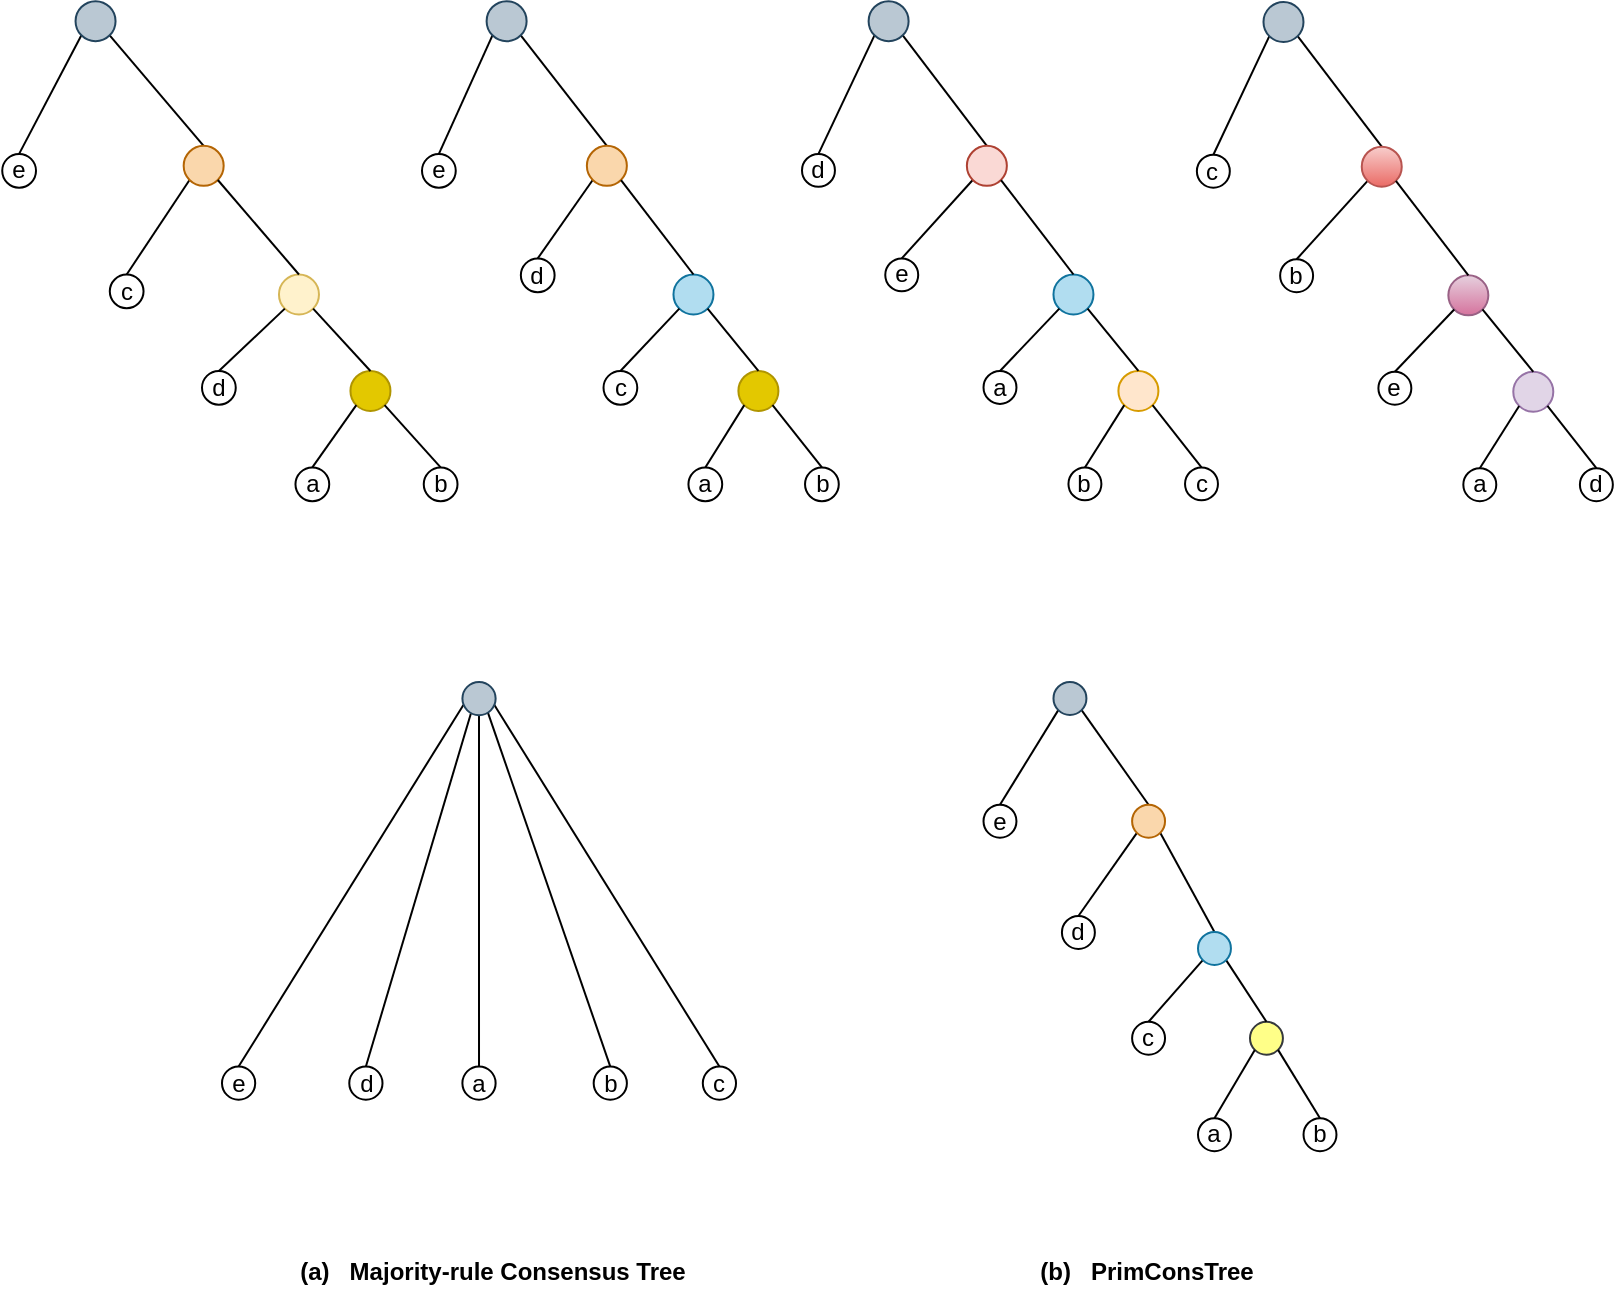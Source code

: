 <mxfile version="24.4.8" type="github" pages="6">
  <diagram name="Copy of Maj_vs_Our-2" id="yd2WNvJfkB-rTt6vS463">
    <mxGraphModel dx="1366" dy="1920" grid="1" gridSize="10" guides="1" tooltips="1" connect="1" arrows="1" fold="1" page="1" pageScale="1" pageWidth="850" pageHeight="1100" math="0" shadow="0">
      <root>
        <mxCell id="hStFzbYa55MkIrNb1z8i-0" />
        <mxCell id="hStFzbYa55MkIrNb1z8i-1" parent="hStFzbYa55MkIrNb1z8i-0" />
        <mxCell id="hStFzbYa55MkIrNb1z8i-3" value="" style="group" vertex="1" connectable="0" parent="hStFzbYa55MkIrNb1z8i-1">
          <mxGeometry x="0.12" y="-1040.41" width="227.638" height="250" as="geometry" />
        </mxCell>
        <mxCell id="hStFzbYa55MkIrNb1z8i-4" value="" style="ellipse;whiteSpace=wrap;html=1;aspect=fixed;fontStyle=0;fillColor=#e3c800;strokeColor=#B09500;fontColor=#000000;" vertex="1" parent="hStFzbYa55MkIrNb1z8i-3">
          <mxGeometry x="174.104" y="184.887" width="20" height="20" as="geometry" />
        </mxCell>
        <mxCell id="hStFzbYa55MkIrNb1z8i-5" value="" style="ellipse;whiteSpace=wrap;html=1;aspect=fixed;fontStyle=0;fillColor=#fff2cc;strokeColor=#d6b656;" vertex="1" parent="hStFzbYa55MkIrNb1z8i-3">
          <mxGeometry x="138.367" y="136.656" width="20" height="20" as="geometry" />
        </mxCell>
        <mxCell id="hStFzbYa55MkIrNb1z8i-6" value="" style="endArrow=none;html=1;rounded=0;exitX=0.5;exitY=0;exitDx=0;exitDy=0;entryX=1;entryY=1;entryDx=0;entryDy=0;fontStyle=0" edge="1" parent="hStFzbYa55MkIrNb1z8i-3" source="hStFzbYa55MkIrNb1z8i-16" target="hStFzbYa55MkIrNb1z8i-18">
          <mxGeometry width="50" height="50" relative="1" as="geometry">
            <mxPoint x="59.562" y="188.907" as="sourcePoint" />
            <mxPoint x="57.796" y="35.614" as="targetPoint" />
          </mxGeometry>
        </mxCell>
        <mxCell id="hStFzbYa55MkIrNb1z8i-7" value="" style="endArrow=none;html=1;rounded=0;exitX=0.5;exitY=0;exitDx=0;exitDy=0;entryX=0;entryY=1;entryDx=0;entryDy=0;fontStyle=0" edge="1" parent="hStFzbYa55MkIrNb1z8i-3" source="hStFzbYa55MkIrNb1z8i-15" target="hStFzbYa55MkIrNb1z8i-16">
          <mxGeometry width="50" height="50" relative="1" as="geometry">
            <mxPoint x="-68.729" y="182.479" as="sourcePoint" />
            <mxPoint x="-1.829" y="113.341" as="targetPoint" />
          </mxGeometry>
        </mxCell>
        <mxCell id="hStFzbYa55MkIrNb1z8i-8" value="" style="endArrow=none;html=1;rounded=0;exitX=0.5;exitY=0;exitDx=0;exitDy=0;entryX=0;entryY=1;entryDx=0;entryDy=0;fontStyle=0" edge="1" parent="hStFzbYa55MkIrNb1z8i-3" source="hStFzbYa55MkIrNb1z8i-12" target="hStFzbYa55MkIrNb1z8i-5">
          <mxGeometry width="50" height="50" relative="1" as="geometry">
            <mxPoint x="-35.733" y="269.296" as="sourcePoint" />
            <mxPoint x="82.47" y="152.733" as="targetPoint" />
          </mxGeometry>
        </mxCell>
        <mxCell id="hStFzbYa55MkIrNb1z8i-9" value="" style="endArrow=none;html=1;rounded=0;exitX=0.5;exitY=0;exitDx=0;exitDy=0;entryX=0;entryY=1;entryDx=0;entryDy=0;fontStyle=0" edge="1" parent="hStFzbYa55MkIrNb1z8i-3" source="hStFzbYa55MkIrNb1z8i-17" target="hStFzbYa55MkIrNb1z8i-18">
          <mxGeometry width="50" height="50" relative="1" as="geometry">
            <mxPoint x="59.562" y="188.907" as="sourcePoint" />
            <mxPoint x="96.993" y="33.61" as="targetPoint" />
          </mxGeometry>
        </mxCell>
        <mxCell id="hStFzbYa55MkIrNb1z8i-10" value="" style="endArrow=none;html=1;rounded=0;entryX=0;entryY=1;entryDx=0;entryDy=0;exitX=0.5;exitY=0;exitDx=0;exitDy=0;fontStyle=0" edge="1" parent="hStFzbYa55MkIrNb1z8i-3" source="hStFzbYa55MkIrNb1z8i-13" target="hStFzbYa55MkIrNb1z8i-4">
          <mxGeometry width="50" height="50" relative="1" as="geometry">
            <mxPoint x="117.287" y="182.479" as="sourcePoint" />
            <mxPoint x="105.378" y="148.714" as="targetPoint" />
          </mxGeometry>
        </mxCell>
        <mxCell id="hStFzbYa55MkIrNb1z8i-11" value="" style="endArrow=none;html=1;rounded=0;entryX=1;entryY=1;entryDx=0;entryDy=0;exitX=0.5;exitY=0;exitDx=0;exitDy=0;fontStyle=0" edge="1" parent="hStFzbYa55MkIrNb1z8i-3" source="hStFzbYa55MkIrNb1z8i-14" target="hStFzbYa55MkIrNb1z8i-4">
          <mxGeometry width="50" height="50" relative="1" as="geometry">
            <mxPoint x="270.323" y="184.891" as="sourcePoint" />
            <mxPoint x="105.378" y="148.714" as="targetPoint" />
          </mxGeometry>
        </mxCell>
        <mxCell id="hStFzbYa55MkIrNb1z8i-12" value="&lt;font style=&quot;font-size: 12px;&quot;&gt;d&lt;/font&gt;" style="ellipse;whiteSpace=wrap;html=1;aspect=fixed;fontStyle=0" vertex="1" parent="hStFzbYa55MkIrNb1z8i-3">
          <mxGeometry x="99.88" y="184.887" width="16.881" height="16.881" as="geometry" />
        </mxCell>
        <mxCell id="hStFzbYa55MkIrNb1z8i-13" value="&lt;font style=&quot;font-size: 12px;&quot;&gt;a&lt;/font&gt;" style="ellipse;whiteSpace=wrap;html=1;aspect=fixed;fontStyle=0" vertex="1" parent="hStFzbYa55MkIrNb1z8i-3">
          <mxGeometry x="146.614" y="233.119" width="16.881" height="16.881" as="geometry" />
        </mxCell>
        <mxCell id="hStFzbYa55MkIrNb1z8i-14" value="&lt;font style=&quot;font-size: 12px;&quot;&gt;b&lt;/font&gt;" style="ellipse;whiteSpace=wrap;html=1;aspect=fixed;fontStyle=0" vertex="1" parent="hStFzbYa55MkIrNb1z8i-3">
          <mxGeometry x="210.757" y="233.119" width="16.881" height="16.881" as="geometry" />
        </mxCell>
        <mxCell id="hStFzbYa55MkIrNb1z8i-15" value="c" style="ellipse;whiteSpace=wrap;html=1;aspect=fixed;fontStyle=0" vertex="1" parent="hStFzbYa55MkIrNb1z8i-3">
          <mxGeometry x="53.777" y="136.657" width="16.881" height="16.881" as="geometry" />
        </mxCell>
        <mxCell id="hStFzbYa55MkIrNb1z8i-16" value="" style="ellipse;whiteSpace=wrap;html=1;aspect=fixed;fontStyle=0;fillColor=#fad7ac;strokeColor=#b46504;" vertex="1" parent="hStFzbYa55MkIrNb1z8i-3">
          <mxGeometry x="90.717" y="72.347" width="20" height="20" as="geometry" />
        </mxCell>
        <mxCell id="hStFzbYa55MkIrNb1z8i-17" value="&lt;font style=&quot;font-size: 12px;&quot;&gt;e&lt;/font&gt;" style="ellipse;whiteSpace=wrap;html=1;aspect=fixed;fontStyle=0" vertex="1" parent="hStFzbYa55MkIrNb1z8i-3">
          <mxGeometry y="76.367" width="16.881" height="16.881" as="geometry" />
        </mxCell>
        <mxCell id="hStFzbYa55MkIrNb1z8i-18" value="" style="ellipse;whiteSpace=wrap;html=1;aspect=fixed;fontStyle=0;fillColor=#bac8d3;strokeColor=#23445d;" vertex="1" parent="hStFzbYa55MkIrNb1z8i-3">
          <mxGeometry x="36.653" width="20" height="20" as="geometry" />
        </mxCell>
        <mxCell id="hStFzbYa55MkIrNb1z8i-19" value="" style="endArrow=none;html=1;rounded=0;entryX=1;entryY=1;entryDx=0;entryDy=0;exitX=0.5;exitY=0;exitDx=0;exitDy=0;fontStyle=0" edge="1" parent="hStFzbYa55MkIrNb1z8i-3" source="hStFzbYa55MkIrNb1z8i-5" target="hStFzbYa55MkIrNb1z8i-16">
          <mxGeometry width="50" height="50" relative="1" as="geometry">
            <mxPoint x="50.398" y="171.222" as="sourcePoint" />
            <mxPoint x="96.215" y="131.029" as="targetPoint" />
          </mxGeometry>
        </mxCell>
        <mxCell id="hStFzbYa55MkIrNb1z8i-20" value="" style="endArrow=none;html=1;rounded=0;entryX=1;entryY=1;entryDx=0;entryDy=0;exitX=0.5;exitY=0;exitDx=0;exitDy=0;fontStyle=0" edge="1" parent="hStFzbYa55MkIrNb1z8i-3" source="hStFzbYa55MkIrNb1z8i-4" target="hStFzbYa55MkIrNb1z8i-5">
          <mxGeometry width="50" height="50" relative="1" as="geometry">
            <mxPoint x="137.45" y="225.08" as="sourcePoint" />
            <mxPoint x="183.267" y="184.887" as="targetPoint" />
          </mxGeometry>
        </mxCell>
        <mxCell id="hStFzbYa55MkIrNb1z8i-21" value="" style="group" vertex="1" connectable="0" parent="hStFzbYa55MkIrNb1z8i-1">
          <mxGeometry x="210" y="-1040.41" width="208.395" height="250" as="geometry" />
        </mxCell>
        <mxCell id="hStFzbYa55MkIrNb1z8i-22" value="" style="ellipse;whiteSpace=wrap;html=1;aspect=fixed;fontStyle=0;fillColor=#e3c800;strokeColor=#B09500;fontColor=#000000;" vertex="1" parent="hStFzbYa55MkIrNb1z8i-21">
          <mxGeometry x="158.207" y="184.887" width="20" height="20" as="geometry" />
        </mxCell>
        <mxCell id="hStFzbYa55MkIrNb1z8i-23" value="" style="ellipse;whiteSpace=wrap;html=1;aspect=fixed;fontStyle=0;fillColor=#b1ddf0;strokeColor=#10739e;" vertex="1" parent="hStFzbYa55MkIrNb1z8i-21">
          <mxGeometry x="125.733" y="136.656" width="20" height="20" as="geometry" />
        </mxCell>
        <mxCell id="hStFzbYa55MkIrNb1z8i-24" value="" style="endArrow=none;html=1;rounded=0;exitX=0.5;exitY=0;exitDx=0;exitDy=0;entryX=1;entryY=1;entryDx=0;entryDy=0;fontStyle=0" edge="1" parent="hStFzbYa55MkIrNb1z8i-21" source="hStFzbYa55MkIrNb1z8i-34" target="hStFzbYa55MkIrNb1z8i-36">
          <mxGeometry width="50" height="50" relative="1" as="geometry">
            <mxPoint x="54.124" y="188.907" as="sourcePoint" />
            <mxPoint x="52.519" y="35.614" as="targetPoint" />
          </mxGeometry>
        </mxCell>
        <mxCell id="hStFzbYa55MkIrNb1z8i-25" value="" style="endArrow=none;html=1;rounded=0;exitX=0.5;exitY=0;exitDx=0;exitDy=0;entryX=0;entryY=1;entryDx=0;entryDy=0;fontStyle=0" edge="1" parent="hStFzbYa55MkIrNb1z8i-21" source="hStFzbYa55MkIrNb1z8i-33" target="hStFzbYa55MkIrNb1z8i-34">
          <mxGeometry width="50" height="50" relative="1" as="geometry">
            <mxPoint x="-62.454" y="182.479" as="sourcePoint" />
            <mxPoint x="-1.662" y="113.341" as="targetPoint" />
          </mxGeometry>
        </mxCell>
        <mxCell id="hStFzbYa55MkIrNb1z8i-26" value="" style="endArrow=none;html=1;rounded=0;exitX=0.5;exitY=0;exitDx=0;exitDy=0;entryX=0;entryY=1;entryDx=0;entryDy=0;fontStyle=0" edge="1" parent="hStFzbYa55MkIrNb1z8i-21" source="hStFzbYa55MkIrNb1z8i-30" target="hStFzbYa55MkIrNb1z8i-23">
          <mxGeometry width="50" height="50" relative="1" as="geometry">
            <mxPoint x="-32.471" y="269.296" as="sourcePoint" />
            <mxPoint x="74.94" y="152.733" as="targetPoint" />
          </mxGeometry>
        </mxCell>
        <mxCell id="hStFzbYa55MkIrNb1z8i-27" value="" style="endArrow=none;html=1;rounded=0;exitX=0.5;exitY=0;exitDx=0;exitDy=0;entryX=0;entryY=1;entryDx=0;entryDy=0;fontStyle=0" edge="1" parent="hStFzbYa55MkIrNb1z8i-21" source="hStFzbYa55MkIrNb1z8i-35" target="hStFzbYa55MkIrNb1z8i-36">
          <mxGeometry width="50" height="50" relative="1" as="geometry">
            <mxPoint x="54.124" y="188.907" as="sourcePoint" />
            <mxPoint x="88.137" y="33.61" as="targetPoint" />
          </mxGeometry>
        </mxCell>
        <mxCell id="hStFzbYa55MkIrNb1z8i-28" value="" style="endArrow=none;html=1;rounded=0;entryX=0;entryY=1;entryDx=0;entryDy=0;exitX=0.5;exitY=0;exitDx=0;exitDy=0;fontStyle=0" edge="1" parent="hStFzbYa55MkIrNb1z8i-21" source="hStFzbYa55MkIrNb1z8i-31" target="hStFzbYa55MkIrNb1z8i-22">
          <mxGeometry width="50" height="50" relative="1" as="geometry">
            <mxPoint x="106.578" y="182.479" as="sourcePoint" />
            <mxPoint x="95.757" y="148.714" as="targetPoint" />
          </mxGeometry>
        </mxCell>
        <mxCell id="hStFzbYa55MkIrNb1z8i-29" value="" style="endArrow=none;html=1;rounded=0;entryX=1;entryY=1;entryDx=0;entryDy=0;exitX=0.5;exitY=0;exitDx=0;exitDy=0;fontStyle=0" edge="1" parent="hStFzbYa55MkIrNb1z8i-21" source="hStFzbYa55MkIrNb1z8i-32" target="hStFzbYa55MkIrNb1z8i-22">
          <mxGeometry width="50" height="50" relative="1" as="geometry">
            <mxPoint x="245.641" y="184.891" as="sourcePoint" />
            <mxPoint x="95.757" y="148.714" as="targetPoint" />
          </mxGeometry>
        </mxCell>
        <mxCell id="hStFzbYa55MkIrNb1z8i-30" value="&lt;font style=&quot;font-size: 12px;&quot;&gt;c&lt;/font&gt;" style="ellipse;whiteSpace=wrap;html=1;aspect=fixed;fontStyle=0" vertex="1" parent="hStFzbYa55MkIrNb1z8i-21">
          <mxGeometry x="90.761" y="184.887" width="16.881" height="16.881" as="geometry" />
        </mxCell>
        <mxCell id="hStFzbYa55MkIrNb1z8i-31" value="&lt;font style=&quot;font-size: 12px;&quot;&gt;a&lt;/font&gt;" style="ellipse;whiteSpace=wrap;html=1;aspect=fixed;fontStyle=0" vertex="1" parent="hStFzbYa55MkIrNb1z8i-21">
          <mxGeometry x="133.227" y="233.119" width="16.881" height="16.881" as="geometry" />
        </mxCell>
        <mxCell id="hStFzbYa55MkIrNb1z8i-32" value="&lt;font style=&quot;font-size: 12px;&quot;&gt;b&lt;/font&gt;" style="ellipse;whiteSpace=wrap;html=1;aspect=fixed;fontStyle=0" vertex="1" parent="hStFzbYa55MkIrNb1z8i-21">
          <mxGeometry x="191.514" y="233.119" width="16.881" height="16.881" as="geometry" />
        </mxCell>
        <mxCell id="hStFzbYa55MkIrNb1z8i-33" value="d" style="ellipse;whiteSpace=wrap;html=1;aspect=fixed;fontStyle=0" vertex="1" parent="hStFzbYa55MkIrNb1z8i-21">
          <mxGeometry x="49.423" y="128.617" width="16.881" height="16.881" as="geometry" />
        </mxCell>
        <mxCell id="hStFzbYa55MkIrNb1z8i-34" value="" style="ellipse;whiteSpace=wrap;html=1;aspect=fixed;fontStyle=0;fillColor=#fad7ac;strokeColor=#b46504;" vertex="1" parent="hStFzbYa55MkIrNb1z8i-21">
          <mxGeometry x="82.434" y="72.347" width="20" height="20" as="geometry" />
        </mxCell>
        <mxCell id="hStFzbYa55MkIrNb1z8i-35" value="&lt;font style=&quot;font-size: 12px;&quot;&gt;e&lt;/font&gt;" style="ellipse;whiteSpace=wrap;html=1;aspect=fixed;fontStyle=0" vertex="1" parent="hStFzbYa55MkIrNb1z8i-21">
          <mxGeometry y="76.367" width="16.881" height="16.881" as="geometry" />
        </mxCell>
        <mxCell id="hStFzbYa55MkIrNb1z8i-36" value="" style="ellipse;whiteSpace=wrap;html=1;aspect=fixed;fontStyle=0;fillColor=#bac8d3;strokeColor=#23445d;" vertex="1" parent="hStFzbYa55MkIrNb1z8i-21">
          <mxGeometry x="32.307" width="20" height="20" as="geometry" />
        </mxCell>
        <mxCell id="hStFzbYa55MkIrNb1z8i-37" value="" style="endArrow=none;html=1;rounded=0;entryX=1;entryY=1;entryDx=0;entryDy=0;exitX=0.5;exitY=0;exitDx=0;exitDy=0;fontStyle=0" edge="1" parent="hStFzbYa55MkIrNb1z8i-21" source="hStFzbYa55MkIrNb1z8i-23" target="hStFzbYa55MkIrNb1z8i-34">
          <mxGeometry width="50" height="50" relative="1" as="geometry">
            <mxPoint x="45.797" y="171.222" as="sourcePoint" />
            <mxPoint x="87.43" y="131.029" as="targetPoint" />
          </mxGeometry>
        </mxCell>
        <mxCell id="hStFzbYa55MkIrNb1z8i-38" value="" style="endArrow=none;html=1;rounded=0;entryX=1;entryY=1;entryDx=0;entryDy=0;exitX=0.5;exitY=0;exitDx=0;exitDy=0;fontStyle=0" edge="1" parent="hStFzbYa55MkIrNb1z8i-21" source="hStFzbYa55MkIrNb1z8i-22" target="hStFzbYa55MkIrNb1z8i-23">
          <mxGeometry width="50" height="50" relative="1" as="geometry">
            <mxPoint x="124.9" y="225.08" as="sourcePoint" />
            <mxPoint x="166.534" y="184.887" as="targetPoint" />
          </mxGeometry>
        </mxCell>
        <mxCell id="hStFzbYa55MkIrNb1z8i-39" value="" style="group" vertex="1" connectable="0" parent="hStFzbYa55MkIrNb1z8i-1">
          <mxGeometry x="597.44" y="-1040" width="207.986" height="249.591" as="geometry" />
        </mxCell>
        <mxCell id="hStFzbYa55MkIrNb1z8i-40" value="" style="ellipse;whiteSpace=wrap;html=1;aspect=fixed;fontStyle=0;fillColor=#e1d5e7;strokeColor=#9673a6;" vertex="1" parent="hStFzbYa55MkIrNb1z8i-39">
          <mxGeometry x="158.207" y="184.887" width="20" height="20" as="geometry" />
        </mxCell>
        <mxCell id="hStFzbYa55MkIrNb1z8i-41" value="" style="ellipse;whiteSpace=wrap;html=1;aspect=fixed;fontStyle=0;fillColor=#e6d0de;gradientColor=#d5739d;strokeColor=#996185;" vertex="1" parent="hStFzbYa55MkIrNb1z8i-39">
          <mxGeometry x="125.733" y="136.656" width="20" height="20" as="geometry" />
        </mxCell>
        <mxCell id="hStFzbYa55MkIrNb1z8i-42" value="" style="endArrow=none;html=1;rounded=0;exitX=0.5;exitY=0;exitDx=0;exitDy=0;entryX=1;entryY=1;entryDx=0;entryDy=0;fontStyle=0" edge="1" parent="hStFzbYa55MkIrNb1z8i-39" source="hStFzbYa55MkIrNb1z8i-52" target="hStFzbYa55MkIrNb1z8i-54">
          <mxGeometry width="50" height="50" relative="1" as="geometry">
            <mxPoint x="54.124" y="188.907" as="sourcePoint" />
            <mxPoint x="52.519" y="35.614" as="targetPoint" />
          </mxGeometry>
        </mxCell>
        <mxCell id="hStFzbYa55MkIrNb1z8i-43" value="" style="endArrow=none;html=1;rounded=0;exitX=0.5;exitY=0;exitDx=0;exitDy=0;entryX=0;entryY=1;entryDx=0;entryDy=0;fontStyle=0" edge="1" parent="hStFzbYa55MkIrNb1z8i-39" source="hStFzbYa55MkIrNb1z8i-51" target="hStFzbYa55MkIrNb1z8i-52">
          <mxGeometry width="50" height="50" relative="1" as="geometry">
            <mxPoint x="-62.454" y="182.479" as="sourcePoint" />
            <mxPoint x="-1.662" y="113.341" as="targetPoint" />
          </mxGeometry>
        </mxCell>
        <mxCell id="hStFzbYa55MkIrNb1z8i-44" value="" style="endArrow=none;html=1;rounded=0;exitX=0.5;exitY=0;exitDx=0;exitDy=0;entryX=0;entryY=1;entryDx=0;entryDy=0;fontStyle=0" edge="1" parent="hStFzbYa55MkIrNb1z8i-39" source="hStFzbYa55MkIrNb1z8i-48" target="hStFzbYa55MkIrNb1z8i-41">
          <mxGeometry width="50" height="50" relative="1" as="geometry">
            <mxPoint x="-32.471" y="269.296" as="sourcePoint" />
            <mxPoint x="74.94" y="152.733" as="targetPoint" />
          </mxGeometry>
        </mxCell>
        <mxCell id="hStFzbYa55MkIrNb1z8i-45" value="" style="endArrow=none;html=1;rounded=0;exitX=0.5;exitY=0;exitDx=0;exitDy=0;entryX=0;entryY=1;entryDx=0;entryDy=0;fontStyle=0" edge="1" parent="hStFzbYa55MkIrNb1z8i-39" source="hStFzbYa55MkIrNb1z8i-53" target="hStFzbYa55MkIrNb1z8i-54">
          <mxGeometry width="50" height="50" relative="1" as="geometry">
            <mxPoint x="54.124" y="188.907" as="sourcePoint" />
            <mxPoint x="88.137" y="33.61" as="targetPoint" />
          </mxGeometry>
        </mxCell>
        <mxCell id="hStFzbYa55MkIrNb1z8i-46" value="" style="endArrow=none;html=1;rounded=0;entryX=0;entryY=1;entryDx=0;entryDy=0;exitX=0.5;exitY=0;exitDx=0;exitDy=0;fontStyle=0" edge="1" parent="hStFzbYa55MkIrNb1z8i-39" source="hStFzbYa55MkIrNb1z8i-49" target="hStFzbYa55MkIrNb1z8i-40">
          <mxGeometry width="50" height="50" relative="1" as="geometry">
            <mxPoint x="106.578" y="182.479" as="sourcePoint" />
            <mxPoint x="95.757" y="148.714" as="targetPoint" />
          </mxGeometry>
        </mxCell>
        <mxCell id="hStFzbYa55MkIrNb1z8i-47" value="" style="endArrow=none;html=1;rounded=0;entryX=1;entryY=1;entryDx=0;entryDy=0;exitX=0.5;exitY=0;exitDx=0;exitDy=0;fontStyle=0" edge="1" parent="hStFzbYa55MkIrNb1z8i-39" source="hStFzbYa55MkIrNb1z8i-50" target="hStFzbYa55MkIrNb1z8i-40">
          <mxGeometry width="50" height="50" relative="1" as="geometry">
            <mxPoint x="245.641" y="184.891" as="sourcePoint" />
            <mxPoint x="95.757" y="148.714" as="targetPoint" />
          </mxGeometry>
        </mxCell>
        <mxCell id="hStFzbYa55MkIrNb1z8i-48" value="e" style="ellipse;whiteSpace=wrap;html=1;aspect=fixed;fontStyle=0" vertex="1" parent="hStFzbYa55MkIrNb1z8i-39">
          <mxGeometry x="90.761" y="184.887" width="16.472" height="16.472" as="geometry" />
        </mxCell>
        <mxCell id="hStFzbYa55MkIrNb1z8i-49" value="a" style="ellipse;whiteSpace=wrap;html=1;aspect=fixed;fontStyle=0" vertex="1" parent="hStFzbYa55MkIrNb1z8i-39">
          <mxGeometry x="133.227" y="233.119" width="16.472" height="16.472" as="geometry" />
        </mxCell>
        <mxCell id="hStFzbYa55MkIrNb1z8i-50" value="d" style="ellipse;whiteSpace=wrap;html=1;aspect=fixed;fontStyle=0" vertex="1" parent="hStFzbYa55MkIrNb1z8i-39">
          <mxGeometry x="191.514" y="233.119" width="16.472" height="16.472" as="geometry" />
        </mxCell>
        <mxCell id="hStFzbYa55MkIrNb1z8i-51" value="b" style="ellipse;whiteSpace=wrap;html=1;aspect=fixed;fontStyle=0" vertex="1" parent="hStFzbYa55MkIrNb1z8i-39">
          <mxGeometry x="41.633" y="128.617" width="16.472" height="16.472" as="geometry" />
        </mxCell>
        <mxCell id="hStFzbYa55MkIrNb1z8i-52" value="" style="ellipse;whiteSpace=wrap;html=1;aspect=fixed;fontStyle=0;fillColor=#f8cecc;gradientColor=#ea6b66;strokeColor=#b85450;" vertex="1" parent="hStFzbYa55MkIrNb1z8i-39">
          <mxGeometry x="82.434" y="72.347" width="20" height="20" as="geometry" />
        </mxCell>
        <mxCell id="hStFzbYa55MkIrNb1z8i-53" value="c" style="ellipse;whiteSpace=wrap;html=1;aspect=fixed;fontStyle=0" vertex="1" parent="hStFzbYa55MkIrNb1z8i-39">
          <mxGeometry y="76.367" width="16.472" height="16.472" as="geometry" />
        </mxCell>
        <mxCell id="hStFzbYa55MkIrNb1z8i-54" value="" style="ellipse;whiteSpace=wrap;html=1;aspect=fixed;fontStyle=0;fillColor=#bac8d3;strokeColor=#23445d;" vertex="1" parent="hStFzbYa55MkIrNb1z8i-39">
          <mxGeometry x="33.307" width="20" height="20" as="geometry" />
        </mxCell>
        <mxCell id="hStFzbYa55MkIrNb1z8i-55" value="" style="endArrow=none;html=1;rounded=0;entryX=1;entryY=1;entryDx=0;entryDy=0;exitX=0.5;exitY=0;exitDx=0;exitDy=0;fontStyle=0" edge="1" parent="hStFzbYa55MkIrNb1z8i-39" source="hStFzbYa55MkIrNb1z8i-41" target="hStFzbYa55MkIrNb1z8i-52">
          <mxGeometry width="50" height="50" relative="1" as="geometry">
            <mxPoint x="45.797" y="171.222" as="sourcePoint" />
            <mxPoint x="87.43" y="131.029" as="targetPoint" />
          </mxGeometry>
        </mxCell>
        <mxCell id="hStFzbYa55MkIrNb1z8i-56" value="" style="endArrow=none;html=1;rounded=0;entryX=1;entryY=1;entryDx=0;entryDy=0;exitX=0.5;exitY=0;exitDx=0;exitDy=0;fontStyle=0" edge="1" parent="hStFzbYa55MkIrNb1z8i-39" source="hStFzbYa55MkIrNb1z8i-40" target="hStFzbYa55MkIrNb1z8i-41">
          <mxGeometry width="50" height="50" relative="1" as="geometry">
            <mxPoint x="124.9" y="225.08" as="sourcePoint" />
            <mxPoint x="166.534" y="184.887" as="targetPoint" />
          </mxGeometry>
        </mxCell>
        <mxCell id="hStFzbYa55MkIrNb1z8i-57" value="" style="group" vertex="1" connectable="0" parent="hStFzbYa55MkIrNb1z8i-1">
          <mxGeometry x="110" y="-700" width="280" height="309.59" as="geometry" />
        </mxCell>
        <mxCell id="hStFzbYa55MkIrNb1z8i-58" value="&lt;b&gt;(a)&amp;nbsp; &amp;nbsp;Majority-rule Consensus Tree&lt;/b&gt;" style="text;html=1;align=center;verticalAlign=middle;resizable=0;points=[];autosize=1;strokeColor=none;fillColor=none;" vertex="1" parent="hStFzbYa55MkIrNb1z8i-57">
          <mxGeometry x="24.76" y="279.59" width="220" height="30" as="geometry" />
        </mxCell>
        <mxCell id="hStFzbYa55MkIrNb1z8i-59" value="" style="endArrow=none;html=1;rounded=0;exitX=0.5;exitY=0;exitDx=0;exitDy=0;entryX=0.255;entryY=0.95;entryDx=0;entryDy=0;fontStyle=0;entryPerimeter=0;" edge="1" parent="hStFzbYa55MkIrNb1z8i-57" source="hStFzbYa55MkIrNb1z8i-66" target="hStFzbYa55MkIrNb1z8i-69">
          <mxGeometry width="50" height="50" relative="1" as="geometry">
            <mxPoint x="-126.096" y="499.692" as="sourcePoint" />
            <mxPoint x="144.974" y="69.533" as="targetPoint" />
          </mxGeometry>
        </mxCell>
        <mxCell id="hStFzbYa55MkIrNb1z8i-60" value="" style="endArrow=none;html=1;rounded=0;exitX=0.5;exitY=0;exitDx=0;exitDy=0;entryX=0.029;entryY=0.691;entryDx=0;entryDy=0;fontStyle=0;entryPerimeter=0;" edge="1" parent="hStFzbYa55MkIrNb1z8i-57" source="hStFzbYa55MkIrNb1z8i-67" target="hStFzbYa55MkIrNb1z8i-69">
          <mxGeometry width="50" height="50" relative="1" as="geometry">
            <mxPoint x="154.149" y="518.313" as="sourcePoint" />
            <mxPoint x="116.076" y="55.108" as="targetPoint" />
          </mxGeometry>
        </mxCell>
        <mxCell id="hStFzbYa55MkIrNb1z8i-61" value="" style="endArrow=none;html=1;rounded=0;entryX=0.75;entryY=0.87;entryDx=0;entryDy=0;exitX=0.5;exitY=0;exitDx=0;exitDy=0;fontStyle=0;entryPerimeter=0;" edge="1" parent="hStFzbYa55MkIrNb1z8i-57" source="hStFzbYa55MkIrNb1z8i-64" target="hStFzbYa55MkIrNb1z8i-69">
          <mxGeometry width="50" height="50" relative="1" as="geometry">
            <mxPoint x="280.246" y="499.692" as="sourcePoint" />
            <mxPoint x="161.321" y="61.161" as="targetPoint" />
          </mxGeometry>
        </mxCell>
        <mxCell id="hStFzbYa55MkIrNb1z8i-62" value="" style="endArrow=none;html=1;rounded=0;entryX=0.953;entryY=0.675;entryDx=0;entryDy=0;exitX=0.5;exitY=0;exitDx=0;exitDy=0;fontStyle=0;entryPerimeter=0;" edge="1" parent="hStFzbYa55MkIrNb1z8i-57" source="hStFzbYa55MkIrNb1z8i-65" target="hStFzbYa55MkIrNb1z8i-69">
          <mxGeometry width="50" height="50" relative="1" as="geometry">
            <mxPoint x="614.545" y="506.679" as="sourcePoint" />
            <mxPoint x="173.871" y="55.108" as="targetPoint" />
          </mxGeometry>
        </mxCell>
        <mxCell id="hStFzbYa55MkIrNb1z8i-63" value="a" style="ellipse;whiteSpace=wrap;html=1;aspect=fixed;fontStyle=0" vertex="1" parent="hStFzbYa55MkIrNb1z8i-57">
          <mxGeometry x="120.199" y="192.276" width="16.612" height="16.612" as="geometry" />
        </mxCell>
        <mxCell id="hStFzbYa55MkIrNb1z8i-64" value="b" style="ellipse;whiteSpace=wrap;html=1;aspect=fixed;fontStyle=0" vertex="1" parent="hStFzbYa55MkIrNb1z8i-57">
          <mxGeometry x="185.841" y="192.28" width="16.612" height="16.612" as="geometry" />
        </mxCell>
        <mxCell id="hStFzbYa55MkIrNb1z8i-65" value="c" style="ellipse;whiteSpace=wrap;html=1;aspect=fixed;fontStyle=0" vertex="1" parent="hStFzbYa55MkIrNb1z8i-57">
          <mxGeometry x="240.403" y="192.28" width="16.612" height="16.612" as="geometry" />
        </mxCell>
        <mxCell id="hStFzbYa55MkIrNb1z8i-66" value="d" style="ellipse;whiteSpace=wrap;html=1;aspect=fixed;fontStyle=0" vertex="1" parent="hStFzbYa55MkIrNb1z8i-57">
          <mxGeometry x="63.641" y="192.276" width="16.612" height="16.612" as="geometry" />
        </mxCell>
        <mxCell id="hStFzbYa55MkIrNb1z8i-67" value="e" style="ellipse;whiteSpace=wrap;html=1;aspect=fixed;fontStyle=0" vertex="1" parent="hStFzbYa55MkIrNb1z8i-57">
          <mxGeometry y="192.273" width="16.612" height="16.612" as="geometry" />
        </mxCell>
        <mxCell id="hStFzbYa55MkIrNb1z8i-68" value="" style="endArrow=none;html=1;rounded=0;fontSize=12;startSize=8;endSize=8;curved=1;entryX=0.5;entryY=1;entryDx=0;entryDy=0;exitX=0.5;exitY=0;exitDx=0;exitDy=0;" edge="1" parent="hStFzbYa55MkIrNb1z8i-57" source="hStFzbYa55MkIrNb1z8i-63" target="hStFzbYa55MkIrNb1z8i-69">
          <mxGeometry width="50" height="50" relative="1" as="geometry">
            <mxPoint x="48.079" y="289.712" as="sourcePoint" />
            <mxPoint x="144.974" y="69.533" as="targetPoint" />
          </mxGeometry>
        </mxCell>
        <mxCell id="hStFzbYa55MkIrNb1z8i-69" value="" style="ellipse;whiteSpace=wrap;html=1;aspect=fixed;fontStyle=0;fillColor=#bac8d3;strokeColor=#23445d;" vertex="1" parent="hStFzbYa55MkIrNb1z8i-57">
          <mxGeometry x="120.206" width="16.612" height="16.612" as="geometry" />
        </mxCell>
        <mxCell id="hStFzbYa55MkIrNb1z8i-89" value="" style="ellipse;whiteSpace=wrap;html=1;aspect=fixed;fontStyle=0;fillColor=#ffe6cc;strokeColor=#d79b00;" vertex="1" parent="hStFzbYa55MkIrNb1z8i-1">
          <mxGeometry x="558.207" y="-855.523" width="20" height="20" as="geometry" />
        </mxCell>
        <mxCell id="hStFzbYa55MkIrNb1z8i-90" value="" style="ellipse;whiteSpace=wrap;html=1;aspect=fixed;fontStyle=0;fillColor=#b1ddf0;strokeColor=#10739e;" vertex="1" parent="hStFzbYa55MkIrNb1z8i-1">
          <mxGeometry x="525.733" y="-903.754" width="20" height="20" as="geometry" />
        </mxCell>
        <mxCell id="hStFzbYa55MkIrNb1z8i-91" value="" style="endArrow=none;html=1;rounded=0;exitX=0.5;exitY=0;exitDx=0;exitDy=0;entryX=1;entryY=1;entryDx=0;entryDy=0;fontStyle=0" edge="1" parent="hStFzbYa55MkIrNb1z8i-1" source="hStFzbYa55MkIrNb1z8i-101" target="hStFzbYa55MkIrNb1z8i-103">
          <mxGeometry width="50" height="50" relative="1" as="geometry">
            <mxPoint x="454.124" y="-851.503" as="sourcePoint" />
            <mxPoint x="452.519" y="-1004.796" as="targetPoint" />
          </mxGeometry>
        </mxCell>
        <mxCell id="hStFzbYa55MkIrNb1z8i-92" value="" style="endArrow=none;html=1;rounded=0;exitX=0.5;exitY=0;exitDx=0;exitDy=0;entryX=0;entryY=1;entryDx=0;entryDy=0;fontStyle=0" edge="1" parent="hStFzbYa55MkIrNb1z8i-1" source="hStFzbYa55MkIrNb1z8i-100" target="hStFzbYa55MkIrNb1z8i-101">
          <mxGeometry width="50" height="50" relative="1" as="geometry">
            <mxPoint x="337.546" y="-857.931" as="sourcePoint" />
            <mxPoint x="398.338" y="-927.069" as="targetPoint" />
          </mxGeometry>
        </mxCell>
        <mxCell id="hStFzbYa55MkIrNb1z8i-93" value="" style="endArrow=none;html=1;rounded=0;exitX=0.5;exitY=0;exitDx=0;exitDy=0;entryX=0;entryY=1;entryDx=0;entryDy=0;fontStyle=0" edge="1" parent="hStFzbYa55MkIrNb1z8i-1" source="hStFzbYa55MkIrNb1z8i-97" target="hStFzbYa55MkIrNb1z8i-90">
          <mxGeometry width="50" height="50" relative="1" as="geometry">
            <mxPoint x="367.529" y="-771.114" as="sourcePoint" />
            <mxPoint x="474.94" y="-887.677" as="targetPoint" />
          </mxGeometry>
        </mxCell>
        <mxCell id="hStFzbYa55MkIrNb1z8i-94" value="" style="endArrow=none;html=1;rounded=0;exitX=0.5;exitY=0;exitDx=0;exitDy=0;entryX=0;entryY=1;entryDx=0;entryDy=0;fontStyle=0" edge="1" parent="hStFzbYa55MkIrNb1z8i-1" source="hStFzbYa55MkIrNb1z8i-102" target="hStFzbYa55MkIrNb1z8i-103">
          <mxGeometry width="50" height="50" relative="1" as="geometry">
            <mxPoint x="454.124" y="-851.503" as="sourcePoint" />
            <mxPoint x="488.137" y="-1006.8" as="targetPoint" />
          </mxGeometry>
        </mxCell>
        <mxCell id="hStFzbYa55MkIrNb1z8i-95" value="" style="endArrow=none;html=1;rounded=0;entryX=0;entryY=1;entryDx=0;entryDy=0;exitX=0.5;exitY=0;exitDx=0;exitDy=0;fontStyle=0" edge="1" parent="hStFzbYa55MkIrNb1z8i-1" source="hStFzbYa55MkIrNb1z8i-98" target="hStFzbYa55MkIrNb1z8i-89">
          <mxGeometry width="50" height="50" relative="1" as="geometry">
            <mxPoint x="506.578" y="-857.931" as="sourcePoint" />
            <mxPoint x="495.757" y="-891.696" as="targetPoint" />
          </mxGeometry>
        </mxCell>
        <mxCell id="hStFzbYa55MkIrNb1z8i-96" value="" style="endArrow=none;html=1;rounded=0;entryX=1;entryY=1;entryDx=0;entryDy=0;exitX=0.5;exitY=0;exitDx=0;exitDy=0;fontStyle=0" edge="1" parent="hStFzbYa55MkIrNb1z8i-1" source="hStFzbYa55MkIrNb1z8i-99" target="hStFzbYa55MkIrNb1z8i-89">
          <mxGeometry width="50" height="50" relative="1" as="geometry">
            <mxPoint x="645.641" y="-855.519" as="sourcePoint" />
            <mxPoint x="495.757" y="-891.696" as="targetPoint" />
          </mxGeometry>
        </mxCell>
        <mxCell id="hStFzbYa55MkIrNb1z8i-97" value="a" style="ellipse;whiteSpace=wrap;html=1;aspect=fixed;fontStyle=0" vertex="1" parent="hStFzbYa55MkIrNb1z8i-1">
          <mxGeometry x="490.761" y="-855.523" width="16.472" height="16.472" as="geometry" />
        </mxCell>
        <mxCell id="hStFzbYa55MkIrNb1z8i-98" value="b" style="ellipse;whiteSpace=wrap;html=1;aspect=fixed;fontStyle=0" vertex="1" parent="hStFzbYa55MkIrNb1z8i-1">
          <mxGeometry x="533.227" y="-807.291" width="16.472" height="16.472" as="geometry" />
        </mxCell>
        <mxCell id="hStFzbYa55MkIrNb1z8i-99" value="c" style="ellipse;whiteSpace=wrap;html=1;aspect=fixed;fontStyle=0" vertex="1" parent="hStFzbYa55MkIrNb1z8i-1">
          <mxGeometry x="591.514" y="-807.291" width="16.472" height="16.472" as="geometry" />
        </mxCell>
        <mxCell id="hStFzbYa55MkIrNb1z8i-100" value="e" style="ellipse;whiteSpace=wrap;html=1;aspect=fixed;fontStyle=0" vertex="1" parent="hStFzbYa55MkIrNb1z8i-1">
          <mxGeometry x="441.633" y="-911.793" width="16.472" height="16.472" as="geometry" />
        </mxCell>
        <mxCell id="hStFzbYa55MkIrNb1z8i-101" value="" style="ellipse;whiteSpace=wrap;html=1;aspect=fixed;fontStyle=0;fillColor=#fad9d5;strokeColor=#ae4132;" vertex="1" parent="hStFzbYa55MkIrNb1z8i-1">
          <mxGeometry x="482.434" y="-968.063" width="20" height="20" as="geometry" />
        </mxCell>
        <mxCell id="hStFzbYa55MkIrNb1z8i-102" value="&lt;font style=&quot;font-size: 12px;&quot;&gt;d&lt;/font&gt;" style="ellipse;whiteSpace=wrap;html=1;aspect=fixed;fontStyle=0" vertex="1" parent="hStFzbYa55MkIrNb1z8i-1">
          <mxGeometry x="400" y="-964.043" width="16.472" height="16.472" as="geometry" />
        </mxCell>
        <mxCell id="hStFzbYa55MkIrNb1z8i-103" value="" style="ellipse;whiteSpace=wrap;html=1;aspect=fixed;fontStyle=0;fillColor=#bac8d3;strokeColor=#23445d;" vertex="1" parent="hStFzbYa55MkIrNb1z8i-1">
          <mxGeometry x="433.307" y="-1040.41" width="20" height="20" as="geometry" />
        </mxCell>
        <mxCell id="hStFzbYa55MkIrNb1z8i-104" value="" style="endArrow=none;html=1;rounded=0;entryX=1;entryY=1;entryDx=0;entryDy=0;exitX=0.5;exitY=0;exitDx=0;exitDy=0;fontStyle=0" edge="1" parent="hStFzbYa55MkIrNb1z8i-1" source="hStFzbYa55MkIrNb1z8i-90" target="hStFzbYa55MkIrNb1z8i-101">
          <mxGeometry width="50" height="50" relative="1" as="geometry">
            <mxPoint x="445.797" y="-869.188" as="sourcePoint" />
            <mxPoint x="487.43" y="-909.381" as="targetPoint" />
          </mxGeometry>
        </mxCell>
        <mxCell id="hStFzbYa55MkIrNb1z8i-105" value="" style="endArrow=none;html=1;rounded=0;entryX=1;entryY=1;entryDx=0;entryDy=0;exitX=0.5;exitY=0;exitDx=0;exitDy=0;fontStyle=0" edge="1" parent="hStFzbYa55MkIrNb1z8i-1" source="hStFzbYa55MkIrNb1z8i-89" target="hStFzbYa55MkIrNb1z8i-90">
          <mxGeometry width="50" height="50" relative="1" as="geometry">
            <mxPoint x="524.9" y="-815.33" as="sourcePoint" />
            <mxPoint x="566.534" y="-855.523" as="targetPoint" />
          </mxGeometry>
        </mxCell>
        <mxCell id="hStFzbYa55MkIrNb1z8i-71" value="&lt;b&gt;(b)&amp;nbsp; &amp;nbsp;PrimConsTree&lt;/b&gt;" style="text;html=1;align=center;verticalAlign=middle;resizable=0;points=[];autosize=1;strokeColor=none;fillColor=none;" vertex="1" parent="hStFzbYa55MkIrNb1z8i-1">
          <mxGeometry x="507.23" y="-420.41" width="130" height="30" as="geometry" />
        </mxCell>
        <mxCell id="hStFzbYa55MkIrNb1z8i-72" value="" style="ellipse;whiteSpace=wrap;html=1;aspect=fixed;fontStyle=0;fillColor=#ffff88;strokeColor=#36393d;" vertex="1" parent="hStFzbYa55MkIrNb1z8i-1">
          <mxGeometry x="623.987" y="-530.113" width="16.472" height="16.472" as="geometry" />
        </mxCell>
        <mxCell id="hStFzbYa55MkIrNb1z8i-73" value="" style="endArrow=none;html=1;rounded=0;exitX=0.5;exitY=0;exitDx=0;exitDy=0;entryX=1;entryY=1;entryDx=0;entryDy=0;fontStyle=0" edge="1" parent="hStFzbYa55MkIrNb1z8i-1" source="hStFzbYa55MkIrNb1z8i-87" target="hStFzbYa55MkIrNb1z8i-88">
          <mxGeometry width="50" height="50" relative="1" as="geometry">
            <mxPoint x="587.194" y="-642.653" as="sourcePoint" />
            <mxPoint x="553.088" y="-685.979" as="targetPoint" />
          </mxGeometry>
        </mxCell>
        <mxCell id="hStFzbYa55MkIrNb1z8i-74" value="" style="endArrow=none;html=1;rounded=0;exitX=0.5;exitY=0;exitDx=0;exitDy=0;entryX=0;entryY=1;entryDx=0;entryDy=0;fontStyle=0" edge="1" parent="hStFzbYa55MkIrNb1z8i-1" source="hStFzbYa55MkIrNb1z8i-82" target="hStFzbYa55MkIrNb1z8i-87">
          <mxGeometry width="50" height="50" relative="1" as="geometry">
            <mxPoint x="428.306" y="-532.521" as="sourcePoint" />
            <mxPoint x="577.295" y="-618.753" as="targetPoint" />
          </mxGeometry>
        </mxCell>
        <mxCell id="hStFzbYa55MkIrNb1z8i-75" value="" style="endArrow=none;html=1;rounded=0;exitX=0.5;exitY=0;exitDx=0;exitDy=0;entryX=0;entryY=1;entryDx=0;entryDy=0;fontStyle=0" edge="1" parent="hStFzbYa55MkIrNb1z8i-1" source="hStFzbYa55MkIrNb1z8i-79" target="hStFzbYa55MkIrNb1z8i-86">
          <mxGeometry width="50" height="50" relative="1" as="geometry">
            <mxPoint x="458.289" y="-445.704" as="sourcePoint" />
            <mxPoint x="619.715" y="-559.566" as="targetPoint" />
          </mxGeometry>
        </mxCell>
        <mxCell id="hStFzbYa55MkIrNb1z8i-76" value="" style="endArrow=none;html=1;rounded=0;exitX=0.5;exitY=0;exitDx=0;exitDy=0;entryX=0;entryY=1;entryDx=0;entryDy=0;fontStyle=0" edge="1" parent="hStFzbYa55MkIrNb1z8i-1" source="hStFzbYa55MkIrNb1z8i-83" target="hStFzbYa55MkIrNb1z8i-88">
          <mxGeometry width="50" height="50" relative="1" as="geometry">
            <mxPoint x="544.884" y="-526.093" as="sourcePoint" />
            <mxPoint x="529.046" y="-685.979" as="targetPoint" />
          </mxGeometry>
        </mxCell>
        <mxCell id="hStFzbYa55MkIrNb1z8i-77" value="" style="endArrow=none;html=1;rounded=0;entryX=0;entryY=1;entryDx=0;entryDy=0;exitX=0.5;exitY=0;exitDx=0;exitDy=0;fontStyle=0" edge="1" parent="hStFzbYa55MkIrNb1z8i-1" source="hStFzbYa55MkIrNb1z8i-80" target="hStFzbYa55MkIrNb1z8i-72">
          <mxGeometry width="50" height="50" relative="1" as="geometry">
            <mxPoint x="597.338" y="-532.521" as="sourcePoint" />
            <mxPoint x="586.517" y="-566.286" as="targetPoint" />
          </mxGeometry>
        </mxCell>
        <mxCell id="hStFzbYa55MkIrNb1z8i-78" value="" style="endArrow=none;html=1;rounded=0;entryX=1;entryY=1;entryDx=0;entryDy=0;exitX=0.5;exitY=0;exitDx=0;exitDy=0;fontStyle=0" edge="1" parent="hStFzbYa55MkIrNb1z8i-1" source="hStFzbYa55MkIrNb1z8i-81" target="hStFzbYa55MkIrNb1z8i-72">
          <mxGeometry width="50" height="50" relative="1" as="geometry">
            <mxPoint x="736.401" y="-530.109" as="sourcePoint" />
            <mxPoint x="586.517" y="-566.286" as="targetPoint" />
          </mxGeometry>
        </mxCell>
        <mxCell id="hStFzbYa55MkIrNb1z8i-79" value="c" style="ellipse;whiteSpace=wrap;html=1;aspect=fixed;fontStyle=0" vertex="1" parent="hStFzbYa55MkIrNb1z8i-1">
          <mxGeometry x="565.051" y="-530.113" width="16.472" height="16.472" as="geometry" />
        </mxCell>
        <mxCell id="hStFzbYa55MkIrNb1z8i-80" value="a" style="ellipse;whiteSpace=wrap;html=1;aspect=fixed;fontStyle=0" vertex="1" parent="hStFzbYa55MkIrNb1z8i-1">
          <mxGeometry x="597.997" y="-481.881" width="16.472" height="16.472" as="geometry" />
        </mxCell>
        <mxCell id="hStFzbYa55MkIrNb1z8i-81" value="b" style="ellipse;whiteSpace=wrap;html=1;aspect=fixed;fontStyle=0" vertex="1" parent="hStFzbYa55MkIrNb1z8i-1">
          <mxGeometry x="650.764" y="-481.881" width="16.472" height="16.472" as="geometry" />
        </mxCell>
        <mxCell id="hStFzbYa55MkIrNb1z8i-82" value="d" style="ellipse;whiteSpace=wrap;html=1;aspect=fixed;fontStyle=0" vertex="1" parent="hStFzbYa55MkIrNb1z8i-1">
          <mxGeometry x="529.963" y="-583.003" width="16.472" height="16.472" as="geometry" />
        </mxCell>
        <mxCell id="hStFzbYa55MkIrNb1z8i-83" value="e" style="ellipse;whiteSpace=wrap;html=1;aspect=fixed;fontStyle=0" vertex="1" parent="hStFzbYa55MkIrNb1z8i-1">
          <mxGeometry x="490.76" y="-638.633" width="16.472" height="16.472" as="geometry" />
        </mxCell>
        <mxCell id="hStFzbYa55MkIrNb1z8i-84" value="" style="endArrow=none;html=1;rounded=0;entryX=1;entryY=1;entryDx=0;entryDy=0;exitX=0.5;exitY=0;exitDx=0;exitDy=0;fontStyle=0" edge="1" parent="hStFzbYa55MkIrNb1z8i-1" source="hStFzbYa55MkIrNb1z8i-86" target="hStFzbYa55MkIrNb1z8i-87">
          <mxGeometry width="50" height="50" relative="1" as="geometry">
            <mxPoint x="627.493" y="-578.344" as="sourcePoint" />
            <mxPoint x="597.094" y="-618.753" as="targetPoint" />
          </mxGeometry>
        </mxCell>
        <mxCell id="hStFzbYa55MkIrNb1z8i-85" value="" style="endArrow=none;html=1;rounded=0;entryX=1;entryY=1;entryDx=0;entryDy=0;exitX=0.5;exitY=0;exitDx=0;exitDy=0;fontStyle=0" edge="1" parent="hStFzbYa55MkIrNb1z8i-1" source="hStFzbYa55MkIrNb1z8i-72" target="hStFzbYa55MkIrNb1z8i-86">
          <mxGeometry width="50" height="50" relative="1" as="geometry">
            <mxPoint x="615.66" y="-489.92" as="sourcePoint" />
            <mxPoint x="635.271" y="-559.566" as="targetPoint" />
          </mxGeometry>
        </mxCell>
        <mxCell id="hStFzbYa55MkIrNb1z8i-86" value="" style="ellipse;whiteSpace=wrap;html=1;aspect=fixed;fontStyle=0;fillColor=#b1ddf0;strokeColor=#10739e;" vertex="1" parent="hStFzbYa55MkIrNb1z8i-1">
          <mxGeometry x="597.997" y="-575.003" width="16.472" height="16.472" as="geometry" />
        </mxCell>
        <mxCell id="hStFzbYa55MkIrNb1z8i-87" value="" style="ellipse;whiteSpace=wrap;html=1;aspect=fixed;fontStyle=0;fillColor=#fad7ac;strokeColor=#b46504;" vertex="1" parent="hStFzbYa55MkIrNb1z8i-1">
          <mxGeometry x="565.047" y="-638.633" width="16.472" height="16.472" as="geometry" />
        </mxCell>
        <mxCell id="hStFzbYa55MkIrNb1z8i-88" value="" style="ellipse;whiteSpace=wrap;html=1;aspect=fixed;fontStyle=0;fillColor=#bac8d3;strokeColor=#23445d;" vertex="1" parent="hStFzbYa55MkIrNb1z8i-1">
          <mxGeometry x="525.737" y="-700.003" width="16.472" height="16.472" as="geometry" />
        </mxCell>
      </root>
    </mxGraphModel>
  </diagram>
  <diagram name="Maj_vs_Our-1" id="mYU_olDGRgu4sidJNQhh">
    <mxGraphModel dx="2801" dy="2271" grid="1" gridSize="10" guides="1" tooltips="1" connect="1" arrows="1" fold="1" page="1" pageScale="1" pageWidth="850" pageHeight="1100" math="0" shadow="0">
      <root>
        <mxCell id="u6IUpHOU2nUqOqZIvxMx-0" />
        <mxCell id="u6IUpHOU2nUqOqZIvxMx-1" parent="u6IUpHOU2nUqOqZIvxMx-0" />
        <mxCell id="u6IUpHOU2nUqOqZIvxMx-2" value="" style="rounded=1;whiteSpace=wrap;html=1;dashed=1;dashPattern=8 8;" parent="u6IUpHOU2nUqOqZIvxMx-1" vertex="1">
          <mxGeometry x="-10" y="-1055.61" width="840" height="685.61" as="geometry" />
        </mxCell>
        <mxCell id="u6IUpHOU2nUqOqZIvxMx-3" value="" style="group" parent="u6IUpHOU2nUqOqZIvxMx-1" vertex="1" connectable="0">
          <mxGeometry x="0.12" y="-1040.41" width="227.638" height="250" as="geometry" />
        </mxCell>
        <mxCell id="u6IUpHOU2nUqOqZIvxMx-4" value="ab" style="ellipse;whiteSpace=wrap;html=1;aspect=fixed;fontStyle=0;fillColor=#cccccc;" parent="u6IUpHOU2nUqOqZIvxMx-3" vertex="1">
          <mxGeometry x="174.104" y="184.887" width="16.881" height="16.881" as="geometry" />
        </mxCell>
        <mxCell id="u6IUpHOU2nUqOqZIvxMx-5" value="abd" style="ellipse;whiteSpace=wrap;html=1;aspect=fixed;fontStyle=0;fillColor=#cccccc;" parent="u6IUpHOU2nUqOqZIvxMx-3" vertex="1">
          <mxGeometry x="138.367" y="136.656" width="22" height="22" as="geometry" />
        </mxCell>
        <mxCell id="u6IUpHOU2nUqOqZIvxMx-6" value="" style="endArrow=none;html=1;rounded=0;exitX=0.5;exitY=0;exitDx=0;exitDy=0;entryX=1;entryY=1;entryDx=0;entryDy=0;fontStyle=0" parent="u6IUpHOU2nUqOqZIvxMx-3" source="u6IUpHOU2nUqOqZIvxMx-16" target="u6IUpHOU2nUqOqZIvxMx-18" edge="1">
          <mxGeometry width="50" height="50" relative="1" as="geometry">
            <mxPoint x="59.562" y="188.907" as="sourcePoint" />
            <mxPoint x="57.796" y="35.614" as="targetPoint" />
          </mxGeometry>
        </mxCell>
        <mxCell id="u6IUpHOU2nUqOqZIvxMx-7" value="" style="endArrow=none;html=1;rounded=0;exitX=0.5;exitY=0;exitDx=0;exitDy=0;entryX=0;entryY=1;entryDx=0;entryDy=0;fontStyle=0" parent="u6IUpHOU2nUqOqZIvxMx-3" source="u6IUpHOU2nUqOqZIvxMx-15" target="u6IUpHOU2nUqOqZIvxMx-16" edge="1">
          <mxGeometry width="50" height="50" relative="1" as="geometry">
            <mxPoint x="-68.729" y="182.479" as="sourcePoint" />
            <mxPoint x="-1.829" y="113.341" as="targetPoint" />
          </mxGeometry>
        </mxCell>
        <mxCell id="u6IUpHOU2nUqOqZIvxMx-8" value="" style="endArrow=none;html=1;rounded=0;exitX=0.5;exitY=0;exitDx=0;exitDy=0;entryX=0;entryY=1;entryDx=0;entryDy=0;fontStyle=0" parent="u6IUpHOU2nUqOqZIvxMx-3" source="u6IUpHOU2nUqOqZIvxMx-12" target="u6IUpHOU2nUqOqZIvxMx-5" edge="1">
          <mxGeometry width="50" height="50" relative="1" as="geometry">
            <mxPoint x="-35.733" y="269.296" as="sourcePoint" />
            <mxPoint x="82.47" y="152.733" as="targetPoint" />
          </mxGeometry>
        </mxCell>
        <mxCell id="u6IUpHOU2nUqOqZIvxMx-9" value="" style="endArrow=none;html=1;rounded=0;exitX=0.5;exitY=0;exitDx=0;exitDy=0;entryX=0;entryY=1;entryDx=0;entryDy=0;fontStyle=0" parent="u6IUpHOU2nUqOqZIvxMx-3" source="u6IUpHOU2nUqOqZIvxMx-17" target="u6IUpHOU2nUqOqZIvxMx-18" edge="1">
          <mxGeometry width="50" height="50" relative="1" as="geometry">
            <mxPoint x="59.562" y="188.907" as="sourcePoint" />
            <mxPoint x="96.993" y="33.61" as="targetPoint" />
          </mxGeometry>
        </mxCell>
        <mxCell id="u6IUpHOU2nUqOqZIvxMx-10" value="" style="endArrow=none;html=1;rounded=0;entryX=0;entryY=1;entryDx=0;entryDy=0;exitX=0.5;exitY=0;exitDx=0;exitDy=0;fontStyle=0" parent="u6IUpHOU2nUqOqZIvxMx-3" source="u6IUpHOU2nUqOqZIvxMx-13" target="u6IUpHOU2nUqOqZIvxMx-4" edge="1">
          <mxGeometry width="50" height="50" relative="1" as="geometry">
            <mxPoint x="117.287" y="182.479" as="sourcePoint" />
            <mxPoint x="105.378" y="148.714" as="targetPoint" />
          </mxGeometry>
        </mxCell>
        <mxCell id="u6IUpHOU2nUqOqZIvxMx-11" value="" style="endArrow=none;html=1;rounded=0;entryX=1;entryY=1;entryDx=0;entryDy=0;exitX=0.5;exitY=0;exitDx=0;exitDy=0;fontStyle=0" parent="u6IUpHOU2nUqOqZIvxMx-3" source="u6IUpHOU2nUqOqZIvxMx-14" target="u6IUpHOU2nUqOqZIvxMx-4" edge="1">
          <mxGeometry width="50" height="50" relative="1" as="geometry">
            <mxPoint x="270.323" y="184.891" as="sourcePoint" />
            <mxPoint x="105.378" y="148.714" as="targetPoint" />
          </mxGeometry>
        </mxCell>
        <mxCell id="u6IUpHOU2nUqOqZIvxMx-12" value="&lt;font style=&quot;font-size: 12px;&quot;&gt;d&lt;/font&gt;" style="ellipse;whiteSpace=wrap;html=1;aspect=fixed;fontStyle=0" parent="u6IUpHOU2nUqOqZIvxMx-3" vertex="1">
          <mxGeometry x="99.88" y="184.887" width="16.881" height="16.881" as="geometry" />
        </mxCell>
        <mxCell id="u6IUpHOU2nUqOqZIvxMx-13" value="&lt;font style=&quot;font-size: 12px;&quot;&gt;a&lt;/font&gt;" style="ellipse;whiteSpace=wrap;html=1;aspect=fixed;fontStyle=0" parent="u6IUpHOU2nUqOqZIvxMx-3" vertex="1">
          <mxGeometry x="146.614" y="233.119" width="16.881" height="16.881" as="geometry" />
        </mxCell>
        <mxCell id="u6IUpHOU2nUqOqZIvxMx-14" value="&lt;font style=&quot;font-size: 12px;&quot;&gt;b&lt;/font&gt;" style="ellipse;whiteSpace=wrap;html=1;aspect=fixed;fontStyle=0" parent="u6IUpHOU2nUqOqZIvxMx-3" vertex="1">
          <mxGeometry x="210.757" y="233.119" width="16.881" height="16.881" as="geometry" />
        </mxCell>
        <mxCell id="u6IUpHOU2nUqOqZIvxMx-15" value="c" style="ellipse;whiteSpace=wrap;html=1;aspect=fixed;fontStyle=0" parent="u6IUpHOU2nUqOqZIvxMx-3" vertex="1">
          <mxGeometry x="53.777" y="136.657" width="16.881" height="16.881" as="geometry" />
        </mxCell>
        <mxCell id="u6IUpHOU2nUqOqZIvxMx-16" value="abcd" style="ellipse;whiteSpace=wrap;html=1;aspect=fixed;fontStyle=0;fillColor=#cccccc;" parent="u6IUpHOU2nUqOqZIvxMx-3" vertex="1">
          <mxGeometry x="90.717" y="72.347" width="28" height="28" as="geometry" />
        </mxCell>
        <mxCell id="u6IUpHOU2nUqOqZIvxMx-17" value="&lt;font style=&quot;font-size: 12px;&quot;&gt;e&lt;/font&gt;" style="ellipse;whiteSpace=wrap;html=1;aspect=fixed;fontStyle=0" parent="u6IUpHOU2nUqOqZIvxMx-3" vertex="1">
          <mxGeometry y="76.367" width="16.881" height="16.881" as="geometry" />
        </mxCell>
        <mxCell id="u6IUpHOU2nUqOqZIvxMx-18" value="&lt;font style=&quot;font-size: 12px;&quot;&gt;abcde&lt;/font&gt;" style="ellipse;whiteSpace=wrap;html=1;aspect=fixed;fontStyle=0;fillColor=#cccccc;" parent="u6IUpHOU2nUqOqZIvxMx-3" vertex="1">
          <mxGeometry x="36.653" width="34" height="34" as="geometry" />
        </mxCell>
        <mxCell id="u6IUpHOU2nUqOqZIvxMx-19" value="" style="endArrow=none;html=1;rounded=0;entryX=1;entryY=1;entryDx=0;entryDy=0;exitX=0.5;exitY=0;exitDx=0;exitDy=0;fontStyle=0" parent="u6IUpHOU2nUqOqZIvxMx-3" source="u6IUpHOU2nUqOqZIvxMx-5" target="u6IUpHOU2nUqOqZIvxMx-16" edge="1">
          <mxGeometry width="50" height="50" relative="1" as="geometry">
            <mxPoint x="50.398" y="171.222" as="sourcePoint" />
            <mxPoint x="96.215" y="131.029" as="targetPoint" />
          </mxGeometry>
        </mxCell>
        <mxCell id="u6IUpHOU2nUqOqZIvxMx-20" value="" style="endArrow=none;html=1;rounded=0;entryX=1;entryY=1;entryDx=0;entryDy=0;exitX=0.5;exitY=0;exitDx=0;exitDy=0;fontStyle=0" parent="u6IUpHOU2nUqOqZIvxMx-3" source="u6IUpHOU2nUqOqZIvxMx-4" target="u6IUpHOU2nUqOqZIvxMx-5" edge="1">
          <mxGeometry width="50" height="50" relative="1" as="geometry">
            <mxPoint x="137.45" y="225.08" as="sourcePoint" />
            <mxPoint x="183.267" y="184.887" as="targetPoint" />
          </mxGeometry>
        </mxCell>
        <mxCell id="u6IUpHOU2nUqOqZIvxMx-71" value="" style="group" parent="u6IUpHOU2nUqOqZIvxMx-1" vertex="1" connectable="0">
          <mxGeometry x="210" y="-1040.41" width="208.395" height="250" as="geometry" />
        </mxCell>
        <mxCell id="u6IUpHOU2nUqOqZIvxMx-72" value="ab" style="ellipse;whiteSpace=wrap;html=1;aspect=fixed;fontStyle=0;fillColor=#cccccc;" parent="u6IUpHOU2nUqOqZIvxMx-71" vertex="1">
          <mxGeometry x="158.207" y="184.887" width="16.881" height="16.881" as="geometry" />
        </mxCell>
        <mxCell id="u6IUpHOU2nUqOqZIvxMx-73" value="abc" style="ellipse;whiteSpace=wrap;html=1;aspect=fixed;fontStyle=0;fillColor=#cccccc;" parent="u6IUpHOU2nUqOqZIvxMx-71" vertex="1">
          <mxGeometry x="125.733" y="136.656" width="22" height="22" as="geometry" />
        </mxCell>
        <mxCell id="u6IUpHOU2nUqOqZIvxMx-74" value="" style="endArrow=none;html=1;rounded=0;exitX=0.5;exitY=0;exitDx=0;exitDy=0;entryX=1;entryY=1;entryDx=0;entryDy=0;fontStyle=0" parent="u6IUpHOU2nUqOqZIvxMx-71" source="u6IUpHOU2nUqOqZIvxMx-84" target="u6IUpHOU2nUqOqZIvxMx-86" edge="1">
          <mxGeometry width="50" height="50" relative="1" as="geometry">
            <mxPoint x="54.124" y="188.907" as="sourcePoint" />
            <mxPoint x="52.519" y="35.614" as="targetPoint" />
          </mxGeometry>
        </mxCell>
        <mxCell id="u6IUpHOU2nUqOqZIvxMx-75" value="" style="endArrow=none;html=1;rounded=0;exitX=0.5;exitY=0;exitDx=0;exitDy=0;entryX=0;entryY=1;entryDx=0;entryDy=0;fontStyle=0" parent="u6IUpHOU2nUqOqZIvxMx-71" source="u6IUpHOU2nUqOqZIvxMx-83" target="u6IUpHOU2nUqOqZIvxMx-84" edge="1">
          <mxGeometry width="50" height="50" relative="1" as="geometry">
            <mxPoint x="-62.454" y="182.479" as="sourcePoint" />
            <mxPoint x="-1.662" y="113.341" as="targetPoint" />
          </mxGeometry>
        </mxCell>
        <mxCell id="u6IUpHOU2nUqOqZIvxMx-76" value="" style="endArrow=none;html=1;rounded=0;exitX=0.5;exitY=0;exitDx=0;exitDy=0;entryX=0;entryY=1;entryDx=0;entryDy=0;fontStyle=0" parent="u6IUpHOU2nUqOqZIvxMx-71" source="u6IUpHOU2nUqOqZIvxMx-80" target="u6IUpHOU2nUqOqZIvxMx-73" edge="1">
          <mxGeometry width="50" height="50" relative="1" as="geometry">
            <mxPoint x="-32.471" y="269.296" as="sourcePoint" />
            <mxPoint x="74.94" y="152.733" as="targetPoint" />
          </mxGeometry>
        </mxCell>
        <mxCell id="u6IUpHOU2nUqOqZIvxMx-77" value="" style="endArrow=none;html=1;rounded=0;exitX=0.5;exitY=0;exitDx=0;exitDy=0;entryX=0;entryY=1;entryDx=0;entryDy=0;fontStyle=0" parent="u6IUpHOU2nUqOqZIvxMx-71" source="u6IUpHOU2nUqOqZIvxMx-85" target="u6IUpHOU2nUqOqZIvxMx-86" edge="1">
          <mxGeometry width="50" height="50" relative="1" as="geometry">
            <mxPoint x="54.124" y="188.907" as="sourcePoint" />
            <mxPoint x="88.137" y="33.61" as="targetPoint" />
          </mxGeometry>
        </mxCell>
        <mxCell id="u6IUpHOU2nUqOqZIvxMx-78" value="" style="endArrow=none;html=1;rounded=0;entryX=0;entryY=1;entryDx=0;entryDy=0;exitX=0.5;exitY=0;exitDx=0;exitDy=0;fontStyle=0" parent="u6IUpHOU2nUqOqZIvxMx-71" source="u6IUpHOU2nUqOqZIvxMx-81" target="u6IUpHOU2nUqOqZIvxMx-72" edge="1">
          <mxGeometry width="50" height="50" relative="1" as="geometry">
            <mxPoint x="106.578" y="182.479" as="sourcePoint" />
            <mxPoint x="95.757" y="148.714" as="targetPoint" />
          </mxGeometry>
        </mxCell>
        <mxCell id="u6IUpHOU2nUqOqZIvxMx-79" value="" style="endArrow=none;html=1;rounded=0;entryX=1;entryY=1;entryDx=0;entryDy=0;exitX=0.5;exitY=0;exitDx=0;exitDy=0;fontStyle=0" parent="u6IUpHOU2nUqOqZIvxMx-71" source="u6IUpHOU2nUqOqZIvxMx-82" target="u6IUpHOU2nUqOqZIvxMx-72" edge="1">
          <mxGeometry width="50" height="50" relative="1" as="geometry">
            <mxPoint x="245.641" y="184.891" as="sourcePoint" />
            <mxPoint x="95.757" y="148.714" as="targetPoint" />
          </mxGeometry>
        </mxCell>
        <mxCell id="u6IUpHOU2nUqOqZIvxMx-80" value="&lt;font style=&quot;font-size: 12px;&quot;&gt;c&lt;/font&gt;" style="ellipse;whiteSpace=wrap;html=1;aspect=fixed;fontStyle=0" parent="u6IUpHOU2nUqOqZIvxMx-71" vertex="1">
          <mxGeometry x="90.761" y="184.887" width="16.881" height="16.881" as="geometry" />
        </mxCell>
        <mxCell id="u6IUpHOU2nUqOqZIvxMx-81" value="&lt;font style=&quot;font-size: 12px;&quot;&gt;a&lt;/font&gt;" style="ellipse;whiteSpace=wrap;html=1;aspect=fixed;fontStyle=0" parent="u6IUpHOU2nUqOqZIvxMx-71" vertex="1">
          <mxGeometry x="133.227" y="233.119" width="16.881" height="16.881" as="geometry" />
        </mxCell>
        <mxCell id="u6IUpHOU2nUqOqZIvxMx-82" value="&lt;font style=&quot;font-size: 12px;&quot;&gt;b&lt;/font&gt;" style="ellipse;whiteSpace=wrap;html=1;aspect=fixed;fontStyle=0" parent="u6IUpHOU2nUqOqZIvxMx-71" vertex="1">
          <mxGeometry x="191.514" y="233.119" width="16.881" height="16.881" as="geometry" />
        </mxCell>
        <mxCell id="u6IUpHOU2nUqOqZIvxMx-83" value="d" style="ellipse;whiteSpace=wrap;html=1;aspect=fixed;fontStyle=0" parent="u6IUpHOU2nUqOqZIvxMx-71" vertex="1">
          <mxGeometry x="49.423" y="128.617" width="16.881" height="16.881" as="geometry" />
        </mxCell>
        <mxCell id="u6IUpHOU2nUqOqZIvxMx-84" value="abcd" style="ellipse;whiteSpace=wrap;html=1;aspect=fixed;fontStyle=0;fillColor=#cccccc;" parent="u6IUpHOU2nUqOqZIvxMx-71" vertex="1">
          <mxGeometry x="82.434" y="72.347" width="28" height="28" as="geometry" />
        </mxCell>
        <mxCell id="u6IUpHOU2nUqOqZIvxMx-85" value="&lt;font style=&quot;font-size: 12px;&quot;&gt;e&lt;/font&gt;" style="ellipse;whiteSpace=wrap;html=1;aspect=fixed;fontStyle=0" parent="u6IUpHOU2nUqOqZIvxMx-71" vertex="1">
          <mxGeometry y="76.367" width="16.881" height="16.881" as="geometry" />
        </mxCell>
        <mxCell id="u6IUpHOU2nUqOqZIvxMx-86" value="&lt;font style=&quot;font-size: 12px;&quot;&gt;abcde&lt;/font&gt;" style="ellipse;whiteSpace=wrap;html=1;aspect=fixed;fontStyle=0;fillColor=#cccccc;" parent="u6IUpHOU2nUqOqZIvxMx-71" vertex="1">
          <mxGeometry x="32.307" width="34" height="34" as="geometry" />
        </mxCell>
        <mxCell id="u6IUpHOU2nUqOqZIvxMx-87" value="" style="endArrow=none;html=1;rounded=0;entryX=1;entryY=1;entryDx=0;entryDy=0;exitX=0.5;exitY=0;exitDx=0;exitDy=0;fontStyle=0" parent="u6IUpHOU2nUqOqZIvxMx-71" source="u6IUpHOU2nUqOqZIvxMx-73" target="u6IUpHOU2nUqOqZIvxMx-84" edge="1">
          <mxGeometry width="50" height="50" relative="1" as="geometry">
            <mxPoint x="45.797" y="171.222" as="sourcePoint" />
            <mxPoint x="87.43" y="131.029" as="targetPoint" />
          </mxGeometry>
        </mxCell>
        <mxCell id="u6IUpHOU2nUqOqZIvxMx-88" value="" style="endArrow=none;html=1;rounded=0;entryX=1;entryY=1;entryDx=0;entryDy=0;exitX=0.5;exitY=0;exitDx=0;exitDy=0;fontStyle=0" parent="u6IUpHOU2nUqOqZIvxMx-71" source="u6IUpHOU2nUqOqZIvxMx-72" target="u6IUpHOU2nUqOqZIvxMx-73" edge="1">
          <mxGeometry width="50" height="50" relative="1" as="geometry">
            <mxPoint x="124.9" y="225.08" as="sourcePoint" />
            <mxPoint x="166.534" y="184.887" as="targetPoint" />
          </mxGeometry>
        </mxCell>
        <mxCell id="sTG9LdrgoJcVlKuLqrO5-0" value="" style="group" parent="u6IUpHOU2nUqOqZIvxMx-1" vertex="1" connectable="0">
          <mxGeometry x="597.44" y="-1040" width="207.986" height="249.591" as="geometry" />
        </mxCell>
        <mxCell id="u6IUpHOU2nUqOqZIvxMx-22" value="ad" style="ellipse;whiteSpace=wrap;html=1;aspect=fixed;fontStyle=0;fillColor=#cccccc;" parent="sTG9LdrgoJcVlKuLqrO5-0" vertex="1">
          <mxGeometry x="158.207" y="184.887" width="16.472" height="16.472" as="geometry" />
        </mxCell>
        <mxCell id="u6IUpHOU2nUqOqZIvxMx-23" value="ade" style="ellipse;whiteSpace=wrap;html=1;aspect=fixed;fontStyle=0;fillColor=#cccccc;" parent="sTG9LdrgoJcVlKuLqrO5-0" vertex="1">
          <mxGeometry x="125.733" y="136.656" width="22" height="22" as="geometry" />
        </mxCell>
        <mxCell id="u6IUpHOU2nUqOqZIvxMx-24" value="" style="endArrow=none;html=1;rounded=0;exitX=0.5;exitY=0;exitDx=0;exitDy=0;entryX=1;entryY=1;entryDx=0;entryDy=0;fontStyle=0" parent="sTG9LdrgoJcVlKuLqrO5-0" source="u6IUpHOU2nUqOqZIvxMx-34" target="u6IUpHOU2nUqOqZIvxMx-36" edge="1">
          <mxGeometry width="50" height="50" relative="1" as="geometry">
            <mxPoint x="54.124" y="188.907" as="sourcePoint" />
            <mxPoint x="52.519" y="35.614" as="targetPoint" />
          </mxGeometry>
        </mxCell>
        <mxCell id="u6IUpHOU2nUqOqZIvxMx-25" value="" style="endArrow=none;html=1;rounded=0;exitX=0.5;exitY=0;exitDx=0;exitDy=0;entryX=0;entryY=1;entryDx=0;entryDy=0;fontStyle=0" parent="sTG9LdrgoJcVlKuLqrO5-0" source="u6IUpHOU2nUqOqZIvxMx-33" target="u6IUpHOU2nUqOqZIvxMx-34" edge="1">
          <mxGeometry width="50" height="50" relative="1" as="geometry">
            <mxPoint x="-62.454" y="182.479" as="sourcePoint" />
            <mxPoint x="-1.662" y="113.341" as="targetPoint" />
          </mxGeometry>
        </mxCell>
        <mxCell id="u6IUpHOU2nUqOqZIvxMx-26" value="" style="endArrow=none;html=1;rounded=0;exitX=0.5;exitY=0;exitDx=0;exitDy=0;entryX=0;entryY=1;entryDx=0;entryDy=0;fontStyle=0" parent="sTG9LdrgoJcVlKuLqrO5-0" source="u6IUpHOU2nUqOqZIvxMx-30" target="u6IUpHOU2nUqOqZIvxMx-23" edge="1">
          <mxGeometry width="50" height="50" relative="1" as="geometry">
            <mxPoint x="-32.471" y="269.296" as="sourcePoint" />
            <mxPoint x="74.94" y="152.733" as="targetPoint" />
          </mxGeometry>
        </mxCell>
        <mxCell id="u6IUpHOU2nUqOqZIvxMx-27" value="" style="endArrow=none;html=1;rounded=0;exitX=0.5;exitY=0;exitDx=0;exitDy=0;entryX=0;entryY=1;entryDx=0;entryDy=0;fontStyle=0" parent="sTG9LdrgoJcVlKuLqrO5-0" source="u6IUpHOU2nUqOqZIvxMx-35" target="u6IUpHOU2nUqOqZIvxMx-36" edge="1">
          <mxGeometry width="50" height="50" relative="1" as="geometry">
            <mxPoint x="54.124" y="188.907" as="sourcePoint" />
            <mxPoint x="88.137" y="33.61" as="targetPoint" />
          </mxGeometry>
        </mxCell>
        <mxCell id="u6IUpHOU2nUqOqZIvxMx-28" value="" style="endArrow=none;html=1;rounded=0;entryX=0;entryY=1;entryDx=0;entryDy=0;exitX=0.5;exitY=0;exitDx=0;exitDy=0;fontStyle=0" parent="sTG9LdrgoJcVlKuLqrO5-0" source="u6IUpHOU2nUqOqZIvxMx-31" target="u6IUpHOU2nUqOqZIvxMx-22" edge="1">
          <mxGeometry width="50" height="50" relative="1" as="geometry">
            <mxPoint x="106.578" y="182.479" as="sourcePoint" />
            <mxPoint x="95.757" y="148.714" as="targetPoint" />
          </mxGeometry>
        </mxCell>
        <mxCell id="u6IUpHOU2nUqOqZIvxMx-29" value="" style="endArrow=none;html=1;rounded=0;entryX=1;entryY=1;entryDx=0;entryDy=0;exitX=0.5;exitY=0;exitDx=0;exitDy=0;fontStyle=0" parent="sTG9LdrgoJcVlKuLqrO5-0" source="u6IUpHOU2nUqOqZIvxMx-32" target="u6IUpHOU2nUqOqZIvxMx-22" edge="1">
          <mxGeometry width="50" height="50" relative="1" as="geometry">
            <mxPoint x="245.641" y="184.891" as="sourcePoint" />
            <mxPoint x="95.757" y="148.714" as="targetPoint" />
          </mxGeometry>
        </mxCell>
        <mxCell id="u6IUpHOU2nUqOqZIvxMx-30" value="e" style="ellipse;whiteSpace=wrap;html=1;aspect=fixed;fontStyle=0" parent="sTG9LdrgoJcVlKuLqrO5-0" vertex="1">
          <mxGeometry x="90.761" y="184.887" width="16.472" height="16.472" as="geometry" />
        </mxCell>
        <mxCell id="u6IUpHOU2nUqOqZIvxMx-31" value="a" style="ellipse;whiteSpace=wrap;html=1;aspect=fixed;fontStyle=0" parent="sTG9LdrgoJcVlKuLqrO5-0" vertex="1">
          <mxGeometry x="133.227" y="233.119" width="16.472" height="16.472" as="geometry" />
        </mxCell>
        <mxCell id="u6IUpHOU2nUqOqZIvxMx-32" value="d" style="ellipse;whiteSpace=wrap;html=1;aspect=fixed;fontStyle=0" parent="sTG9LdrgoJcVlKuLqrO5-0" vertex="1">
          <mxGeometry x="191.514" y="233.119" width="16.472" height="16.472" as="geometry" />
        </mxCell>
        <mxCell id="u6IUpHOU2nUqOqZIvxMx-33" value="b" style="ellipse;whiteSpace=wrap;html=1;aspect=fixed;fontStyle=0" parent="sTG9LdrgoJcVlKuLqrO5-0" vertex="1">
          <mxGeometry x="41.633" y="128.617" width="16.472" height="16.472" as="geometry" />
        </mxCell>
        <mxCell id="u6IUpHOU2nUqOqZIvxMx-34" value="abde" style="ellipse;whiteSpace=wrap;html=1;aspect=fixed;fontStyle=0;fillColor=#cccccc;" parent="sTG9LdrgoJcVlKuLqrO5-0" vertex="1">
          <mxGeometry x="82.434" y="72.347" width="28" height="28" as="geometry" />
        </mxCell>
        <mxCell id="u6IUpHOU2nUqOqZIvxMx-35" value="c" style="ellipse;whiteSpace=wrap;html=1;aspect=fixed;fontStyle=0" parent="sTG9LdrgoJcVlKuLqrO5-0" vertex="1">
          <mxGeometry y="76.367" width="16.472" height="16.472" as="geometry" />
        </mxCell>
        <mxCell id="u6IUpHOU2nUqOqZIvxMx-36" value="&lt;font style=&quot;font-size: 12px;&quot;&gt;abcde&lt;/font&gt;" style="ellipse;whiteSpace=wrap;html=1;aspect=fixed;fontStyle=0;fillColor=#cccccc;" parent="sTG9LdrgoJcVlKuLqrO5-0" vertex="1">
          <mxGeometry x="33.307" width="34" height="34" as="geometry" />
        </mxCell>
        <mxCell id="u6IUpHOU2nUqOqZIvxMx-37" value="" style="endArrow=none;html=1;rounded=0;entryX=1;entryY=1;entryDx=0;entryDy=0;exitX=0.5;exitY=0;exitDx=0;exitDy=0;fontStyle=0" parent="sTG9LdrgoJcVlKuLqrO5-0" source="u6IUpHOU2nUqOqZIvxMx-23" target="u6IUpHOU2nUqOqZIvxMx-34" edge="1">
          <mxGeometry width="50" height="50" relative="1" as="geometry">
            <mxPoint x="45.797" y="171.222" as="sourcePoint" />
            <mxPoint x="87.43" y="131.029" as="targetPoint" />
          </mxGeometry>
        </mxCell>
        <mxCell id="u6IUpHOU2nUqOqZIvxMx-38" value="" style="endArrow=none;html=1;rounded=0;entryX=1;entryY=1;entryDx=0;entryDy=0;exitX=0.5;exitY=0;exitDx=0;exitDy=0;fontStyle=0" parent="sTG9LdrgoJcVlKuLqrO5-0" source="u6IUpHOU2nUqOqZIvxMx-22" target="u6IUpHOU2nUqOqZIvxMx-23" edge="1">
          <mxGeometry width="50" height="50" relative="1" as="geometry">
            <mxPoint x="124.9" y="225.08" as="sourcePoint" />
            <mxPoint x="166.534" y="184.887" as="targetPoint" />
          </mxGeometry>
        </mxCell>
        <mxCell id="sTG9LdrgoJcVlKuLqrO5-1" value="" style="group" parent="u6IUpHOU2nUqOqZIvxMx-1" vertex="1" connectable="0">
          <mxGeometry x="110" y="-700" width="280" height="309.59" as="geometry" />
        </mxCell>
        <mxCell id="u6IUpHOU2nUqOqZIvxMx-69" value="&lt;b&gt;(a)&amp;nbsp; &amp;nbsp;Majority-rule Consensus Tree&lt;/b&gt;" style="text;html=1;align=center;verticalAlign=middle;resizable=0;points=[];autosize=1;strokeColor=none;fillColor=none;" parent="sTG9LdrgoJcVlKuLqrO5-1" vertex="1">
          <mxGeometry x="24.76" y="279.59" width="220" height="30" as="geometry" />
        </mxCell>
        <mxCell id="u6IUpHOU2nUqOqZIvxMx-40" value="" style="endArrow=none;html=1;rounded=0;exitX=0.5;exitY=0;exitDx=0;exitDy=0;entryX=0.255;entryY=0.95;entryDx=0;entryDy=0;fontStyle=0;entryPerimeter=0;" parent="sTG9LdrgoJcVlKuLqrO5-1" source="u6IUpHOU2nUqOqZIvxMx-47" target="u6IUpHOU2nUqOqZIvxMx-50" edge="1">
          <mxGeometry width="50" height="50" relative="1" as="geometry">
            <mxPoint x="-126.096" y="499.692" as="sourcePoint" />
            <mxPoint x="144.974" y="69.533" as="targetPoint" />
          </mxGeometry>
        </mxCell>
        <mxCell id="u6IUpHOU2nUqOqZIvxMx-41" value="" style="endArrow=none;html=1;rounded=0;exitX=0.5;exitY=0;exitDx=0;exitDy=0;entryX=0.029;entryY=0.691;entryDx=0;entryDy=0;fontStyle=0;entryPerimeter=0;" parent="sTG9LdrgoJcVlKuLqrO5-1" source="u6IUpHOU2nUqOqZIvxMx-48" target="u6IUpHOU2nUqOqZIvxMx-50" edge="1">
          <mxGeometry width="50" height="50" relative="1" as="geometry">
            <mxPoint x="154.149" y="518.313" as="sourcePoint" />
            <mxPoint x="116.076" y="55.108" as="targetPoint" />
          </mxGeometry>
        </mxCell>
        <mxCell id="u6IUpHOU2nUqOqZIvxMx-42" value="" style="endArrow=none;html=1;rounded=0;entryX=0.75;entryY=0.87;entryDx=0;entryDy=0;exitX=0.5;exitY=0;exitDx=0;exitDy=0;fontStyle=0;entryPerimeter=0;" parent="sTG9LdrgoJcVlKuLqrO5-1" source="u6IUpHOU2nUqOqZIvxMx-45" target="u6IUpHOU2nUqOqZIvxMx-50" edge="1">
          <mxGeometry width="50" height="50" relative="1" as="geometry">
            <mxPoint x="280.246" y="499.692" as="sourcePoint" />
            <mxPoint x="161.321" y="61.161" as="targetPoint" />
          </mxGeometry>
        </mxCell>
        <mxCell id="u6IUpHOU2nUqOqZIvxMx-43" value="" style="endArrow=none;html=1;rounded=0;entryX=0.953;entryY=0.675;entryDx=0;entryDy=0;exitX=0.5;exitY=0;exitDx=0;exitDy=0;fontStyle=0;entryPerimeter=0;" parent="sTG9LdrgoJcVlKuLqrO5-1" source="u6IUpHOU2nUqOqZIvxMx-46" target="u6IUpHOU2nUqOqZIvxMx-50" edge="1">
          <mxGeometry width="50" height="50" relative="1" as="geometry">
            <mxPoint x="614.545" y="506.679" as="sourcePoint" />
            <mxPoint x="173.871" y="55.108" as="targetPoint" />
          </mxGeometry>
        </mxCell>
        <mxCell id="u6IUpHOU2nUqOqZIvxMx-44" value="a" style="ellipse;whiteSpace=wrap;html=1;aspect=fixed;fontStyle=0" parent="sTG9LdrgoJcVlKuLqrO5-1" vertex="1">
          <mxGeometry x="120.199" y="192.276" width="16.612" height="16.612" as="geometry" />
        </mxCell>
        <mxCell id="u6IUpHOU2nUqOqZIvxMx-45" value="b" style="ellipse;whiteSpace=wrap;html=1;aspect=fixed;fontStyle=0" parent="sTG9LdrgoJcVlKuLqrO5-1" vertex="1">
          <mxGeometry x="185.841" y="192.28" width="16.612" height="16.612" as="geometry" />
        </mxCell>
        <mxCell id="u6IUpHOU2nUqOqZIvxMx-46" value="c" style="ellipse;whiteSpace=wrap;html=1;aspect=fixed;fontStyle=0" parent="sTG9LdrgoJcVlKuLqrO5-1" vertex="1">
          <mxGeometry x="240.403" y="192.28" width="16.612" height="16.612" as="geometry" />
        </mxCell>
        <mxCell id="u6IUpHOU2nUqOqZIvxMx-47" value="d" style="ellipse;whiteSpace=wrap;html=1;aspect=fixed;fontStyle=0" parent="sTG9LdrgoJcVlKuLqrO5-1" vertex="1">
          <mxGeometry x="63.641" y="192.276" width="16.612" height="16.612" as="geometry" />
        </mxCell>
        <mxCell id="u6IUpHOU2nUqOqZIvxMx-48" value="e" style="ellipse;whiteSpace=wrap;html=1;aspect=fixed;fontStyle=0" parent="sTG9LdrgoJcVlKuLqrO5-1" vertex="1">
          <mxGeometry y="192.273" width="16.612" height="16.612" as="geometry" />
        </mxCell>
        <mxCell id="u6IUpHOU2nUqOqZIvxMx-49" value="" style="endArrow=none;html=1;rounded=0;fontSize=12;startSize=8;endSize=8;curved=1;entryX=0.5;entryY=1;entryDx=0;entryDy=0;exitX=0.5;exitY=0;exitDx=0;exitDy=0;" parent="sTG9LdrgoJcVlKuLqrO5-1" source="u6IUpHOU2nUqOqZIvxMx-44" target="u6IUpHOU2nUqOqZIvxMx-50" edge="1">
          <mxGeometry width="50" height="50" relative="1" as="geometry">
            <mxPoint x="48.079" y="289.712" as="sourcePoint" />
            <mxPoint x="144.974" y="69.533" as="targetPoint" />
          </mxGeometry>
        </mxCell>
        <mxCell id="u6IUpHOU2nUqOqZIvxMx-50" value="" style="ellipse;whiteSpace=wrap;html=1;aspect=fixed;fontStyle=0;fillColor=#cccccc;" parent="sTG9LdrgoJcVlKuLqrO5-1" vertex="1">
          <mxGeometry x="120.206" width="16.612" height="16.612" as="geometry" />
        </mxCell>
        <mxCell id="sTG9LdrgoJcVlKuLqrO5-2" value="" style="group" parent="u6IUpHOU2nUqOqZIvxMx-1" vertex="1" connectable="0">
          <mxGeometry x="490.76" y="-705.003" width="176.476" height="309.593" as="geometry" />
        </mxCell>
        <mxCell id="u6IUpHOU2nUqOqZIvxMx-70" value="&lt;b&gt;(b)&amp;nbsp; &amp;nbsp;PrimConsTree&lt;/b&gt;" style="text;html=1;align=center;verticalAlign=middle;resizable=0;points=[];autosize=1;strokeColor=none;fillColor=none;" parent="sTG9LdrgoJcVlKuLqrO5-2" vertex="1">
          <mxGeometry x="23.24" y="279.593" width="130" height="30" as="geometry" />
        </mxCell>
        <mxCell id="u6IUpHOU2nUqOqZIvxMx-52" value="" style="ellipse;whiteSpace=wrap;html=1;aspect=fixed;fontStyle=0;fillColor=#cccccc;" parent="sTG9LdrgoJcVlKuLqrO5-2" vertex="1">
          <mxGeometry x="133.227" y="174.89" width="16.472" height="16.472" as="geometry" />
        </mxCell>
        <mxCell id="u6IUpHOU2nUqOqZIvxMx-53" value="" style="endArrow=none;html=1;rounded=0;exitX=0.5;exitY=0;exitDx=0;exitDy=0;entryX=1;entryY=1;entryDx=0;entryDy=0;fontStyle=0" parent="sTG9LdrgoJcVlKuLqrO5-2" source="u6IUpHOU2nUqOqZIvxMx-67" target="u6IUpHOU2nUqOqZIvxMx-68" edge="1">
          <mxGeometry width="50" height="50" relative="1" as="geometry">
            <mxPoint x="96.434" y="62.35" as="sourcePoint" />
            <mxPoint x="62.328" y="19.023" as="targetPoint" />
          </mxGeometry>
        </mxCell>
        <mxCell id="u6IUpHOU2nUqOqZIvxMx-54" value="" style="endArrow=none;html=1;rounded=0;exitX=0.5;exitY=0;exitDx=0;exitDy=0;entryX=0;entryY=1;entryDx=0;entryDy=0;fontStyle=0" parent="sTG9LdrgoJcVlKuLqrO5-2" source="u6IUpHOU2nUqOqZIvxMx-62" target="u6IUpHOU2nUqOqZIvxMx-67" edge="1">
          <mxGeometry width="50" height="50" relative="1" as="geometry">
            <mxPoint x="-62.454" y="172.482" as="sourcePoint" />
            <mxPoint x="86.535" y="86.249" as="targetPoint" />
          </mxGeometry>
        </mxCell>
        <mxCell id="u6IUpHOU2nUqOqZIvxMx-55" value="" style="endArrow=none;html=1;rounded=0;exitX=0.5;exitY=0;exitDx=0;exitDy=0;entryX=0;entryY=1;entryDx=0;entryDy=0;fontStyle=0" parent="sTG9LdrgoJcVlKuLqrO5-2" source="u6IUpHOU2nUqOqZIvxMx-59" target="u6IUpHOU2nUqOqZIvxMx-66" edge="1">
          <mxGeometry width="50" height="50" relative="1" as="geometry">
            <mxPoint x="-32.471" y="259.299" as="sourcePoint" />
            <mxPoint x="128.955" y="145.437" as="targetPoint" />
          </mxGeometry>
        </mxCell>
        <mxCell id="u6IUpHOU2nUqOqZIvxMx-56" value="" style="endArrow=none;html=1;rounded=0;exitX=0.5;exitY=0;exitDx=0;exitDy=0;entryX=0;entryY=1;entryDx=0;entryDy=0;fontStyle=0" parent="sTG9LdrgoJcVlKuLqrO5-2" source="u6IUpHOU2nUqOqZIvxMx-63" target="u6IUpHOU2nUqOqZIvxMx-68" edge="1">
          <mxGeometry width="50" height="50" relative="1" as="geometry">
            <mxPoint x="54.124" y="178.909" as="sourcePoint" />
            <mxPoint x="38.286" y="19.023" as="targetPoint" />
          </mxGeometry>
        </mxCell>
        <mxCell id="u6IUpHOU2nUqOqZIvxMx-57" value="" style="endArrow=none;html=1;rounded=0;entryX=0;entryY=1;entryDx=0;entryDy=0;exitX=0.5;exitY=0;exitDx=0;exitDy=0;fontStyle=0" parent="sTG9LdrgoJcVlKuLqrO5-2" source="u6IUpHOU2nUqOqZIvxMx-60" target="u6IUpHOU2nUqOqZIvxMx-52" edge="1">
          <mxGeometry width="50" height="50" relative="1" as="geometry">
            <mxPoint x="106.578" y="172.482" as="sourcePoint" />
            <mxPoint x="95.757" y="138.716" as="targetPoint" />
          </mxGeometry>
        </mxCell>
        <mxCell id="u6IUpHOU2nUqOqZIvxMx-58" value="" style="endArrow=none;html=1;rounded=0;entryX=1;entryY=1;entryDx=0;entryDy=0;exitX=0.5;exitY=0;exitDx=0;exitDy=0;fontStyle=0" parent="sTG9LdrgoJcVlKuLqrO5-2" source="u6IUpHOU2nUqOqZIvxMx-61" target="u6IUpHOU2nUqOqZIvxMx-52" edge="1">
          <mxGeometry width="50" height="50" relative="1" as="geometry">
            <mxPoint x="245.641" y="174.893" as="sourcePoint" />
            <mxPoint x="95.757" y="138.716" as="targetPoint" />
          </mxGeometry>
        </mxCell>
        <mxCell id="u6IUpHOU2nUqOqZIvxMx-59" value="c" style="ellipse;whiteSpace=wrap;html=1;aspect=fixed;fontStyle=0" parent="sTG9LdrgoJcVlKuLqrO5-2" vertex="1">
          <mxGeometry x="74.291" y="174.89" width="16.472" height="16.472" as="geometry" />
        </mxCell>
        <mxCell id="u6IUpHOU2nUqOqZIvxMx-60" value="a" style="ellipse;whiteSpace=wrap;html=1;aspect=fixed;fontStyle=0" parent="sTG9LdrgoJcVlKuLqrO5-2" vertex="1">
          <mxGeometry x="107.237" y="223.122" width="16.472" height="16.472" as="geometry" />
        </mxCell>
        <mxCell id="u6IUpHOU2nUqOqZIvxMx-61" value="b" style="ellipse;whiteSpace=wrap;html=1;aspect=fixed;fontStyle=0" parent="sTG9LdrgoJcVlKuLqrO5-2" vertex="1">
          <mxGeometry x="160.004" y="223.122" width="16.472" height="16.472" as="geometry" />
        </mxCell>
        <mxCell id="u6IUpHOU2nUqOqZIvxMx-62" value="d" style="ellipse;whiteSpace=wrap;html=1;aspect=fixed;fontStyle=0" parent="sTG9LdrgoJcVlKuLqrO5-2" vertex="1">
          <mxGeometry x="39.203" y="122.0" width="16.472" height="16.472" as="geometry" />
        </mxCell>
        <mxCell id="u6IUpHOU2nUqOqZIvxMx-63" value="e" style="ellipse;whiteSpace=wrap;html=1;aspect=fixed;fontStyle=0" parent="sTG9LdrgoJcVlKuLqrO5-2" vertex="1">
          <mxGeometry y="66.369" width="16.472" height="16.472" as="geometry" />
        </mxCell>
        <mxCell id="u6IUpHOU2nUqOqZIvxMx-64" value="" style="endArrow=none;html=1;rounded=0;entryX=1;entryY=1;entryDx=0;entryDy=0;exitX=0.5;exitY=0;exitDx=0;exitDy=0;fontStyle=0" parent="sTG9LdrgoJcVlKuLqrO5-2" source="u6IUpHOU2nUqOqZIvxMx-66" target="u6IUpHOU2nUqOqZIvxMx-67" edge="1">
          <mxGeometry width="50" height="50" relative="1" as="geometry">
            <mxPoint x="136.733" y="126.658" as="sourcePoint" />
            <mxPoint x="106.334" y="86.249" as="targetPoint" />
          </mxGeometry>
        </mxCell>
        <mxCell id="u6IUpHOU2nUqOqZIvxMx-65" value="" style="endArrow=none;html=1;rounded=0;entryX=1;entryY=1;entryDx=0;entryDy=0;exitX=0.5;exitY=0;exitDx=0;exitDy=0;fontStyle=0" parent="sTG9LdrgoJcVlKuLqrO5-2" source="u6IUpHOU2nUqOqZIvxMx-52" target="u6IUpHOU2nUqOqZIvxMx-66" edge="1">
          <mxGeometry width="50" height="50" relative="1" as="geometry">
            <mxPoint x="124.9" y="215.083" as="sourcePoint" />
            <mxPoint x="144.511" y="145.437" as="targetPoint" />
          </mxGeometry>
        </mxCell>
        <mxCell id="u6IUpHOU2nUqOqZIvxMx-66" value="" style="ellipse;whiteSpace=wrap;html=1;aspect=fixed;fontStyle=0;fillColor=#cccccc;" parent="sTG9LdrgoJcVlKuLqrO5-2" vertex="1">
          <mxGeometry x="107.237" y="130" width="16.472" height="16.472" as="geometry" />
        </mxCell>
        <mxCell id="u6IUpHOU2nUqOqZIvxMx-67" value="" style="ellipse;whiteSpace=wrap;html=1;aspect=fixed;fontStyle=0;fillColor=#cccccc;" parent="sTG9LdrgoJcVlKuLqrO5-2" vertex="1">
          <mxGeometry x="74.287" y="66.37" width="16.472" height="16.472" as="geometry" />
        </mxCell>
        <mxCell id="u6IUpHOU2nUqOqZIvxMx-68" value="" style="ellipse;whiteSpace=wrap;html=1;aspect=fixed;fontStyle=0;fillColor=#cccccc;" parent="sTG9LdrgoJcVlKuLqrO5-2" vertex="1">
          <mxGeometry x="41.637" width="16.472" height="16.472" as="geometry" />
        </mxCell>
        <mxCell id="u6IUpHOU2nUqOqZIvxMx-90" value="bc" style="ellipse;whiteSpace=wrap;html=1;aspect=fixed;fontStyle=0;fillColor=#cccccc;" parent="u6IUpHOU2nUqOqZIvxMx-1" vertex="1">
          <mxGeometry x="558.207" y="-855.523" width="16.472" height="16.472" as="geometry" />
        </mxCell>
        <mxCell id="u6IUpHOU2nUqOqZIvxMx-91" value="abc" style="ellipse;whiteSpace=wrap;html=1;aspect=fixed;fontStyle=0;fillColor=#cccccc;" parent="u6IUpHOU2nUqOqZIvxMx-1" vertex="1">
          <mxGeometry x="525.733" y="-903.754" width="22" height="22" as="geometry" />
        </mxCell>
        <mxCell id="u6IUpHOU2nUqOqZIvxMx-92" value="" style="endArrow=none;html=1;rounded=0;exitX=0.5;exitY=0;exitDx=0;exitDy=0;entryX=1;entryY=1;entryDx=0;entryDy=0;fontStyle=0" parent="u6IUpHOU2nUqOqZIvxMx-1" source="u6IUpHOU2nUqOqZIvxMx-102" target="u6IUpHOU2nUqOqZIvxMx-104" edge="1">
          <mxGeometry width="50" height="50" relative="1" as="geometry">
            <mxPoint x="454.124" y="-851.503" as="sourcePoint" />
            <mxPoint x="452.519" y="-1004.796" as="targetPoint" />
          </mxGeometry>
        </mxCell>
        <mxCell id="u6IUpHOU2nUqOqZIvxMx-93" value="" style="endArrow=none;html=1;rounded=0;exitX=0.5;exitY=0;exitDx=0;exitDy=0;entryX=0;entryY=1;entryDx=0;entryDy=0;fontStyle=0" parent="u6IUpHOU2nUqOqZIvxMx-1" source="u6IUpHOU2nUqOqZIvxMx-101" target="u6IUpHOU2nUqOqZIvxMx-102" edge="1">
          <mxGeometry width="50" height="50" relative="1" as="geometry">
            <mxPoint x="337.546" y="-857.931" as="sourcePoint" />
            <mxPoint x="398.338" y="-927.069" as="targetPoint" />
          </mxGeometry>
        </mxCell>
        <mxCell id="u6IUpHOU2nUqOqZIvxMx-94" value="" style="endArrow=none;html=1;rounded=0;exitX=0.5;exitY=0;exitDx=0;exitDy=0;entryX=0;entryY=1;entryDx=0;entryDy=0;fontStyle=0" parent="u6IUpHOU2nUqOqZIvxMx-1" source="u6IUpHOU2nUqOqZIvxMx-98" target="u6IUpHOU2nUqOqZIvxMx-91" edge="1">
          <mxGeometry width="50" height="50" relative="1" as="geometry">
            <mxPoint x="367.529" y="-771.114" as="sourcePoint" />
            <mxPoint x="474.94" y="-887.677" as="targetPoint" />
          </mxGeometry>
        </mxCell>
        <mxCell id="u6IUpHOU2nUqOqZIvxMx-95" value="" style="endArrow=none;html=1;rounded=0;exitX=0.5;exitY=0;exitDx=0;exitDy=0;entryX=0;entryY=1;entryDx=0;entryDy=0;fontStyle=0" parent="u6IUpHOU2nUqOqZIvxMx-1" source="u6IUpHOU2nUqOqZIvxMx-103" target="u6IUpHOU2nUqOqZIvxMx-104" edge="1">
          <mxGeometry width="50" height="50" relative="1" as="geometry">
            <mxPoint x="454.124" y="-851.503" as="sourcePoint" />
            <mxPoint x="488.137" y="-1006.8" as="targetPoint" />
          </mxGeometry>
        </mxCell>
        <mxCell id="u6IUpHOU2nUqOqZIvxMx-96" value="" style="endArrow=none;html=1;rounded=0;entryX=0;entryY=1;entryDx=0;entryDy=0;exitX=0.5;exitY=0;exitDx=0;exitDy=0;fontStyle=0" parent="u6IUpHOU2nUqOqZIvxMx-1" source="u6IUpHOU2nUqOqZIvxMx-99" target="u6IUpHOU2nUqOqZIvxMx-90" edge="1">
          <mxGeometry width="50" height="50" relative="1" as="geometry">
            <mxPoint x="506.578" y="-857.931" as="sourcePoint" />
            <mxPoint x="495.757" y="-891.696" as="targetPoint" />
          </mxGeometry>
        </mxCell>
        <mxCell id="u6IUpHOU2nUqOqZIvxMx-97" value="" style="endArrow=none;html=1;rounded=0;entryX=1;entryY=1;entryDx=0;entryDy=0;exitX=0.5;exitY=0;exitDx=0;exitDy=0;fontStyle=0" parent="u6IUpHOU2nUqOqZIvxMx-1" source="u6IUpHOU2nUqOqZIvxMx-100" target="u6IUpHOU2nUqOqZIvxMx-90" edge="1">
          <mxGeometry width="50" height="50" relative="1" as="geometry">
            <mxPoint x="645.641" y="-855.519" as="sourcePoint" />
            <mxPoint x="495.757" y="-891.696" as="targetPoint" />
          </mxGeometry>
        </mxCell>
        <mxCell id="u6IUpHOU2nUqOqZIvxMx-98" value="a" style="ellipse;whiteSpace=wrap;html=1;aspect=fixed;fontStyle=0" parent="u6IUpHOU2nUqOqZIvxMx-1" vertex="1">
          <mxGeometry x="490.761" y="-855.523" width="16.472" height="16.472" as="geometry" />
        </mxCell>
        <mxCell id="u6IUpHOU2nUqOqZIvxMx-99" value="b" style="ellipse;whiteSpace=wrap;html=1;aspect=fixed;fontStyle=0" parent="u6IUpHOU2nUqOqZIvxMx-1" vertex="1">
          <mxGeometry x="533.227" y="-807.291" width="16.472" height="16.472" as="geometry" />
        </mxCell>
        <mxCell id="u6IUpHOU2nUqOqZIvxMx-100" value="c" style="ellipse;whiteSpace=wrap;html=1;aspect=fixed;fontStyle=0" parent="u6IUpHOU2nUqOqZIvxMx-1" vertex="1">
          <mxGeometry x="591.514" y="-807.291" width="16.472" height="16.472" as="geometry" />
        </mxCell>
        <mxCell id="u6IUpHOU2nUqOqZIvxMx-101" value="e" style="ellipse;whiteSpace=wrap;html=1;aspect=fixed;fontStyle=0" parent="u6IUpHOU2nUqOqZIvxMx-1" vertex="1">
          <mxGeometry x="441.633" y="-911.793" width="16.472" height="16.472" as="geometry" />
        </mxCell>
        <mxCell id="u6IUpHOU2nUqOqZIvxMx-102" value="abce" style="ellipse;whiteSpace=wrap;html=1;aspect=fixed;fontStyle=0;fillColor=#cccccc;" parent="u6IUpHOU2nUqOqZIvxMx-1" vertex="1">
          <mxGeometry x="482.434" y="-968.063" width="28" height="28" as="geometry" />
        </mxCell>
        <mxCell id="u6IUpHOU2nUqOqZIvxMx-103" value="&lt;font style=&quot;font-size: 12px;&quot;&gt;d&lt;/font&gt;" style="ellipse;whiteSpace=wrap;html=1;aspect=fixed;fontStyle=0" parent="u6IUpHOU2nUqOqZIvxMx-1" vertex="1">
          <mxGeometry x="400" y="-964.043" width="16.472" height="16.472" as="geometry" />
        </mxCell>
        <mxCell id="u6IUpHOU2nUqOqZIvxMx-104" value="&lt;font style=&quot;font-size: 12px;&quot;&gt;abcde&lt;/font&gt;" style="ellipse;whiteSpace=wrap;html=1;aspect=fixed;fontStyle=0;fillColor=#cccccc;" parent="u6IUpHOU2nUqOqZIvxMx-1" vertex="1">
          <mxGeometry x="433.307" y="-1040.41" width="34" height="34" as="geometry" />
        </mxCell>
        <mxCell id="u6IUpHOU2nUqOqZIvxMx-105" value="" style="endArrow=none;html=1;rounded=0;entryX=1;entryY=1;entryDx=0;entryDy=0;exitX=0.5;exitY=0;exitDx=0;exitDy=0;fontStyle=0" parent="u6IUpHOU2nUqOqZIvxMx-1" source="u6IUpHOU2nUqOqZIvxMx-91" target="u6IUpHOU2nUqOqZIvxMx-102" edge="1">
          <mxGeometry width="50" height="50" relative="1" as="geometry">
            <mxPoint x="445.797" y="-869.188" as="sourcePoint" />
            <mxPoint x="487.43" y="-909.381" as="targetPoint" />
          </mxGeometry>
        </mxCell>
        <mxCell id="u6IUpHOU2nUqOqZIvxMx-106" value="" style="endArrow=none;html=1;rounded=0;entryX=1;entryY=1;entryDx=0;entryDy=0;exitX=0.5;exitY=0;exitDx=0;exitDy=0;fontStyle=0" parent="u6IUpHOU2nUqOqZIvxMx-1" source="u6IUpHOU2nUqOqZIvxMx-90" target="u6IUpHOU2nUqOqZIvxMx-91" edge="1">
          <mxGeometry width="50" height="50" relative="1" as="geometry">
            <mxPoint x="524.9" y="-815.33" as="sourcePoint" />
            <mxPoint x="566.534" y="-855.523" as="targetPoint" />
          </mxGeometry>
        </mxCell>
      </root>
    </mxGraphModel>
  </diagram>
  <diagram name="Maj_vs_Our" id="B34Dqb0Hpwe4iJ1mOm0C">
    <mxGraphModel dx="1951" dy="2271" grid="1" gridSize="10" guides="1" tooltips="1" connect="1" arrows="1" fold="1" page="1" pageScale="1" pageWidth="850" pageHeight="1100" math="0" shadow="0">
      <root>
        <mxCell id="K6QVeUOJhFXzl5Ru0cke-0" />
        <mxCell id="K6QVeUOJhFXzl5Ru0cke-1" parent="K6QVeUOJhFXzl5Ru0cke-0" />
        <mxCell id="K6QVeUOJhFXzl5Ru0cke-5" value="" style="rounded=1;whiteSpace=wrap;html=1;dashed=1;dashPattern=8 8;" parent="K6QVeUOJhFXzl5Ru0cke-1" vertex="1">
          <mxGeometry x="60" y="-290" width="975" height="280" as="geometry" />
        </mxCell>
        <mxCell id="K6QVeUOJhFXzl5Ru0cke-86" value="" style="group" parent="K6QVeUOJhFXzl5Ru0cke-1" vertex="1" connectable="0">
          <mxGeometry x="50" y="-1040" width="227.638" height="250" as="geometry" />
        </mxCell>
        <mxCell id="K6QVeUOJhFXzl5Ru0cke-87" value="bc" style="ellipse;whiteSpace=wrap;html=1;aspect=fixed;fontStyle=0;fillColor=#cccccc;" parent="K6QVeUOJhFXzl5Ru0cke-86" vertex="1">
          <mxGeometry x="174.104" y="184.887" width="16.881" height="16.881" as="geometry" />
        </mxCell>
        <mxCell id="K6QVeUOJhFXzl5Ru0cke-88" value="dbc" style="ellipse;whiteSpace=wrap;html=1;aspect=fixed;fontStyle=0;fillColor=#cccccc;" parent="K6QVeUOJhFXzl5Ru0cke-86" vertex="1">
          <mxGeometry x="138.367" y="136.656" width="22" height="22" as="geometry" />
        </mxCell>
        <mxCell id="K6QVeUOJhFXzl5Ru0cke-89" value="" style="endArrow=none;html=1;rounded=0;exitX=0.5;exitY=0;exitDx=0;exitDy=0;entryX=1;entryY=1;entryDx=0;entryDy=0;fontStyle=0" parent="K6QVeUOJhFXzl5Ru0cke-86" source="K6QVeUOJhFXzl5Ru0cke-99" target="K6QVeUOJhFXzl5Ru0cke-101" edge="1">
          <mxGeometry width="50" height="50" relative="1" as="geometry">
            <mxPoint x="59.562" y="188.907" as="sourcePoint" />
            <mxPoint x="57.796" y="35.614" as="targetPoint" />
          </mxGeometry>
        </mxCell>
        <mxCell id="K6QVeUOJhFXzl5Ru0cke-90" value="" style="endArrow=none;html=1;rounded=0;exitX=0.5;exitY=0;exitDx=0;exitDy=0;entryX=0;entryY=1;entryDx=0;entryDy=0;fontStyle=0" parent="K6QVeUOJhFXzl5Ru0cke-86" source="K6QVeUOJhFXzl5Ru0cke-98" target="K6QVeUOJhFXzl5Ru0cke-99" edge="1">
          <mxGeometry width="50" height="50" relative="1" as="geometry">
            <mxPoint x="-68.729" y="182.479" as="sourcePoint" />
            <mxPoint x="-1.829" y="113.341" as="targetPoint" />
          </mxGeometry>
        </mxCell>
        <mxCell id="K6QVeUOJhFXzl5Ru0cke-91" value="" style="endArrow=none;html=1;rounded=0;exitX=0.5;exitY=0;exitDx=0;exitDy=0;entryX=0;entryY=1;entryDx=0;entryDy=0;fontStyle=0" parent="K6QVeUOJhFXzl5Ru0cke-86" source="K6QVeUOJhFXzl5Ru0cke-95" target="K6QVeUOJhFXzl5Ru0cke-88" edge="1">
          <mxGeometry width="50" height="50" relative="1" as="geometry">
            <mxPoint x="-35.733" y="269.296" as="sourcePoint" />
            <mxPoint x="82.47" y="152.733" as="targetPoint" />
          </mxGeometry>
        </mxCell>
        <mxCell id="K6QVeUOJhFXzl5Ru0cke-92" value="" style="endArrow=none;html=1;rounded=0;exitX=0.5;exitY=0;exitDx=0;exitDy=0;entryX=0;entryY=1;entryDx=0;entryDy=0;fontStyle=0" parent="K6QVeUOJhFXzl5Ru0cke-86" source="K6QVeUOJhFXzl5Ru0cke-100" target="K6QVeUOJhFXzl5Ru0cke-101" edge="1">
          <mxGeometry width="50" height="50" relative="1" as="geometry">
            <mxPoint x="59.562" y="188.907" as="sourcePoint" />
            <mxPoint x="96.993" y="33.61" as="targetPoint" />
          </mxGeometry>
        </mxCell>
        <mxCell id="K6QVeUOJhFXzl5Ru0cke-93" value="" style="endArrow=none;html=1;rounded=0;entryX=0;entryY=1;entryDx=0;entryDy=0;exitX=0.5;exitY=0;exitDx=0;exitDy=0;fontStyle=0" parent="K6QVeUOJhFXzl5Ru0cke-86" source="K6QVeUOJhFXzl5Ru0cke-96" target="K6QVeUOJhFXzl5Ru0cke-87" edge="1">
          <mxGeometry width="50" height="50" relative="1" as="geometry">
            <mxPoint x="117.287" y="182.479" as="sourcePoint" />
            <mxPoint x="105.378" y="148.714" as="targetPoint" />
          </mxGeometry>
        </mxCell>
        <mxCell id="K6QVeUOJhFXzl5Ru0cke-94" value="" style="endArrow=none;html=1;rounded=0;entryX=1;entryY=1;entryDx=0;entryDy=0;exitX=0.5;exitY=0;exitDx=0;exitDy=0;fontStyle=0" parent="K6QVeUOJhFXzl5Ru0cke-86" source="K6QVeUOJhFXzl5Ru0cke-97" target="K6QVeUOJhFXzl5Ru0cke-87" edge="1">
          <mxGeometry width="50" height="50" relative="1" as="geometry">
            <mxPoint x="270.323" y="184.891" as="sourcePoint" />
            <mxPoint x="105.378" y="148.714" as="targetPoint" />
          </mxGeometry>
        </mxCell>
        <mxCell id="K6QVeUOJhFXzl5Ru0cke-95" value="&lt;font style=&quot;font-size: 12px;&quot;&gt;d&lt;/font&gt;" style="ellipse;whiteSpace=wrap;html=1;aspect=fixed;fontStyle=0" parent="K6QVeUOJhFXzl5Ru0cke-86" vertex="1">
          <mxGeometry x="99.88" y="184.887" width="16.881" height="16.881" as="geometry" />
        </mxCell>
        <mxCell id="K6QVeUOJhFXzl5Ru0cke-96" value="&lt;font style=&quot;font-size: 12px;&quot;&gt;b&lt;/font&gt;" style="ellipse;whiteSpace=wrap;html=1;aspect=fixed;fontStyle=0" parent="K6QVeUOJhFXzl5Ru0cke-86" vertex="1">
          <mxGeometry x="146.614" y="233.119" width="16.881" height="16.881" as="geometry" />
        </mxCell>
        <mxCell id="K6QVeUOJhFXzl5Ru0cke-97" value="&lt;font style=&quot;font-size: 12px;&quot;&gt;c&lt;/font&gt;" style="ellipse;whiteSpace=wrap;html=1;aspect=fixed;fontStyle=0" parent="K6QVeUOJhFXzl5Ru0cke-86" vertex="1">
          <mxGeometry x="210.757" y="233.119" width="16.881" height="16.881" as="geometry" />
        </mxCell>
        <mxCell id="K6QVeUOJhFXzl5Ru0cke-98" value="a" style="ellipse;whiteSpace=wrap;html=1;aspect=fixed;fontStyle=0" parent="K6QVeUOJhFXzl5Ru0cke-86" vertex="1">
          <mxGeometry x="45.817" y="128.617" width="16.881" height="16.881" as="geometry" />
        </mxCell>
        <mxCell id="K6QVeUOJhFXzl5Ru0cke-99" value="abcd" style="ellipse;whiteSpace=wrap;html=1;aspect=fixed;fontStyle=0;fillColor=#cccccc;" parent="K6QVeUOJhFXzl5Ru0cke-86" vertex="1">
          <mxGeometry x="90.717" y="72.347" width="28" height="28" as="geometry" />
        </mxCell>
        <mxCell id="K6QVeUOJhFXzl5Ru0cke-100" value="&lt;font style=&quot;font-size: 12px;&quot;&gt;e&lt;/font&gt;" style="ellipse;whiteSpace=wrap;html=1;aspect=fixed;fontStyle=0" parent="K6QVeUOJhFXzl5Ru0cke-86" vertex="1">
          <mxGeometry y="76.367" width="16.881" height="16.881" as="geometry" />
        </mxCell>
        <mxCell id="K6QVeUOJhFXzl5Ru0cke-101" value="&lt;font style=&quot;font-size: 12px;&quot;&gt;abcde&lt;/font&gt;" style="ellipse;whiteSpace=wrap;html=1;aspect=fixed;fontStyle=0;fillColor=#cccccc;" parent="K6QVeUOJhFXzl5Ru0cke-86" vertex="1">
          <mxGeometry x="36.653" width="34" height="34" as="geometry" />
        </mxCell>
        <mxCell id="K6QVeUOJhFXzl5Ru0cke-102" value="" style="endArrow=none;html=1;rounded=0;entryX=1;entryY=1;entryDx=0;entryDy=0;exitX=0.5;exitY=0;exitDx=0;exitDy=0;fontStyle=0" parent="K6QVeUOJhFXzl5Ru0cke-86" source="K6QVeUOJhFXzl5Ru0cke-88" target="K6QVeUOJhFXzl5Ru0cke-99" edge="1">
          <mxGeometry width="50" height="50" relative="1" as="geometry">
            <mxPoint x="50.398" y="171.222" as="sourcePoint" />
            <mxPoint x="96.215" y="131.029" as="targetPoint" />
          </mxGeometry>
        </mxCell>
        <mxCell id="K6QVeUOJhFXzl5Ru0cke-103" value="" style="endArrow=none;html=1;rounded=0;entryX=1;entryY=1;entryDx=0;entryDy=0;exitX=0.5;exitY=0;exitDx=0;exitDy=0;fontStyle=0" parent="K6QVeUOJhFXzl5Ru0cke-86" source="K6QVeUOJhFXzl5Ru0cke-87" target="K6QVeUOJhFXzl5Ru0cke-88" edge="1">
          <mxGeometry width="50" height="50" relative="1" as="geometry">
            <mxPoint x="137.45" y="225.08" as="sourcePoint" />
            <mxPoint x="183.267" y="184.887" as="targetPoint" />
          </mxGeometry>
        </mxCell>
        <mxCell id="N6kEsI_EQjy1PJlQsbR2-19" value="" style="group" parent="K6QVeUOJhFXzl5Ru0cke-1" vertex="1" connectable="0">
          <mxGeometry x="638" y="-1038.94" width="279" height="270" as="geometry" />
        </mxCell>
        <mxCell id="N6kEsI_EQjy1PJlQsbR2-20" value="bc" style="ellipse;whiteSpace=wrap;html=1;aspect=fixed;fontStyle=0;fillColor=#cccccc;" parent="N6kEsI_EQjy1PJlQsbR2-19" vertex="1">
          <mxGeometry x="158.207" y="184.887" width="16.472" height="16.472" as="geometry" />
        </mxCell>
        <mxCell id="N6kEsI_EQjy1PJlQsbR2-21" value="abc" style="ellipse;whiteSpace=wrap;html=1;aspect=fixed;fontStyle=0;fillColor=#cccccc;" parent="N6kEsI_EQjy1PJlQsbR2-19" vertex="1">
          <mxGeometry x="125.733" y="136.656" width="22" height="22" as="geometry" />
        </mxCell>
        <mxCell id="N6kEsI_EQjy1PJlQsbR2-22" value="" style="endArrow=none;html=1;rounded=0;exitX=0.5;exitY=0;exitDx=0;exitDy=0;entryX=1;entryY=1;entryDx=0;entryDy=0;fontStyle=0" parent="N6kEsI_EQjy1PJlQsbR2-19" source="N6kEsI_EQjy1PJlQsbR2-32" target="N6kEsI_EQjy1PJlQsbR2-34" edge="1">
          <mxGeometry width="50" height="50" relative="1" as="geometry">
            <mxPoint x="54.124" y="188.907" as="sourcePoint" />
            <mxPoint x="52.519" y="35.614" as="targetPoint" />
          </mxGeometry>
        </mxCell>
        <mxCell id="N6kEsI_EQjy1PJlQsbR2-23" value="" style="endArrow=none;html=1;rounded=0;exitX=0.5;exitY=0;exitDx=0;exitDy=0;entryX=0;entryY=1;entryDx=0;entryDy=0;fontStyle=0" parent="N6kEsI_EQjy1PJlQsbR2-19" source="N6kEsI_EQjy1PJlQsbR2-31" target="N6kEsI_EQjy1PJlQsbR2-32" edge="1">
          <mxGeometry width="50" height="50" relative="1" as="geometry">
            <mxPoint x="-62.454" y="182.479" as="sourcePoint" />
            <mxPoint x="-1.662" y="113.341" as="targetPoint" />
          </mxGeometry>
        </mxCell>
        <mxCell id="N6kEsI_EQjy1PJlQsbR2-24" value="" style="endArrow=none;html=1;rounded=0;exitX=0.5;exitY=0;exitDx=0;exitDy=0;entryX=0;entryY=1;entryDx=0;entryDy=0;fontStyle=0" parent="N6kEsI_EQjy1PJlQsbR2-19" source="N6kEsI_EQjy1PJlQsbR2-28" target="N6kEsI_EQjy1PJlQsbR2-21" edge="1">
          <mxGeometry width="50" height="50" relative="1" as="geometry">
            <mxPoint x="-32.471" y="269.296" as="sourcePoint" />
            <mxPoint x="74.94" y="152.733" as="targetPoint" />
          </mxGeometry>
        </mxCell>
        <mxCell id="N6kEsI_EQjy1PJlQsbR2-25" value="" style="endArrow=none;html=1;rounded=0;exitX=0.5;exitY=0;exitDx=0;exitDy=0;entryX=0;entryY=1;entryDx=0;entryDy=0;fontStyle=0" parent="N6kEsI_EQjy1PJlQsbR2-19" source="N6kEsI_EQjy1PJlQsbR2-33" target="N6kEsI_EQjy1PJlQsbR2-34" edge="1">
          <mxGeometry width="50" height="50" relative="1" as="geometry">
            <mxPoint x="54.124" y="188.907" as="sourcePoint" />
            <mxPoint x="88.137" y="33.61" as="targetPoint" />
          </mxGeometry>
        </mxCell>
        <mxCell id="N6kEsI_EQjy1PJlQsbR2-26" value="" style="endArrow=none;html=1;rounded=0;entryX=0;entryY=1;entryDx=0;entryDy=0;exitX=0.5;exitY=0;exitDx=0;exitDy=0;fontStyle=0" parent="N6kEsI_EQjy1PJlQsbR2-19" source="N6kEsI_EQjy1PJlQsbR2-29" target="N6kEsI_EQjy1PJlQsbR2-20" edge="1">
          <mxGeometry width="50" height="50" relative="1" as="geometry">
            <mxPoint x="106.578" y="182.479" as="sourcePoint" />
            <mxPoint x="95.757" y="148.714" as="targetPoint" />
          </mxGeometry>
        </mxCell>
        <mxCell id="N6kEsI_EQjy1PJlQsbR2-27" value="" style="endArrow=none;html=1;rounded=0;entryX=1;entryY=1;entryDx=0;entryDy=0;exitX=0.5;exitY=0;exitDx=0;exitDy=0;fontStyle=0" parent="N6kEsI_EQjy1PJlQsbR2-19" source="N6kEsI_EQjy1PJlQsbR2-30" target="N6kEsI_EQjy1PJlQsbR2-20" edge="1">
          <mxGeometry width="50" height="50" relative="1" as="geometry">
            <mxPoint x="245.641" y="184.891" as="sourcePoint" />
            <mxPoint x="95.757" y="148.714" as="targetPoint" />
          </mxGeometry>
        </mxCell>
        <mxCell id="N6kEsI_EQjy1PJlQsbR2-28" value="e" style="ellipse;whiteSpace=wrap;html=1;aspect=fixed;fontStyle=0" parent="N6kEsI_EQjy1PJlQsbR2-19" vertex="1">
          <mxGeometry x="90.761" y="184.887" width="16.472" height="16.472" as="geometry" />
        </mxCell>
        <mxCell id="N6kEsI_EQjy1PJlQsbR2-29" value="c" style="ellipse;whiteSpace=wrap;html=1;aspect=fixed;fontStyle=0" parent="N6kEsI_EQjy1PJlQsbR2-19" vertex="1">
          <mxGeometry x="133.227" y="233.119" width="16.472" height="16.472" as="geometry" />
        </mxCell>
        <mxCell id="N6kEsI_EQjy1PJlQsbR2-30" value="d" style="ellipse;whiteSpace=wrap;html=1;aspect=fixed;fontStyle=0" parent="N6kEsI_EQjy1PJlQsbR2-19" vertex="1">
          <mxGeometry x="191.514" y="233.119" width="16.472" height="16.472" as="geometry" />
        </mxCell>
        <mxCell id="N6kEsI_EQjy1PJlQsbR2-31" value="b" style="ellipse;whiteSpace=wrap;html=1;aspect=fixed;fontStyle=0" parent="N6kEsI_EQjy1PJlQsbR2-19" vertex="1">
          <mxGeometry x="41.633" y="128.617" width="16.472" height="16.472" as="geometry" />
        </mxCell>
        <mxCell id="N6kEsI_EQjy1PJlQsbR2-32" value="abce" style="ellipse;whiteSpace=wrap;html=1;aspect=fixed;fontStyle=0;fillColor=#cccccc;" parent="N6kEsI_EQjy1PJlQsbR2-19" vertex="1">
          <mxGeometry x="82.434" y="72.347" width="28" height="28" as="geometry" />
        </mxCell>
        <mxCell id="N6kEsI_EQjy1PJlQsbR2-33" value="a" style="ellipse;whiteSpace=wrap;html=1;aspect=fixed;fontStyle=0" parent="N6kEsI_EQjy1PJlQsbR2-19" vertex="1">
          <mxGeometry y="76.367" width="16.472" height="16.472" as="geometry" />
        </mxCell>
        <mxCell id="N6kEsI_EQjy1PJlQsbR2-34" value="&lt;font style=&quot;font-size: 12px;&quot;&gt;abcde&lt;/font&gt;" style="ellipse;whiteSpace=wrap;html=1;aspect=fixed;fontStyle=0;fillColor=#cccccc;" parent="N6kEsI_EQjy1PJlQsbR2-19" vertex="1">
          <mxGeometry x="33.307" width="34" height="34" as="geometry" />
        </mxCell>
        <mxCell id="N6kEsI_EQjy1PJlQsbR2-35" value="" style="endArrow=none;html=1;rounded=0;entryX=1;entryY=1;entryDx=0;entryDy=0;exitX=0.5;exitY=0;exitDx=0;exitDy=0;fontStyle=0" parent="N6kEsI_EQjy1PJlQsbR2-19" source="N6kEsI_EQjy1PJlQsbR2-21" target="N6kEsI_EQjy1PJlQsbR2-32" edge="1">
          <mxGeometry width="50" height="50" relative="1" as="geometry">
            <mxPoint x="45.797" y="171.222" as="sourcePoint" />
            <mxPoint x="87.43" y="131.029" as="targetPoint" />
          </mxGeometry>
        </mxCell>
        <mxCell id="N6kEsI_EQjy1PJlQsbR2-36" value="" style="endArrow=none;html=1;rounded=0;entryX=1;entryY=1;entryDx=0;entryDy=0;exitX=0.5;exitY=0;exitDx=0;exitDy=0;fontStyle=0" parent="N6kEsI_EQjy1PJlQsbR2-19" source="N6kEsI_EQjy1PJlQsbR2-20" target="N6kEsI_EQjy1PJlQsbR2-21" edge="1">
          <mxGeometry width="50" height="50" relative="1" as="geometry">
            <mxPoint x="124.9" y="225.08" as="sourcePoint" />
            <mxPoint x="166.534" y="184.887" as="targetPoint" />
          </mxGeometry>
        </mxCell>
        <mxCell id="YFVGZuJz4xgmUE6gpFSt-1" value="" style="group" vertex="1" connectable="0" parent="K6QVeUOJhFXzl5Ru0cke-1">
          <mxGeometry x="198" y="-680" width="280" height="240" as="geometry" />
        </mxCell>
        <mxCell id="N6kEsI_EQjy1PJlQsbR2-41" value="" style="endArrow=none;html=1;rounded=0;exitX=0.5;exitY=0;exitDx=0;exitDy=0;entryX=0.255;entryY=0.95;entryDx=0;entryDy=0;fontStyle=0;entryPerimeter=0;" parent="YFVGZuJz4xgmUE6gpFSt-1" source="N6kEsI_EQjy1PJlQsbR2-49" target="YFVGZuJz4xgmUE6gpFSt-0" edge="1">
          <mxGeometry width="50" height="50" relative="1" as="geometry">
            <mxPoint x="-126.096" y="499.692" as="sourcePoint" />
            <mxPoint x="144.974" y="69.533" as="targetPoint" />
          </mxGeometry>
        </mxCell>
        <mxCell id="N6kEsI_EQjy1PJlQsbR2-43" value="" style="endArrow=none;html=1;rounded=0;exitX=0.5;exitY=0;exitDx=0;exitDy=0;entryX=0.029;entryY=0.691;entryDx=0;entryDy=0;fontStyle=0;entryPerimeter=0;" parent="YFVGZuJz4xgmUE6gpFSt-1" source="N6kEsI_EQjy1PJlQsbR2-51" target="YFVGZuJz4xgmUE6gpFSt-0" edge="1">
          <mxGeometry width="50" height="50" relative="1" as="geometry">
            <mxPoint x="154.149" y="518.313" as="sourcePoint" />
            <mxPoint x="116.076" y="55.108" as="targetPoint" />
          </mxGeometry>
        </mxCell>
        <mxCell id="N6kEsI_EQjy1PJlQsbR2-44" value="" style="endArrow=none;html=1;rounded=0;entryX=0.75;entryY=0.87;entryDx=0;entryDy=0;exitX=0.5;exitY=0;exitDx=0;exitDy=0;fontStyle=0;entryPerimeter=0;" parent="YFVGZuJz4xgmUE6gpFSt-1" source="N6kEsI_EQjy1PJlQsbR2-47" target="YFVGZuJz4xgmUE6gpFSt-0" edge="1">
          <mxGeometry width="50" height="50" relative="1" as="geometry">
            <mxPoint x="280.246" y="499.692" as="sourcePoint" />
            <mxPoint x="161.321" y="61.161" as="targetPoint" />
          </mxGeometry>
        </mxCell>
        <mxCell id="N6kEsI_EQjy1PJlQsbR2-45" value="" style="endArrow=none;html=1;rounded=0;entryX=0.953;entryY=0.675;entryDx=0;entryDy=0;exitX=0.5;exitY=0;exitDx=0;exitDy=0;fontStyle=0;entryPerimeter=0;" parent="YFVGZuJz4xgmUE6gpFSt-1" source="N6kEsI_EQjy1PJlQsbR2-48" target="YFVGZuJz4xgmUE6gpFSt-0" edge="1">
          <mxGeometry width="50" height="50" relative="1" as="geometry">
            <mxPoint x="614.545" y="506.679" as="sourcePoint" />
            <mxPoint x="173.871" y="55.108" as="targetPoint" />
          </mxGeometry>
        </mxCell>
        <mxCell id="N6kEsI_EQjy1PJlQsbR2-46" value="a" style="ellipse;whiteSpace=wrap;html=1;aspect=fixed;fontStyle=0" parent="YFVGZuJz4xgmUE6gpFSt-1" vertex="1">
          <mxGeometry x="120.199" y="192.276" width="16.612" height="16.612" as="geometry" />
        </mxCell>
        <mxCell id="N6kEsI_EQjy1PJlQsbR2-47" value="b" style="ellipse;whiteSpace=wrap;html=1;aspect=fixed;fontStyle=0" parent="YFVGZuJz4xgmUE6gpFSt-1" vertex="1">
          <mxGeometry x="185.841" y="192.28" width="16.612" height="16.612" as="geometry" />
        </mxCell>
        <mxCell id="N6kEsI_EQjy1PJlQsbR2-48" value="c" style="ellipse;whiteSpace=wrap;html=1;aspect=fixed;fontStyle=0" parent="YFVGZuJz4xgmUE6gpFSt-1" vertex="1">
          <mxGeometry x="240.403" y="192.28" width="16.612" height="16.612" as="geometry" />
        </mxCell>
        <mxCell id="N6kEsI_EQjy1PJlQsbR2-49" value="d" style="ellipse;whiteSpace=wrap;html=1;aspect=fixed;fontStyle=0" parent="YFVGZuJz4xgmUE6gpFSt-1" vertex="1">
          <mxGeometry x="63.641" y="192.276" width="16.612" height="16.612" as="geometry" />
        </mxCell>
        <mxCell id="N6kEsI_EQjy1PJlQsbR2-51" value="e" style="ellipse;whiteSpace=wrap;html=1;aspect=fixed;fontStyle=0" parent="YFVGZuJz4xgmUE6gpFSt-1" vertex="1">
          <mxGeometry y="192.273" width="16.612" height="16.612" as="geometry" />
        </mxCell>
        <mxCell id="N6kEsI_EQjy1PJlQsbR2-55" value="" style="endArrow=none;html=1;rounded=0;fontSize=12;startSize=8;endSize=8;curved=1;entryX=0.5;entryY=1;entryDx=0;entryDy=0;exitX=0.5;exitY=0;exitDx=0;exitDy=0;" parent="YFVGZuJz4xgmUE6gpFSt-1" source="N6kEsI_EQjy1PJlQsbR2-46" target="YFVGZuJz4xgmUE6gpFSt-0" edge="1">
          <mxGeometry width="50" height="50" relative="1" as="geometry">
            <mxPoint x="48.079" y="289.712" as="sourcePoint" />
            <mxPoint x="144.974" y="69.533" as="targetPoint" />
          </mxGeometry>
        </mxCell>
        <mxCell id="YFVGZuJz4xgmUE6gpFSt-0" value="" style="ellipse;whiteSpace=wrap;html=1;aspect=fixed;fontStyle=0;fillColor=#cccccc;" vertex="1" parent="YFVGZuJz4xgmUE6gpFSt-1">
          <mxGeometry x="120.206" width="16.612" height="16.612" as="geometry" />
        </mxCell>
        <mxCell id="YFVGZuJz4xgmUE6gpFSt-6" value="" style="group" vertex="1" connectable="0" parent="K6QVeUOJhFXzl5Ru0cke-1">
          <mxGeometry x="569.2" y="-680.003" width="176.476" height="239.593" as="geometry" />
        </mxCell>
        <mxCell id="N6kEsI_EQjy1PJlQsbR2-1" value="" style="ellipse;whiteSpace=wrap;html=1;aspect=fixed;fontStyle=0;fillColor=#cccccc;" parent="YFVGZuJz4xgmUE6gpFSt-6" vertex="1">
          <mxGeometry x="133.227" y="174.89" width="16.472" height="16.472" as="geometry" />
        </mxCell>
        <mxCell id="N6kEsI_EQjy1PJlQsbR2-3" value="" style="endArrow=none;html=1;rounded=0;exitX=0.5;exitY=0;exitDx=0;exitDy=0;entryX=1;entryY=1;entryDx=0;entryDy=0;fontStyle=0" parent="YFVGZuJz4xgmUE6gpFSt-6" source="YFVGZuJz4xgmUE6gpFSt-3" target="YFVGZuJz4xgmUE6gpFSt-4" edge="1">
          <mxGeometry width="50" height="50" relative="1" as="geometry">
            <mxPoint x="96.434" y="62.35" as="sourcePoint" />
            <mxPoint x="62.328" y="19.023" as="targetPoint" />
          </mxGeometry>
        </mxCell>
        <mxCell id="N6kEsI_EQjy1PJlQsbR2-4" value="" style="endArrow=none;html=1;rounded=0;exitX=0.5;exitY=0;exitDx=0;exitDy=0;entryX=0;entryY=1;entryDx=0;entryDy=0;fontStyle=0" parent="YFVGZuJz4xgmUE6gpFSt-6" source="N6kEsI_EQjy1PJlQsbR2-12" target="YFVGZuJz4xgmUE6gpFSt-3" edge="1">
          <mxGeometry width="50" height="50" relative="1" as="geometry">
            <mxPoint x="-62.454" y="172.482" as="sourcePoint" />
            <mxPoint x="86.535" y="86.249" as="targetPoint" />
          </mxGeometry>
        </mxCell>
        <mxCell id="N6kEsI_EQjy1PJlQsbR2-5" value="" style="endArrow=none;html=1;rounded=0;exitX=0.5;exitY=0;exitDx=0;exitDy=0;entryX=0;entryY=1;entryDx=0;entryDy=0;fontStyle=0" parent="YFVGZuJz4xgmUE6gpFSt-6" source="N6kEsI_EQjy1PJlQsbR2-9" target="YFVGZuJz4xgmUE6gpFSt-2" edge="1">
          <mxGeometry width="50" height="50" relative="1" as="geometry">
            <mxPoint x="-32.471" y="259.299" as="sourcePoint" />
            <mxPoint x="128.955" y="145.437" as="targetPoint" />
          </mxGeometry>
        </mxCell>
        <mxCell id="N6kEsI_EQjy1PJlQsbR2-6" value="" style="endArrow=none;html=1;rounded=0;exitX=0.5;exitY=0;exitDx=0;exitDy=0;entryX=0;entryY=1;entryDx=0;entryDy=0;fontStyle=0" parent="YFVGZuJz4xgmUE6gpFSt-6" source="N6kEsI_EQjy1PJlQsbR2-14" target="YFVGZuJz4xgmUE6gpFSt-4" edge="1">
          <mxGeometry width="50" height="50" relative="1" as="geometry">
            <mxPoint x="54.124" y="178.909" as="sourcePoint" />
            <mxPoint x="38.286" y="19.023" as="targetPoint" />
          </mxGeometry>
        </mxCell>
        <mxCell id="N6kEsI_EQjy1PJlQsbR2-7" value="" style="endArrow=none;html=1;rounded=0;entryX=0;entryY=1;entryDx=0;entryDy=0;exitX=0.5;exitY=0;exitDx=0;exitDy=0;fontStyle=0" parent="YFVGZuJz4xgmUE6gpFSt-6" source="N6kEsI_EQjy1PJlQsbR2-10" target="N6kEsI_EQjy1PJlQsbR2-1" edge="1">
          <mxGeometry width="50" height="50" relative="1" as="geometry">
            <mxPoint x="106.578" y="172.482" as="sourcePoint" />
            <mxPoint x="95.757" y="138.716" as="targetPoint" />
          </mxGeometry>
        </mxCell>
        <mxCell id="N6kEsI_EQjy1PJlQsbR2-8" value="" style="endArrow=none;html=1;rounded=0;entryX=1;entryY=1;entryDx=0;entryDy=0;exitX=0.5;exitY=0;exitDx=0;exitDy=0;fontStyle=0" parent="YFVGZuJz4xgmUE6gpFSt-6" source="N6kEsI_EQjy1PJlQsbR2-11" target="N6kEsI_EQjy1PJlQsbR2-1" edge="1">
          <mxGeometry width="50" height="50" relative="1" as="geometry">
            <mxPoint x="245.641" y="174.893" as="sourcePoint" />
            <mxPoint x="95.757" y="138.716" as="targetPoint" />
          </mxGeometry>
        </mxCell>
        <mxCell id="N6kEsI_EQjy1PJlQsbR2-9" value="a" style="ellipse;whiteSpace=wrap;html=1;aspect=fixed;fontStyle=0" parent="YFVGZuJz4xgmUE6gpFSt-6" vertex="1">
          <mxGeometry x="74.291" y="174.89" width="16.472" height="16.472" as="geometry" />
        </mxCell>
        <mxCell id="N6kEsI_EQjy1PJlQsbR2-10" value="b" style="ellipse;whiteSpace=wrap;html=1;aspect=fixed;fontStyle=0" parent="YFVGZuJz4xgmUE6gpFSt-6" vertex="1">
          <mxGeometry x="107.237" y="223.122" width="16.472" height="16.472" as="geometry" />
        </mxCell>
        <mxCell id="N6kEsI_EQjy1PJlQsbR2-11" value="c" style="ellipse;whiteSpace=wrap;html=1;aspect=fixed;fontStyle=0" parent="YFVGZuJz4xgmUE6gpFSt-6" vertex="1">
          <mxGeometry x="160.004" y="223.122" width="16.472" height="16.472" as="geometry" />
        </mxCell>
        <mxCell id="N6kEsI_EQjy1PJlQsbR2-12" value="d" style="ellipse;whiteSpace=wrap;html=1;aspect=fixed;fontStyle=0" parent="YFVGZuJz4xgmUE6gpFSt-6" vertex="1">
          <mxGeometry x="39.203" y="122.0" width="16.472" height="16.472" as="geometry" />
        </mxCell>
        <mxCell id="N6kEsI_EQjy1PJlQsbR2-14" value="e" style="ellipse;whiteSpace=wrap;html=1;aspect=fixed;fontStyle=0" parent="YFVGZuJz4xgmUE6gpFSt-6" vertex="1">
          <mxGeometry y="66.369" width="16.472" height="16.472" as="geometry" />
        </mxCell>
        <mxCell id="N6kEsI_EQjy1PJlQsbR2-16" value="" style="endArrow=none;html=1;rounded=0;entryX=1;entryY=1;entryDx=0;entryDy=0;exitX=0.5;exitY=0;exitDx=0;exitDy=0;fontStyle=0" parent="YFVGZuJz4xgmUE6gpFSt-6" source="YFVGZuJz4xgmUE6gpFSt-2" target="YFVGZuJz4xgmUE6gpFSt-3" edge="1">
          <mxGeometry width="50" height="50" relative="1" as="geometry">
            <mxPoint x="136.733" y="126.658" as="sourcePoint" />
            <mxPoint x="106.334" y="86.249" as="targetPoint" />
          </mxGeometry>
        </mxCell>
        <mxCell id="N6kEsI_EQjy1PJlQsbR2-17" value="" style="endArrow=none;html=1;rounded=0;entryX=1;entryY=1;entryDx=0;entryDy=0;exitX=0.5;exitY=0;exitDx=0;exitDy=0;fontStyle=0" parent="YFVGZuJz4xgmUE6gpFSt-6" source="N6kEsI_EQjy1PJlQsbR2-1" target="YFVGZuJz4xgmUE6gpFSt-2" edge="1">
          <mxGeometry width="50" height="50" relative="1" as="geometry">
            <mxPoint x="124.9" y="215.083" as="sourcePoint" />
            <mxPoint x="144.511" y="145.437" as="targetPoint" />
          </mxGeometry>
        </mxCell>
        <mxCell id="YFVGZuJz4xgmUE6gpFSt-2" value="" style="ellipse;whiteSpace=wrap;html=1;aspect=fixed;fontStyle=0;fillColor=#cccccc;" vertex="1" parent="YFVGZuJz4xgmUE6gpFSt-6">
          <mxGeometry x="107.237" y="130" width="16.472" height="16.472" as="geometry" />
        </mxCell>
        <mxCell id="YFVGZuJz4xgmUE6gpFSt-3" value="" style="ellipse;whiteSpace=wrap;html=1;aspect=fixed;fontStyle=0;fillColor=#cccccc;" vertex="1" parent="YFVGZuJz4xgmUE6gpFSt-6">
          <mxGeometry x="74.287" y="66.37" width="16.472" height="16.472" as="geometry" />
        </mxCell>
        <mxCell id="YFVGZuJz4xgmUE6gpFSt-4" value="" style="ellipse;whiteSpace=wrap;html=1;aspect=fixed;fontStyle=0;fillColor=#cccccc;" vertex="1" parent="YFVGZuJz4xgmUE6gpFSt-6">
          <mxGeometry x="41.637" width="16.472" height="16.472" as="geometry" />
        </mxCell>
        <mxCell id="YFVGZuJz4xgmUE6gpFSt-7" value="&lt;b&gt;(a) Majority-rule Consensus Tree&lt;/b&gt;" style="text;html=1;align=center;verticalAlign=middle;resizable=0;points=[];autosize=1;strokeColor=none;fillColor=none;" vertex="1" parent="K6QVeUOJhFXzl5Ru0cke-1">
          <mxGeometry x="227.76" y="-400.41" width="210" height="30" as="geometry" />
        </mxCell>
        <mxCell id="YFVGZuJz4xgmUE6gpFSt-8" value="&lt;b&gt;(a)PrimConsTree&lt;/b&gt;" style="text;html=1;align=center;verticalAlign=middle;resizable=0;points=[];autosize=1;strokeColor=none;fillColor=none;" vertex="1" parent="K6QVeUOJhFXzl5Ru0cke-1">
          <mxGeometry x="597.44" y="-400.41" width="120" height="30" as="geometry" />
        </mxCell>
        <mxCell id="YFVGZuJz4xgmUE6gpFSt-9" value="" style="group" vertex="1" connectable="0" parent="K6QVeUOJhFXzl5Ru0cke-1">
          <mxGeometry x="267" y="-1040" width="208.395" height="250" as="geometry" />
        </mxCell>
        <mxCell id="K6QVeUOJhFXzl5Ru0cke-6" value="bc" style="ellipse;whiteSpace=wrap;html=1;aspect=fixed;fontStyle=0;fillColor=#cccccc;" parent="YFVGZuJz4xgmUE6gpFSt-9" vertex="1">
          <mxGeometry x="158.207" y="184.887" width="16.881" height="16.881" as="geometry" />
        </mxCell>
        <mxCell id="K6QVeUOJhFXzl5Ru0cke-7" value="abc" style="ellipse;whiteSpace=wrap;html=1;aspect=fixed;fontStyle=0;fillColor=#cccccc;" parent="YFVGZuJz4xgmUE6gpFSt-9" vertex="1">
          <mxGeometry x="125.733" y="136.656" width="22" height="22" as="geometry" />
        </mxCell>
        <mxCell id="K6QVeUOJhFXzl5Ru0cke-8" value="" style="endArrow=none;html=1;rounded=0;exitX=0.5;exitY=0;exitDx=0;exitDy=0;entryX=1;entryY=1;entryDx=0;entryDy=0;fontStyle=0" parent="YFVGZuJz4xgmUE6gpFSt-9" source="K6QVeUOJhFXzl5Ru0cke-18" target="K6QVeUOJhFXzl5Ru0cke-20" edge="1">
          <mxGeometry width="50" height="50" relative="1" as="geometry">
            <mxPoint x="54.124" y="188.907" as="sourcePoint" />
            <mxPoint x="52.519" y="35.614" as="targetPoint" />
          </mxGeometry>
        </mxCell>
        <mxCell id="K6QVeUOJhFXzl5Ru0cke-9" value="" style="endArrow=none;html=1;rounded=0;exitX=0.5;exitY=0;exitDx=0;exitDy=0;entryX=0;entryY=1;entryDx=0;entryDy=0;fontStyle=0" parent="YFVGZuJz4xgmUE6gpFSt-9" source="K6QVeUOJhFXzl5Ru0cke-17" target="K6QVeUOJhFXzl5Ru0cke-18" edge="1">
          <mxGeometry width="50" height="50" relative="1" as="geometry">
            <mxPoint x="-62.454" y="182.479" as="sourcePoint" />
            <mxPoint x="-1.662" y="113.341" as="targetPoint" />
          </mxGeometry>
        </mxCell>
        <mxCell id="K6QVeUOJhFXzl5Ru0cke-10" value="" style="endArrow=none;html=1;rounded=0;exitX=0.5;exitY=0;exitDx=0;exitDy=0;entryX=0;entryY=1;entryDx=0;entryDy=0;fontStyle=0" parent="YFVGZuJz4xgmUE6gpFSt-9" source="K6QVeUOJhFXzl5Ru0cke-14" target="K6QVeUOJhFXzl5Ru0cke-7" edge="1">
          <mxGeometry width="50" height="50" relative="1" as="geometry">
            <mxPoint x="-32.471" y="269.296" as="sourcePoint" />
            <mxPoint x="74.94" y="152.733" as="targetPoint" />
          </mxGeometry>
        </mxCell>
        <mxCell id="K6QVeUOJhFXzl5Ru0cke-11" value="" style="endArrow=none;html=1;rounded=0;exitX=0.5;exitY=0;exitDx=0;exitDy=0;entryX=0;entryY=1;entryDx=0;entryDy=0;fontStyle=0" parent="YFVGZuJz4xgmUE6gpFSt-9" source="K6QVeUOJhFXzl5Ru0cke-19" target="K6QVeUOJhFXzl5Ru0cke-20" edge="1">
          <mxGeometry width="50" height="50" relative="1" as="geometry">
            <mxPoint x="54.124" y="188.907" as="sourcePoint" />
            <mxPoint x="88.137" y="33.61" as="targetPoint" />
          </mxGeometry>
        </mxCell>
        <mxCell id="K6QVeUOJhFXzl5Ru0cke-12" value="" style="endArrow=none;html=1;rounded=0;entryX=0;entryY=1;entryDx=0;entryDy=0;exitX=0.5;exitY=0;exitDx=0;exitDy=0;fontStyle=0" parent="YFVGZuJz4xgmUE6gpFSt-9" source="K6QVeUOJhFXzl5Ru0cke-15" target="K6QVeUOJhFXzl5Ru0cke-6" edge="1">
          <mxGeometry width="50" height="50" relative="1" as="geometry">
            <mxPoint x="106.578" y="182.479" as="sourcePoint" />
            <mxPoint x="95.757" y="148.714" as="targetPoint" />
          </mxGeometry>
        </mxCell>
        <mxCell id="K6QVeUOJhFXzl5Ru0cke-13" value="" style="endArrow=none;html=1;rounded=0;entryX=1;entryY=1;entryDx=0;entryDy=0;exitX=0.5;exitY=0;exitDx=0;exitDy=0;fontStyle=0" parent="YFVGZuJz4xgmUE6gpFSt-9" source="K6QVeUOJhFXzl5Ru0cke-16" target="K6QVeUOJhFXzl5Ru0cke-6" edge="1">
          <mxGeometry width="50" height="50" relative="1" as="geometry">
            <mxPoint x="245.641" y="184.891" as="sourcePoint" />
            <mxPoint x="95.757" y="148.714" as="targetPoint" />
          </mxGeometry>
        </mxCell>
        <mxCell id="K6QVeUOJhFXzl5Ru0cke-14" value="&lt;font style=&quot;font-size: 12px;&quot;&gt;a&lt;/font&gt;" style="ellipse;whiteSpace=wrap;html=1;aspect=fixed;fontStyle=0" parent="YFVGZuJz4xgmUE6gpFSt-9" vertex="1">
          <mxGeometry x="90.761" y="184.887" width="16.881" height="16.881" as="geometry" />
        </mxCell>
        <mxCell id="K6QVeUOJhFXzl5Ru0cke-15" value="&lt;font style=&quot;font-size: 12px;&quot;&gt;b&lt;/font&gt;" style="ellipse;whiteSpace=wrap;html=1;aspect=fixed;fontStyle=0" parent="YFVGZuJz4xgmUE6gpFSt-9" vertex="1">
          <mxGeometry x="133.227" y="233.119" width="16.881" height="16.881" as="geometry" />
        </mxCell>
        <mxCell id="K6QVeUOJhFXzl5Ru0cke-16" value="&lt;font style=&quot;font-size: 12px;&quot;&gt;c&lt;/font&gt;" style="ellipse;whiteSpace=wrap;html=1;aspect=fixed;fontStyle=0" parent="YFVGZuJz4xgmUE6gpFSt-9" vertex="1">
          <mxGeometry x="191.514" y="233.119" width="16.881" height="16.881" as="geometry" />
        </mxCell>
        <mxCell id="K6QVeUOJhFXzl5Ru0cke-17" value="d" style="ellipse;whiteSpace=wrap;html=1;aspect=fixed;fontStyle=0" parent="YFVGZuJz4xgmUE6gpFSt-9" vertex="1">
          <mxGeometry x="41.633" y="128.617" width="16.881" height="16.881" as="geometry" />
        </mxCell>
        <mxCell id="K6QVeUOJhFXzl5Ru0cke-18" value="abcd" style="ellipse;whiteSpace=wrap;html=1;aspect=fixed;fontStyle=0;fillColor=#cccccc;" parent="YFVGZuJz4xgmUE6gpFSt-9" vertex="1">
          <mxGeometry x="82.434" y="72.347" width="28" height="28" as="geometry" />
        </mxCell>
        <mxCell id="K6QVeUOJhFXzl5Ru0cke-19" value="&lt;font style=&quot;font-size: 12px;&quot;&gt;e&lt;/font&gt;" style="ellipse;whiteSpace=wrap;html=1;aspect=fixed;fontStyle=0" parent="YFVGZuJz4xgmUE6gpFSt-9" vertex="1">
          <mxGeometry y="76.367" width="16.881" height="16.881" as="geometry" />
        </mxCell>
        <mxCell id="K6QVeUOJhFXzl5Ru0cke-20" value="&lt;font style=&quot;font-size: 12px;&quot;&gt;abcde&lt;/font&gt;" style="ellipse;whiteSpace=wrap;html=1;aspect=fixed;fontStyle=0;fillColor=#cccccc;" parent="YFVGZuJz4xgmUE6gpFSt-9" vertex="1">
          <mxGeometry x="32.307" width="34" height="34" as="geometry" />
        </mxCell>
        <mxCell id="K6QVeUOJhFXzl5Ru0cke-21" value="" style="endArrow=none;html=1;rounded=0;entryX=1;entryY=1;entryDx=0;entryDy=0;exitX=0.5;exitY=0;exitDx=0;exitDy=0;fontStyle=0" parent="YFVGZuJz4xgmUE6gpFSt-9" source="K6QVeUOJhFXzl5Ru0cke-7" target="K6QVeUOJhFXzl5Ru0cke-18" edge="1">
          <mxGeometry width="50" height="50" relative="1" as="geometry">
            <mxPoint x="45.797" y="171.222" as="sourcePoint" />
            <mxPoint x="87.43" y="131.029" as="targetPoint" />
          </mxGeometry>
        </mxCell>
        <mxCell id="K6QVeUOJhFXzl5Ru0cke-22" value="" style="endArrow=none;html=1;rounded=0;entryX=1;entryY=1;entryDx=0;entryDy=0;exitX=0.5;exitY=0;exitDx=0;exitDy=0;fontStyle=0" parent="YFVGZuJz4xgmUE6gpFSt-9" source="K6QVeUOJhFXzl5Ru0cke-6" target="K6QVeUOJhFXzl5Ru0cke-7" edge="1">
          <mxGeometry width="50" height="50" relative="1" as="geometry">
            <mxPoint x="124.9" y="225.08" as="sourcePoint" />
            <mxPoint x="166.534" y="184.887" as="targetPoint" />
          </mxGeometry>
        </mxCell>
        <mxCell id="YFVGZuJz4xgmUE6gpFSt-10" value="" style="group" vertex="1" connectable="0" parent="K6QVeUOJhFXzl5Ru0cke-1">
          <mxGeometry x="457" y="-1040" width="207.986" height="249.591" as="geometry" />
        </mxCell>
        <mxCell id="K6QVeUOJhFXzl5Ru0cke-24" value="bc" style="ellipse;whiteSpace=wrap;html=1;aspect=fixed;fontStyle=0;fillColor=#cccccc;" parent="YFVGZuJz4xgmUE6gpFSt-10" vertex="1">
          <mxGeometry x="158.207" y="184.887" width="16.472" height="16.472" as="geometry" />
        </mxCell>
        <mxCell id="K6QVeUOJhFXzl5Ru0cke-25" value="abc" style="ellipse;whiteSpace=wrap;html=1;aspect=fixed;fontStyle=0;fillColor=#cccccc;" parent="YFVGZuJz4xgmUE6gpFSt-10" vertex="1">
          <mxGeometry x="125.733" y="136.656" width="22" height="22" as="geometry" />
        </mxCell>
        <mxCell id="K6QVeUOJhFXzl5Ru0cke-26" value="" style="endArrow=none;html=1;rounded=0;exitX=0.5;exitY=0;exitDx=0;exitDy=0;entryX=1;entryY=1;entryDx=0;entryDy=0;fontStyle=0" parent="YFVGZuJz4xgmUE6gpFSt-10" source="K6QVeUOJhFXzl5Ru0cke-36" target="K6QVeUOJhFXzl5Ru0cke-38" edge="1">
          <mxGeometry width="50" height="50" relative="1" as="geometry">
            <mxPoint x="54.124" y="188.907" as="sourcePoint" />
            <mxPoint x="52.519" y="35.614" as="targetPoint" />
          </mxGeometry>
        </mxCell>
        <mxCell id="K6QVeUOJhFXzl5Ru0cke-27" value="" style="endArrow=none;html=1;rounded=0;exitX=0.5;exitY=0;exitDx=0;exitDy=0;entryX=0;entryY=1;entryDx=0;entryDy=0;fontStyle=0" parent="YFVGZuJz4xgmUE6gpFSt-10" source="K6QVeUOJhFXzl5Ru0cke-35" target="K6QVeUOJhFXzl5Ru0cke-36" edge="1">
          <mxGeometry width="50" height="50" relative="1" as="geometry">
            <mxPoint x="-62.454" y="182.479" as="sourcePoint" />
            <mxPoint x="-1.662" y="113.341" as="targetPoint" />
          </mxGeometry>
        </mxCell>
        <mxCell id="K6QVeUOJhFXzl5Ru0cke-28" value="" style="endArrow=none;html=1;rounded=0;exitX=0.5;exitY=0;exitDx=0;exitDy=0;entryX=0;entryY=1;entryDx=0;entryDy=0;fontStyle=0" parent="YFVGZuJz4xgmUE6gpFSt-10" source="K6QVeUOJhFXzl5Ru0cke-32" target="K6QVeUOJhFXzl5Ru0cke-25" edge="1">
          <mxGeometry width="50" height="50" relative="1" as="geometry">
            <mxPoint x="-32.471" y="269.296" as="sourcePoint" />
            <mxPoint x="74.94" y="152.733" as="targetPoint" />
          </mxGeometry>
        </mxCell>
        <mxCell id="K6QVeUOJhFXzl5Ru0cke-29" value="" style="endArrow=none;html=1;rounded=0;exitX=0.5;exitY=0;exitDx=0;exitDy=0;entryX=0;entryY=1;entryDx=0;entryDy=0;fontStyle=0" parent="YFVGZuJz4xgmUE6gpFSt-10" source="K6QVeUOJhFXzl5Ru0cke-37" target="K6QVeUOJhFXzl5Ru0cke-38" edge="1">
          <mxGeometry width="50" height="50" relative="1" as="geometry">
            <mxPoint x="54.124" y="188.907" as="sourcePoint" />
            <mxPoint x="88.137" y="33.61" as="targetPoint" />
          </mxGeometry>
        </mxCell>
        <mxCell id="K6QVeUOJhFXzl5Ru0cke-30" value="" style="endArrow=none;html=1;rounded=0;entryX=0;entryY=1;entryDx=0;entryDy=0;exitX=0.5;exitY=0;exitDx=0;exitDy=0;fontStyle=0" parent="YFVGZuJz4xgmUE6gpFSt-10" source="K6QVeUOJhFXzl5Ru0cke-33" target="K6QVeUOJhFXzl5Ru0cke-24" edge="1">
          <mxGeometry width="50" height="50" relative="1" as="geometry">
            <mxPoint x="106.578" y="182.479" as="sourcePoint" />
            <mxPoint x="95.757" y="148.714" as="targetPoint" />
          </mxGeometry>
        </mxCell>
        <mxCell id="K6QVeUOJhFXzl5Ru0cke-31" value="" style="endArrow=none;html=1;rounded=0;entryX=1;entryY=1;entryDx=0;entryDy=0;exitX=0.5;exitY=0;exitDx=0;exitDy=0;fontStyle=0" parent="YFVGZuJz4xgmUE6gpFSt-10" source="K6QVeUOJhFXzl5Ru0cke-34" target="K6QVeUOJhFXzl5Ru0cke-24" edge="1">
          <mxGeometry width="50" height="50" relative="1" as="geometry">
            <mxPoint x="245.641" y="184.891" as="sourcePoint" />
            <mxPoint x="95.757" y="148.714" as="targetPoint" />
          </mxGeometry>
        </mxCell>
        <mxCell id="K6QVeUOJhFXzl5Ru0cke-32" value="c" style="ellipse;whiteSpace=wrap;html=1;aspect=fixed;fontStyle=0" parent="YFVGZuJz4xgmUE6gpFSt-10" vertex="1">
          <mxGeometry x="90.761" y="184.887" width="16.472" height="16.472" as="geometry" />
        </mxCell>
        <mxCell id="K6QVeUOJhFXzl5Ru0cke-33" value="a" style="ellipse;whiteSpace=wrap;html=1;aspect=fixed;fontStyle=0" parent="YFVGZuJz4xgmUE6gpFSt-10" vertex="1">
          <mxGeometry x="133.227" y="233.119" width="16.472" height="16.472" as="geometry" />
        </mxCell>
        <mxCell id="K6QVeUOJhFXzl5Ru0cke-34" value="b" style="ellipse;whiteSpace=wrap;html=1;aspect=fixed;fontStyle=0" parent="YFVGZuJz4xgmUE6gpFSt-10" vertex="1">
          <mxGeometry x="191.514" y="233.119" width="16.472" height="16.472" as="geometry" />
        </mxCell>
        <mxCell id="K6QVeUOJhFXzl5Ru0cke-35" value="e" style="ellipse;whiteSpace=wrap;html=1;aspect=fixed;fontStyle=0" parent="YFVGZuJz4xgmUE6gpFSt-10" vertex="1">
          <mxGeometry x="41.633" y="128.617" width="16.472" height="16.472" as="geometry" />
        </mxCell>
        <mxCell id="K6QVeUOJhFXzl5Ru0cke-36" value="abce" style="ellipse;whiteSpace=wrap;html=1;aspect=fixed;fontStyle=0;fillColor=#cccccc;" parent="YFVGZuJz4xgmUE6gpFSt-10" vertex="1">
          <mxGeometry x="82.434" y="72.347" width="28" height="28" as="geometry" />
        </mxCell>
        <mxCell id="K6QVeUOJhFXzl5Ru0cke-37" value="&lt;font style=&quot;font-size: 12px;&quot;&gt;d&lt;/font&gt;" style="ellipse;whiteSpace=wrap;html=1;aspect=fixed;fontStyle=0" parent="YFVGZuJz4xgmUE6gpFSt-10" vertex="1">
          <mxGeometry y="76.367" width="16.472" height="16.472" as="geometry" />
        </mxCell>
        <mxCell id="K6QVeUOJhFXzl5Ru0cke-38" value="&lt;font style=&quot;font-size: 12px;&quot;&gt;abcde&lt;/font&gt;" style="ellipse;whiteSpace=wrap;html=1;aspect=fixed;fontStyle=0;fillColor=#cccccc;" parent="YFVGZuJz4xgmUE6gpFSt-10" vertex="1">
          <mxGeometry x="33.307" width="34" height="34" as="geometry" />
        </mxCell>
        <mxCell id="K6QVeUOJhFXzl5Ru0cke-39" value="" style="endArrow=none;html=1;rounded=0;entryX=1;entryY=1;entryDx=0;entryDy=0;exitX=0.5;exitY=0;exitDx=0;exitDy=0;fontStyle=0" parent="YFVGZuJz4xgmUE6gpFSt-10" source="K6QVeUOJhFXzl5Ru0cke-25" target="K6QVeUOJhFXzl5Ru0cke-36" edge="1">
          <mxGeometry width="50" height="50" relative="1" as="geometry">
            <mxPoint x="45.797" y="171.222" as="sourcePoint" />
            <mxPoint x="87.43" y="131.029" as="targetPoint" />
          </mxGeometry>
        </mxCell>
        <mxCell id="K6QVeUOJhFXzl5Ru0cke-40" value="" style="endArrow=none;html=1;rounded=0;entryX=1;entryY=1;entryDx=0;entryDy=0;exitX=0.5;exitY=0;exitDx=0;exitDy=0;fontStyle=0" parent="YFVGZuJz4xgmUE6gpFSt-10" source="K6QVeUOJhFXzl5Ru0cke-24" target="K6QVeUOJhFXzl5Ru0cke-25" edge="1">
          <mxGeometry width="50" height="50" relative="1" as="geometry">
            <mxPoint x="124.9" y="225.08" as="sourcePoint" />
            <mxPoint x="166.534" y="184.887" as="targetPoint" />
          </mxGeometry>
        </mxCell>
      </root>
    </mxGraphModel>
  </diagram>
  <diagram name="Page-2" id="XL3eCxpyWtEeukDun9zr">
    <mxGraphModel grid="1" page="1" gridSize="10" guides="1" tooltips="1" connect="1" arrows="1" fold="1" pageScale="1" pageWidth="850" pageHeight="1100" math="0" shadow="0">
      <root>
        <mxCell id="0" />
        <mxCell id="1" parent="0" />
      </root>
    </mxGraphModel>
  </diagram>
  <diagram name="Page-1" id="h0j11PAoBNnZOjl50wy9">
    <mxGraphModel dx="1353" dy="1912" grid="1" gridSize="10" guides="1" tooltips="1" connect="1" arrows="1" fold="1" page="1" pageScale="1" pageWidth="850" pageHeight="1100" math="0" shadow="0">
      <root>
        <mxCell id="0" />
        <mxCell id="1" parent="0" />
        <mxCell id="BE0f78BMKFHATQ1xb_2E-177" value="&lt;font style=&quot;font-size: 16px;&quot;&gt;Step-2&lt;/font&gt;" style="rounded=1;whiteSpace=wrap;html=1;dashed=1;" parent="1" vertex="1">
          <mxGeometry x="44" y="-720" width="96" height="30" as="geometry" />
        </mxCell>
        <mxCell id="BE0f78BMKFHATQ1xb_2E-176" value="" style="rounded=1;whiteSpace=wrap;html=1;direction=south;dashed=1;dashPattern=8 8;" parent="1" vertex="1">
          <mxGeometry x="291" y="-450" width="328" height="279" as="geometry" />
        </mxCell>
        <mxCell id="BE0f78BMKFHATQ1xb_2E-22" value="" style="group" parent="1" vertex="1" connectable="0">
          <mxGeometry x="311" y="-1040" width="504" height="277.06" as="geometry" />
        </mxCell>
        <mxCell id="BE0f78BMKFHATQ1xb_2E-108" value="" style="rounded=1;whiteSpace=wrap;html=1;dashed=1;dashPattern=8 8;" parent="BE0f78BMKFHATQ1xb_2E-22" vertex="1">
          <mxGeometry x="-276" y="-2.94" width="780" height="280" as="geometry" />
        </mxCell>
        <mxCell id="BE0f78BMKFHATQ1xb_2E-23" value="bc" style="ellipse;whiteSpace=wrap;html=1;aspect=fixed;fontStyle=0" parent="BE0f78BMKFHATQ1xb_2E-22" vertex="1">
          <mxGeometry x="158.207" y="184.887" width="16.881" height="16.881" as="geometry" />
        </mxCell>
        <mxCell id="BE0f78BMKFHATQ1xb_2E-24" value="abc" style="ellipse;whiteSpace=wrap;html=1;aspect=fixed;fontStyle=0" parent="BE0f78BMKFHATQ1xb_2E-22" vertex="1">
          <mxGeometry x="125.733" y="136.656" width="22" height="22" as="geometry" />
        </mxCell>
        <mxCell id="BE0f78BMKFHATQ1xb_2E-25" value="" style="endArrow=none;html=1;rounded=0;exitX=0.5;exitY=0;exitDx=0;exitDy=0;entryX=1;entryY=1;entryDx=0;entryDy=0;fontStyle=0" parent="BE0f78BMKFHATQ1xb_2E-22" source="BE0f78BMKFHATQ1xb_2E-35" target="BE0f78BMKFHATQ1xb_2E-37" edge="1">
          <mxGeometry width="50" height="50" relative="1" as="geometry">
            <mxPoint x="54.124" y="188.907" as="sourcePoint" />
            <mxPoint x="52.519" y="35.614" as="targetPoint" />
          </mxGeometry>
        </mxCell>
        <mxCell id="BE0f78BMKFHATQ1xb_2E-26" value="" style="endArrow=none;html=1;rounded=0;exitX=0.5;exitY=0;exitDx=0;exitDy=0;entryX=0;entryY=1;entryDx=0;entryDy=0;fontStyle=0" parent="BE0f78BMKFHATQ1xb_2E-22" source="BE0f78BMKFHATQ1xb_2E-34" target="BE0f78BMKFHATQ1xb_2E-35" edge="1">
          <mxGeometry width="50" height="50" relative="1" as="geometry">
            <mxPoint x="-62.454" y="182.479" as="sourcePoint" />
            <mxPoint x="-1.662" y="113.341" as="targetPoint" />
          </mxGeometry>
        </mxCell>
        <mxCell id="BE0f78BMKFHATQ1xb_2E-27" value="" style="endArrow=none;html=1;rounded=0;exitX=0.5;exitY=0;exitDx=0;exitDy=0;entryX=0;entryY=1;entryDx=0;entryDy=0;fontStyle=0" parent="BE0f78BMKFHATQ1xb_2E-22" source="BE0f78BMKFHATQ1xb_2E-31" target="BE0f78BMKFHATQ1xb_2E-24" edge="1">
          <mxGeometry width="50" height="50" relative="1" as="geometry">
            <mxPoint x="-32.471" y="269.296" as="sourcePoint" />
            <mxPoint x="74.94" y="152.733" as="targetPoint" />
          </mxGeometry>
        </mxCell>
        <mxCell id="BE0f78BMKFHATQ1xb_2E-28" value="" style="endArrow=none;html=1;rounded=0;exitX=0.5;exitY=0;exitDx=0;exitDy=0;entryX=0;entryY=1;entryDx=0;entryDy=0;fontStyle=0" parent="BE0f78BMKFHATQ1xb_2E-22" source="BE0f78BMKFHATQ1xb_2E-36" target="BE0f78BMKFHATQ1xb_2E-37" edge="1">
          <mxGeometry width="50" height="50" relative="1" as="geometry">
            <mxPoint x="54.124" y="188.907" as="sourcePoint" />
            <mxPoint x="88.137" y="33.61" as="targetPoint" />
          </mxGeometry>
        </mxCell>
        <mxCell id="BE0f78BMKFHATQ1xb_2E-29" value="" style="endArrow=none;html=1;rounded=0;entryX=0;entryY=1;entryDx=0;entryDy=0;exitX=0.5;exitY=0;exitDx=0;exitDy=0;fontStyle=0" parent="BE0f78BMKFHATQ1xb_2E-22" source="BE0f78BMKFHATQ1xb_2E-32" target="BE0f78BMKFHATQ1xb_2E-23" edge="1">
          <mxGeometry width="50" height="50" relative="1" as="geometry">
            <mxPoint x="106.578" y="182.479" as="sourcePoint" />
            <mxPoint x="95.757" y="148.714" as="targetPoint" />
          </mxGeometry>
        </mxCell>
        <mxCell id="BE0f78BMKFHATQ1xb_2E-30" value="" style="endArrow=none;html=1;rounded=0;entryX=1;entryY=1;entryDx=0;entryDy=0;exitX=0.5;exitY=0;exitDx=0;exitDy=0;fontStyle=0" parent="BE0f78BMKFHATQ1xb_2E-22" source="BE0f78BMKFHATQ1xb_2E-33" target="BE0f78BMKFHATQ1xb_2E-23" edge="1">
          <mxGeometry width="50" height="50" relative="1" as="geometry">
            <mxPoint x="245.641" y="184.891" as="sourcePoint" />
            <mxPoint x="95.757" y="148.714" as="targetPoint" />
          </mxGeometry>
        </mxCell>
        <mxCell id="BE0f78BMKFHATQ1xb_2E-31" value="&lt;font style=&quot;font-size: 12px;&quot;&gt;a&lt;/font&gt;" style="ellipse;whiteSpace=wrap;html=1;aspect=fixed;fontStyle=0" parent="BE0f78BMKFHATQ1xb_2E-22" vertex="1">
          <mxGeometry x="90.761" y="184.887" width="16.881" height="16.881" as="geometry" />
        </mxCell>
        <mxCell id="BE0f78BMKFHATQ1xb_2E-32" value="&lt;font style=&quot;font-size: 12px;&quot;&gt;b&lt;/font&gt;" style="ellipse;whiteSpace=wrap;html=1;aspect=fixed;fontStyle=0" parent="BE0f78BMKFHATQ1xb_2E-22" vertex="1">
          <mxGeometry x="133.227" y="233.119" width="16.881" height="16.881" as="geometry" />
        </mxCell>
        <mxCell id="BE0f78BMKFHATQ1xb_2E-33" value="&lt;font style=&quot;font-size: 12px;&quot;&gt;c&lt;/font&gt;" style="ellipse;whiteSpace=wrap;html=1;aspect=fixed;fontStyle=0" parent="BE0f78BMKFHATQ1xb_2E-22" vertex="1">
          <mxGeometry x="191.514" y="233.119" width="16.881" height="16.881" as="geometry" />
        </mxCell>
        <mxCell id="BE0f78BMKFHATQ1xb_2E-34" value="d" style="ellipse;whiteSpace=wrap;html=1;aspect=fixed;fontStyle=0" parent="BE0f78BMKFHATQ1xb_2E-22" vertex="1">
          <mxGeometry x="41.633" y="128.617" width="16.881" height="16.881" as="geometry" />
        </mxCell>
        <mxCell id="BE0f78BMKFHATQ1xb_2E-35" value="abcd" style="ellipse;whiteSpace=wrap;html=1;aspect=fixed;fontStyle=0" parent="BE0f78BMKFHATQ1xb_2E-22" vertex="1">
          <mxGeometry x="82.434" y="72.347" width="28" height="28" as="geometry" />
        </mxCell>
        <mxCell id="BE0f78BMKFHATQ1xb_2E-36" value="&lt;font style=&quot;font-size: 12px;&quot;&gt;e&lt;/font&gt;" style="ellipse;whiteSpace=wrap;html=1;aspect=fixed;fontStyle=0" parent="BE0f78BMKFHATQ1xb_2E-22" vertex="1">
          <mxGeometry y="76.367" width="16.881" height="16.881" as="geometry" />
        </mxCell>
        <mxCell id="BE0f78BMKFHATQ1xb_2E-37" value="&lt;font style=&quot;font-size: 12px;&quot;&gt;abcde&lt;/font&gt;" style="ellipse;whiteSpace=wrap;html=1;aspect=fixed;fontStyle=0" parent="BE0f78BMKFHATQ1xb_2E-22" vertex="1">
          <mxGeometry x="33.307" width="34" height="34" as="geometry" />
        </mxCell>
        <mxCell id="BE0f78BMKFHATQ1xb_2E-38" value="" style="endArrow=none;html=1;rounded=0;entryX=1;entryY=1;entryDx=0;entryDy=0;exitX=0.5;exitY=0;exitDx=0;exitDy=0;fontStyle=0" parent="BE0f78BMKFHATQ1xb_2E-22" source="BE0f78BMKFHATQ1xb_2E-24" target="BE0f78BMKFHATQ1xb_2E-35" edge="1">
          <mxGeometry width="50" height="50" relative="1" as="geometry">
            <mxPoint x="45.797" y="171.222" as="sourcePoint" />
            <mxPoint x="87.43" y="131.029" as="targetPoint" />
          </mxGeometry>
        </mxCell>
        <mxCell id="BE0f78BMKFHATQ1xb_2E-39" value="" style="endArrow=none;html=1;rounded=0;entryX=1;entryY=1;entryDx=0;entryDy=0;exitX=0.5;exitY=0;exitDx=0;exitDy=0;fontStyle=0" parent="BE0f78BMKFHATQ1xb_2E-22" source="BE0f78BMKFHATQ1xb_2E-23" target="BE0f78BMKFHATQ1xb_2E-24" edge="1">
          <mxGeometry width="50" height="50" relative="1" as="geometry">
            <mxPoint x="124.9" y="225.08" as="sourcePoint" />
            <mxPoint x="166.534" y="184.887" as="targetPoint" />
          </mxGeometry>
        </mxCell>
        <mxCell id="BE0f78BMKFHATQ1xb_2E-40" value="" style="group" parent="1" vertex="1" connectable="0">
          <mxGeometry x="571" y="-1040" width="279" height="270" as="geometry" />
        </mxCell>
        <mxCell id="BE0f78BMKFHATQ1xb_2E-41" value="bc" style="ellipse;whiteSpace=wrap;html=1;aspect=fixed;fontStyle=0" parent="BE0f78BMKFHATQ1xb_2E-40" vertex="1">
          <mxGeometry x="158.207" y="184.887" width="16.472" height="16.472" as="geometry" />
        </mxCell>
        <mxCell id="BE0f78BMKFHATQ1xb_2E-42" value="abc" style="ellipse;whiteSpace=wrap;html=1;aspect=fixed;fontStyle=0" parent="BE0f78BMKFHATQ1xb_2E-40" vertex="1">
          <mxGeometry x="125.733" y="136.656" width="22" height="22" as="geometry" />
        </mxCell>
        <mxCell id="BE0f78BMKFHATQ1xb_2E-43" value="" style="endArrow=none;html=1;rounded=0;exitX=0.5;exitY=0;exitDx=0;exitDy=0;entryX=1;entryY=1;entryDx=0;entryDy=0;fontStyle=0" parent="BE0f78BMKFHATQ1xb_2E-40" source="BE0f78BMKFHATQ1xb_2E-53" target="BE0f78BMKFHATQ1xb_2E-55" edge="1">
          <mxGeometry width="50" height="50" relative="1" as="geometry">
            <mxPoint x="54.124" y="188.907" as="sourcePoint" />
            <mxPoint x="52.519" y="35.614" as="targetPoint" />
          </mxGeometry>
        </mxCell>
        <mxCell id="BE0f78BMKFHATQ1xb_2E-44" value="" style="endArrow=none;html=1;rounded=0;exitX=0.5;exitY=0;exitDx=0;exitDy=0;entryX=0;entryY=1;entryDx=0;entryDy=0;fontStyle=0" parent="BE0f78BMKFHATQ1xb_2E-40" source="BE0f78BMKFHATQ1xb_2E-52" target="BE0f78BMKFHATQ1xb_2E-53" edge="1">
          <mxGeometry width="50" height="50" relative="1" as="geometry">
            <mxPoint x="-62.454" y="182.479" as="sourcePoint" />
            <mxPoint x="-1.662" y="113.341" as="targetPoint" />
          </mxGeometry>
        </mxCell>
        <mxCell id="BE0f78BMKFHATQ1xb_2E-45" value="" style="endArrow=none;html=1;rounded=0;exitX=0.5;exitY=0;exitDx=0;exitDy=0;entryX=0;entryY=1;entryDx=0;entryDy=0;fontStyle=0" parent="BE0f78BMKFHATQ1xb_2E-40" source="BE0f78BMKFHATQ1xb_2E-49" target="BE0f78BMKFHATQ1xb_2E-42" edge="1">
          <mxGeometry width="50" height="50" relative="1" as="geometry">
            <mxPoint x="-32.471" y="269.296" as="sourcePoint" />
            <mxPoint x="74.94" y="152.733" as="targetPoint" />
          </mxGeometry>
        </mxCell>
        <mxCell id="BE0f78BMKFHATQ1xb_2E-46" value="" style="endArrow=none;html=1;rounded=0;exitX=0.5;exitY=0;exitDx=0;exitDy=0;entryX=0;entryY=1;entryDx=0;entryDy=0;fontStyle=0" parent="BE0f78BMKFHATQ1xb_2E-40" source="BE0f78BMKFHATQ1xb_2E-54" target="BE0f78BMKFHATQ1xb_2E-55" edge="1">
          <mxGeometry width="50" height="50" relative="1" as="geometry">
            <mxPoint x="54.124" y="188.907" as="sourcePoint" />
            <mxPoint x="88.137" y="33.61" as="targetPoint" />
          </mxGeometry>
        </mxCell>
        <mxCell id="BE0f78BMKFHATQ1xb_2E-47" value="" style="endArrow=none;html=1;rounded=0;entryX=0;entryY=1;entryDx=0;entryDy=0;exitX=0.5;exitY=0;exitDx=0;exitDy=0;fontStyle=0" parent="BE0f78BMKFHATQ1xb_2E-40" source="BE0f78BMKFHATQ1xb_2E-50" target="BE0f78BMKFHATQ1xb_2E-41" edge="1">
          <mxGeometry width="50" height="50" relative="1" as="geometry">
            <mxPoint x="106.578" y="182.479" as="sourcePoint" />
            <mxPoint x="95.757" y="148.714" as="targetPoint" />
          </mxGeometry>
        </mxCell>
        <mxCell id="BE0f78BMKFHATQ1xb_2E-48" value="" style="endArrow=none;html=1;rounded=0;entryX=1;entryY=1;entryDx=0;entryDy=0;exitX=0.5;exitY=0;exitDx=0;exitDy=0;fontStyle=0" parent="BE0f78BMKFHATQ1xb_2E-40" source="BE0f78BMKFHATQ1xb_2E-51" target="BE0f78BMKFHATQ1xb_2E-41" edge="1">
          <mxGeometry width="50" height="50" relative="1" as="geometry">
            <mxPoint x="245.641" y="184.891" as="sourcePoint" />
            <mxPoint x="95.757" y="148.714" as="targetPoint" />
          </mxGeometry>
        </mxCell>
        <mxCell id="BE0f78BMKFHATQ1xb_2E-49" value="&lt;font style=&quot;font-size: 12px;&quot;&gt;a&lt;/font&gt;" style="ellipse;whiteSpace=wrap;html=1;aspect=fixed;fontStyle=0" parent="BE0f78BMKFHATQ1xb_2E-40" vertex="1">
          <mxGeometry x="90.761" y="184.887" width="16.472" height="16.472" as="geometry" />
        </mxCell>
        <mxCell id="BE0f78BMKFHATQ1xb_2E-50" value="&lt;font style=&quot;font-size: 12px;&quot;&gt;b&lt;/font&gt;" style="ellipse;whiteSpace=wrap;html=1;aspect=fixed;fontStyle=0" parent="BE0f78BMKFHATQ1xb_2E-40" vertex="1">
          <mxGeometry x="133.227" y="233.119" width="16.472" height="16.472" as="geometry" />
        </mxCell>
        <mxCell id="BE0f78BMKFHATQ1xb_2E-51" value="&lt;font style=&quot;font-size: 12px;&quot;&gt;c&lt;/font&gt;" style="ellipse;whiteSpace=wrap;html=1;aspect=fixed;fontStyle=0" parent="BE0f78BMKFHATQ1xb_2E-40" vertex="1">
          <mxGeometry x="191.514" y="233.119" width="16.472" height="16.472" as="geometry" />
        </mxCell>
        <mxCell id="BE0f78BMKFHATQ1xb_2E-52" value="e" style="ellipse;whiteSpace=wrap;html=1;aspect=fixed;fontStyle=0" parent="BE0f78BMKFHATQ1xb_2E-40" vertex="1">
          <mxGeometry x="41.633" y="128.617" width="16.472" height="16.472" as="geometry" />
        </mxCell>
        <mxCell id="BE0f78BMKFHATQ1xb_2E-53" value="abce" style="ellipse;whiteSpace=wrap;html=1;aspect=fixed;fontStyle=0" parent="BE0f78BMKFHATQ1xb_2E-40" vertex="1">
          <mxGeometry x="82.434" y="72.347" width="28" height="28" as="geometry" />
        </mxCell>
        <mxCell id="BE0f78BMKFHATQ1xb_2E-54" value="&lt;font style=&quot;font-size: 12px;&quot;&gt;d&lt;/font&gt;" style="ellipse;whiteSpace=wrap;html=1;aspect=fixed;fontStyle=0" parent="BE0f78BMKFHATQ1xb_2E-40" vertex="1">
          <mxGeometry y="76.367" width="16.472" height="16.472" as="geometry" />
        </mxCell>
        <mxCell id="BE0f78BMKFHATQ1xb_2E-55" value="&lt;font style=&quot;font-size: 12px;&quot;&gt;abcde&lt;/font&gt;" style="ellipse;whiteSpace=wrap;html=1;aspect=fixed;fontStyle=0" parent="BE0f78BMKFHATQ1xb_2E-40" vertex="1">
          <mxGeometry x="33.307" width="34" height="34" as="geometry" />
        </mxCell>
        <mxCell id="BE0f78BMKFHATQ1xb_2E-56" value="" style="endArrow=none;html=1;rounded=0;entryX=1;entryY=1;entryDx=0;entryDy=0;exitX=0.5;exitY=0;exitDx=0;exitDy=0;fontStyle=0" parent="BE0f78BMKFHATQ1xb_2E-40" source="BE0f78BMKFHATQ1xb_2E-42" target="BE0f78BMKFHATQ1xb_2E-53" edge="1">
          <mxGeometry width="50" height="50" relative="1" as="geometry">
            <mxPoint x="45.797" y="171.222" as="sourcePoint" />
            <mxPoint x="87.43" y="131.029" as="targetPoint" />
          </mxGeometry>
        </mxCell>
        <mxCell id="BE0f78BMKFHATQ1xb_2E-57" value="" style="endArrow=none;html=1;rounded=0;entryX=1;entryY=1;entryDx=0;entryDy=0;exitX=0.5;exitY=0;exitDx=0;exitDy=0;fontStyle=0" parent="BE0f78BMKFHATQ1xb_2E-40" source="BE0f78BMKFHATQ1xb_2E-41" target="BE0f78BMKFHATQ1xb_2E-42" edge="1">
          <mxGeometry width="50" height="50" relative="1" as="geometry">
            <mxPoint x="124.9" y="225.08" as="sourcePoint" />
            <mxPoint x="166.534" y="184.887" as="targetPoint" />
          </mxGeometry>
        </mxCell>
        <mxCell id="BE0f78BMKFHATQ1xb_2E-109" value="" style="group" parent="1" vertex="1" connectable="0">
          <mxGeometry x="19" y="-690" width="380" height="180" as="geometry" />
        </mxCell>
        <mxCell id="BE0f78BMKFHATQ1xb_2E-107" value="" style="rounded=1;whiteSpace=wrap;html=1;dashed=1;dashPattern=8 8;" parent="BE0f78BMKFHATQ1xb_2E-109" vertex="1">
          <mxGeometry x="-5.429" width="380" height="180" as="geometry" />
        </mxCell>
        <mxCell id="BE0f78BMKFHATQ1xb_2E-59" value="bc" style="ellipse;whiteSpace=wrap;html=1;aspect=fixed;fontStyle=0" parent="BE0f78BMKFHATQ1xb_2E-109" vertex="1">
          <mxGeometry x="302.19" y="99" width="21.714" height="21.714" as="geometry" />
        </mxCell>
        <mxCell id="BE0f78BMKFHATQ1xb_2E-60" value="abc" style="ellipse;whiteSpace=wrap;html=1;aspect=fixed;fontStyle=0" parent="BE0f78BMKFHATQ1xb_2E-109" vertex="1">
          <mxGeometry x="297.667" y="40" width="30.762" height="30.762" as="geometry" />
        </mxCell>
        <mxCell id="BE0f78BMKFHATQ1xb_2E-61" value="" style="endArrow=none;html=1;rounded=0;exitX=0;exitY=0.5;exitDx=0;exitDy=0;entryX=1;entryY=0.5;entryDx=0;entryDy=0;fontStyle=0" parent="BE0f78BMKFHATQ1xb_2E-109" source="BE0f78BMKFHATQ1xb_2E-71" target="BE0f78BMKFHATQ1xb_2E-73" edge="1">
          <mxGeometry width="50" height="50" relative="1" as="geometry">
            <mxPoint x="122.143" y="275" as="sourcePoint" />
            <mxPoint x="120.399" y="84.304" as="targetPoint" />
          </mxGeometry>
        </mxCell>
        <mxCell id="BE0f78BMKFHATQ1xb_2E-62" value="" style="endArrow=none;html=1;rounded=0;exitX=0.5;exitY=0;exitDx=0;exitDy=0;entryX=0.5;entryY=1;entryDx=0;entryDy=0;fontStyle=0" parent="BE0f78BMKFHATQ1xb_2E-109" source="BE0f78BMKFHATQ1xb_2E-70" target="BE0f78BMKFHATQ1xb_2E-71" edge="1">
          <mxGeometry width="50" height="50" relative="1" as="geometry">
            <mxPoint x="-4.528" y="267.004" as="sourcePoint" />
            <mxPoint x="61.528" y="180.996" as="targetPoint" />
          </mxGeometry>
        </mxCell>
        <mxCell id="BE0f78BMKFHATQ1xb_2E-63" value="" style="endArrow=none;html=1;rounded=0;exitX=1;exitY=0;exitDx=0;exitDy=0;entryX=0;entryY=1;entryDx=0;entryDy=0;fontStyle=0" parent="BE0f78BMKFHATQ1xb_2E-109" source="BE0f78BMKFHATQ1xb_2E-67" target="BE0f78BMKFHATQ1xb_2E-60" edge="1">
          <mxGeometry width="50" height="50" relative="1" as="geometry">
            <mxPoint x="110.385" y="375.004" as="sourcePoint" />
            <mxPoint x="286.923" y="239.874" as="targetPoint" />
          </mxGeometry>
        </mxCell>
        <mxCell id="BE0f78BMKFHATQ1xb_2E-64" value="" style="endArrow=none;html=1;rounded=0;exitX=1;exitY=0.5;exitDx=0;exitDy=0;entryX=0;entryY=0.5;entryDx=0;entryDy=0;fontStyle=0" parent="BE0f78BMKFHATQ1xb_2E-109" source="BE0f78BMKFHATQ1xb_2E-72" target="BE0f78BMKFHATQ1xb_2E-73" edge="1">
          <mxGeometry width="50" height="50" relative="1" as="geometry">
            <mxPoint x="122.143" y="275" as="sourcePoint" />
            <mxPoint x="159.101" y="81.811" as="targetPoint" />
          </mxGeometry>
        </mxCell>
        <mxCell id="BE0f78BMKFHATQ1xb_2E-65" value="" style="endArrow=none;html=1;rounded=0;entryX=0;entryY=1;entryDx=0;entryDy=0;exitX=0.5;exitY=0;exitDx=0;exitDy=0;fontStyle=0" parent="BE0f78BMKFHATQ1xb_2E-109" source="BE0f78BMKFHATQ1xb_2E-68" target="BE0f78BMKFHATQ1xb_2E-59" edge="1">
          <mxGeometry width="50" height="50" relative="1" as="geometry">
            <mxPoint x="179.139" y="267.004" as="sourcePoint" />
            <mxPoint x="167.381" y="225" as="targetPoint" />
          </mxGeometry>
        </mxCell>
        <mxCell id="BE0f78BMKFHATQ1xb_2E-66" value="" style="endArrow=none;html=1;rounded=0;entryX=1;entryY=1;entryDx=0;entryDy=0;exitX=0.5;exitY=0;exitDx=0;exitDy=0;fontStyle=0" parent="BE0f78BMKFHATQ1xb_2E-109" source="BE0f78BMKFHATQ1xb_2E-69" target="BE0f78BMKFHATQ1xb_2E-59" edge="1">
          <mxGeometry width="50" height="50" relative="1" as="geometry">
            <mxPoint x="330.242" y="270.004" as="sourcePoint" />
            <mxPoint x="167.381" y="225" as="targetPoint" />
          </mxGeometry>
        </mxCell>
        <mxCell id="BE0f78BMKFHATQ1xb_2E-67" value="&lt;font style=&quot;font-size: 12px;&quot;&gt;a&lt;/font&gt;" style="ellipse;whiteSpace=wrap;html=1;aspect=fixed;fontStyle=0" parent="BE0f78BMKFHATQ1xb_2E-109" vertex="1">
          <mxGeometry x="254.69" y="94" width="19" height="19" as="geometry" />
        </mxCell>
        <mxCell id="BE0f78BMKFHATQ1xb_2E-68" value="&lt;font style=&quot;font-size: 12px;&quot;&gt;b&lt;/font&gt;" style="ellipse;whiteSpace=wrap;html=1;aspect=fixed;fontStyle=0" parent="BE0f78BMKFHATQ1xb_2E-109" vertex="1">
          <mxGeometry x="283.19" y="145" width="19" height="19" as="geometry" />
        </mxCell>
        <mxCell id="BE0f78BMKFHATQ1xb_2E-69" value="&lt;font style=&quot;font-size: 12px;&quot;&gt;c&lt;/font&gt;" style="ellipse;whiteSpace=wrap;html=1;aspect=fixed;fontStyle=0" parent="BE0f78BMKFHATQ1xb_2E-109" vertex="1">
          <mxGeometry x="320.286" y="145" width="19" height="19" as="geometry" />
        </mxCell>
        <mxCell id="BE0f78BMKFHATQ1xb_2E-70" value="bcd" style="ellipse;whiteSpace=wrap;html=1;aspect=fixed;fontStyle=0" parent="BE0f78BMKFHATQ1xb_2E-109" vertex="1">
          <mxGeometry x="197.69" y="120" width="22.619" height="22.619" as="geometry" />
        </mxCell>
        <mxCell id="BE0f78BMKFHATQ1xb_2E-71" value="abcd" style="ellipse;whiteSpace=wrap;html=1;aspect=fixed;fontStyle=0" parent="BE0f78BMKFHATQ1xb_2E-109" vertex="1">
          <mxGeometry x="195.429" y="40" width="30.762" height="30.762" as="geometry" />
        </mxCell>
        <mxCell id="BE0f78BMKFHATQ1xb_2E-72" value="&lt;font style=&quot;font-size: 12px;&quot;&gt;abce&lt;/font&gt;" style="ellipse;whiteSpace=wrap;html=1;aspect=fixed;fontStyle=0" parent="BE0f78BMKFHATQ1xb_2E-109" vertex="1">
          <mxGeometry x="18.095" y="40" width="30.762" height="30.762" as="geometry" />
        </mxCell>
        <mxCell id="BE0f78BMKFHATQ1xb_2E-73" value="&lt;font style=&quot;font-size: 12px;&quot;&gt;abcde&lt;/font&gt;" style="ellipse;whiteSpace=wrap;html=1;aspect=fixed;fontStyle=0" parent="BE0f78BMKFHATQ1xb_2E-109" vertex="1">
          <mxGeometry x="104.048" y="40" width="30.762" height="30.762" as="geometry" />
        </mxCell>
        <mxCell id="BE0f78BMKFHATQ1xb_2E-74" value="" style="endArrow=none;html=1;rounded=0;entryX=1;entryY=0.5;entryDx=0;entryDy=0;exitX=0;exitY=0.5;exitDx=0;exitDy=0;fontStyle=0;" parent="BE0f78BMKFHATQ1xb_2E-109" source="BE0f78BMKFHATQ1xb_2E-60" target="BE0f78BMKFHATQ1xb_2E-71" edge="1">
          <mxGeometry width="50" height="50" relative="1" as="geometry">
            <mxPoint x="113.095" y="253" as="sourcePoint" />
            <mxPoint x="158.333" y="203" as="targetPoint" />
          </mxGeometry>
        </mxCell>
        <mxCell id="BE0f78BMKFHATQ1xb_2E-75" value="" style="endArrow=none;html=1;rounded=0;entryX=0.5;entryY=1;entryDx=0;entryDy=0;exitX=0.5;exitY=0;exitDx=0;exitDy=0;fontStyle=0" parent="BE0f78BMKFHATQ1xb_2E-109" source="BE0f78BMKFHATQ1xb_2E-59" target="BE0f78BMKFHATQ1xb_2E-60" edge="1">
          <mxGeometry width="50" height="50" relative="1" as="geometry">
            <mxPoint x="199.048" y="320" as="sourcePoint" />
            <mxPoint x="244.286" y="270" as="targetPoint" />
          </mxGeometry>
        </mxCell>
        <mxCell id="BE0f78BMKFHATQ1xb_2E-76" value="" style="endArrow=none;html=1;rounded=0;entryX=1;entryY=1;entryDx=0;entryDy=0;exitX=0;exitY=0;exitDx=0;exitDy=0;" parent="BE0f78BMKFHATQ1xb_2E-109" source="BE0f78BMKFHATQ1xb_2E-67" target="BE0f78BMKFHATQ1xb_2E-71" edge="1">
          <mxGeometry width="50" height="50" relative="1" as="geometry">
            <mxPoint x="126.667" y="200" as="sourcePoint" />
            <mxPoint x="171.905" y="150" as="targetPoint" />
          </mxGeometry>
        </mxCell>
        <mxCell id="BE0f78BMKFHATQ1xb_2E-77" value="&lt;font style=&quot;font-size: 12px;&quot;&gt;e&lt;/font&gt;" style="ellipse;whiteSpace=wrap;html=1;aspect=fixed;fontStyle=0" parent="BE0f78BMKFHATQ1xb_2E-109" vertex="1">
          <mxGeometry x="63.333" y="120" width="19" height="19" as="geometry" />
        </mxCell>
        <mxCell id="BE0f78BMKFHATQ1xb_2E-78" value="" style="endArrow=none;html=1;rounded=0;exitX=0;exitY=0;exitDx=0;exitDy=0;entryX=0.5;entryY=1;entryDx=0;entryDy=0;" parent="BE0f78BMKFHATQ1xb_2E-109" source="BE0f78BMKFHATQ1xb_2E-77" target="BE0f78BMKFHATQ1xb_2E-72" edge="1">
          <mxGeometry width="50" height="50" relative="1" as="geometry">
            <mxPoint y="120" as="sourcePoint" />
            <mxPoint x="45.238" y="70" as="targetPoint" />
          </mxGeometry>
        </mxCell>
        <mxCell id="BE0f78BMKFHATQ1xb_2E-79" value="" style="endArrow=none;html=1;rounded=0;entryX=0.5;entryY=1;entryDx=0;entryDy=0;exitX=1;exitY=0;exitDx=0;exitDy=0;" parent="BE0f78BMKFHATQ1xb_2E-109" source="BE0f78BMKFHATQ1xb_2E-77" target="BE0f78BMKFHATQ1xb_2E-73" edge="1">
          <mxGeometry width="50" height="50" relative="1" as="geometry">
            <mxPoint x="72.381" y="130" as="sourcePoint" />
            <mxPoint x="117.619" y="80" as="targetPoint" />
          </mxGeometry>
        </mxCell>
        <mxCell id="BE0f78BMKFHATQ1xb_2E-80" value="&lt;font style=&quot;font-size: 12px;&quot;&gt;d&lt;/font&gt;" style="ellipse;whiteSpace=wrap;html=1;aspect=fixed;fontStyle=0" parent="BE0f78BMKFHATQ1xb_2E-109" vertex="1">
          <mxGeometry x="149.286" y="120" width="19" height="19" as="geometry" />
        </mxCell>
        <mxCell id="BE0f78BMKFHATQ1xb_2E-81" value="" style="endArrow=none;html=1;rounded=0;entryX=0.034;entryY=0.71;entryDx=0;entryDy=0;entryPerimeter=0;exitX=1;exitY=0;exitDx=0;exitDy=0;" parent="BE0f78BMKFHATQ1xb_2E-109" source="BE0f78BMKFHATQ1xb_2E-80" target="BE0f78BMKFHATQ1xb_2E-71" edge="1">
          <mxGeometry width="50" height="50" relative="1" as="geometry">
            <mxPoint x="135.714" y="120" as="sourcePoint" />
            <mxPoint x="180.952" y="70" as="targetPoint" />
          </mxGeometry>
        </mxCell>
        <mxCell id="BE0f78BMKFHATQ1xb_2E-82" value="" style="endArrow=none;html=1;rounded=0;entryX=1;entryY=1;entryDx=0;entryDy=0;exitX=0;exitY=0;exitDx=0;exitDy=0;" parent="BE0f78BMKFHATQ1xb_2E-109" source="BE0f78BMKFHATQ1xb_2E-80" target="BE0f78BMKFHATQ1xb_2E-73" edge="1">
          <mxGeometry width="50" height="50" relative="1" as="geometry">
            <mxPoint x="90.476" y="130" as="sourcePoint" />
            <mxPoint x="135.714" y="80" as="targetPoint" />
          </mxGeometry>
        </mxCell>
        <mxCell id="BE0f78BMKFHATQ1xb_2E-83" value="" style="endArrow=none;html=1;rounded=0;entryX=1;entryY=0.5;entryDx=0;entryDy=0;exitX=0.007;exitY=0.422;exitDx=0;exitDy=0;exitPerimeter=0;" parent="BE0f78BMKFHATQ1xb_2E-109" source="BE0f78BMKFHATQ1xb_2E-70" target="BE0f78BMKFHATQ1xb_2E-80" edge="1">
          <mxGeometry width="50" height="50" relative="1" as="geometry">
            <mxPoint x="81.429" y="200" as="sourcePoint" />
            <mxPoint x="126.667" y="150" as="targetPoint" />
          </mxGeometry>
        </mxCell>
        <mxCell id="BE0f78BMKFHATQ1xb_2E-84" value="" style="endArrow=none;html=1;rounded=0;entryX=0;entryY=0.5;entryDx=0;entryDy=0;exitX=1;exitY=0.5;exitDx=0;exitDy=0;" parent="BE0f78BMKFHATQ1xb_2E-109" source="BE0f78BMKFHATQ1xb_2E-70" target="BE0f78BMKFHATQ1xb_2E-59" edge="1">
          <mxGeometry width="50" height="50" relative="1" as="geometry">
            <mxPoint x="108.571" y="290" as="sourcePoint" />
            <mxPoint x="153.81" y="240" as="targetPoint" />
          </mxGeometry>
        </mxCell>
        <mxCell id="BE0f78BMKFHATQ1xb_2E-90" value="&lt;font color=&quot;#0d27e7&quot; style=&quot;font-size: 10px;&quot;&gt;1&lt;/font&gt;" style="text;html=1;align=center;verticalAlign=middle;resizable=0;points=[];autosize=1;fontColor=#3e0925;" parent="BE0f78BMKFHATQ1xb_2E-109" vertex="1">
          <mxGeometry x="63.333" y="50" width="30" height="30" as="geometry" />
        </mxCell>
        <mxCell id="BE0f78BMKFHATQ1xb_2E-89" value="&lt;font color=&quot;#0d27e7&quot; style=&quot;font-size: 10px;&quot;&gt;1&lt;/font&gt;" style="text;html=1;align=center;verticalAlign=middle;resizable=0;points=[];autosize=1;fontColor=#3e0925;" parent="BE0f78BMKFHATQ1xb_2E-109" vertex="1">
          <mxGeometry x="45.238" y="83" width="30" height="30" as="geometry" />
        </mxCell>
        <mxCell id="BE0f78BMKFHATQ1xb_2E-92" value="&lt;font color=&quot;#0d27e7&quot; style=&quot;font-size: 10px;&quot;&gt;2&lt;/font&gt;" style="text;html=1;align=center;verticalAlign=middle;resizable=0;points=[];autosize=1;fontColor=#3e0925;" parent="BE0f78BMKFHATQ1xb_2E-109" vertex="1">
          <mxGeometry x="82.333" y="80" width="30" height="30" as="geometry" />
        </mxCell>
        <mxCell id="BE0f78BMKFHATQ1xb_2E-91" value="&lt;font color=&quot;#0d27e7&quot; style=&quot;font-size: 10px;&quot;&gt;1&lt;/font&gt;" style="text;html=1;align=center;verticalAlign=middle;resizable=0;points=[];autosize=1;fontColor=#3e0925;" parent="BE0f78BMKFHATQ1xb_2E-109" vertex="1">
          <mxGeometry x="135.714" y="74" width="30" height="30" as="geometry" />
        </mxCell>
        <mxCell id="BE0f78BMKFHATQ1xb_2E-94" value="&lt;font color=&quot;#0d27e7&quot; style=&quot;font-size: 10px;&quot;&gt;2&lt;/font&gt;" style="text;html=1;align=center;verticalAlign=middle;resizable=0;points=[];autosize=1;fontColor=#3e0925;" parent="BE0f78BMKFHATQ1xb_2E-109" vertex="1">
          <mxGeometry x="149.286" y="50" width="30" height="30" as="geometry" />
        </mxCell>
        <mxCell id="BE0f78BMKFHATQ1xb_2E-93" value="&lt;font color=&quot;#0d27e7&quot; style=&quot;font-size: 10px;&quot;&gt;1&lt;/font&gt;" style="text;html=1;align=center;verticalAlign=middle;resizable=0;points=[];autosize=1;fontColor=#3e0925;" parent="BE0f78BMKFHATQ1xb_2E-109" vertex="1">
          <mxGeometry x="170.548" y="80" width="30" height="30" as="geometry" />
        </mxCell>
        <mxCell id="BE0f78BMKFHATQ1xb_2E-95" value="&lt;font color=&quot;#0d27e7&quot; style=&quot;font-size: 10px;&quot;&gt;1&lt;/font&gt;" style="text;html=1;align=center;verticalAlign=middle;resizable=0;points=[];autosize=1;fontColor=#3e0925;" parent="BE0f78BMKFHATQ1xb_2E-109" vertex="1">
          <mxGeometry x="168.286" y="123" width="30" height="30" as="geometry" />
        </mxCell>
        <mxCell id="BE0f78BMKFHATQ1xb_2E-97" value="&lt;font color=&quot;#0d27e7&quot; style=&quot;font-size: 10px;&quot;&gt;1&lt;/font&gt;" style="text;html=1;align=center;verticalAlign=middle;resizable=0;points=[];autosize=1;fontColor=#3e0925;" parent="BE0f78BMKFHATQ1xb_2E-109" vertex="1">
          <mxGeometry x="226.19" y="74" width="30" height="30" as="geometry" />
        </mxCell>
        <mxCell id="BE0f78BMKFHATQ1xb_2E-96" value="&lt;font color=&quot;#0d27e7&quot; style=&quot;font-size: 10px;&quot;&gt;1&lt;/font&gt;" style="text;html=1;align=center;verticalAlign=middle;resizable=0;points=[];autosize=1;fontColor=#3e0925;" parent="BE0f78BMKFHATQ1xb_2E-109" vertex="1">
          <mxGeometry x="199.048" y="80" width="30" height="30" as="geometry" />
        </mxCell>
        <mxCell id="BE0f78BMKFHATQ1xb_2E-99" value="&lt;font color=&quot;#0d27e7&quot; style=&quot;font-size: 10px;&quot;&gt;1&lt;/font&gt;" style="text;html=1;align=center;verticalAlign=middle;resizable=0;points=[];autosize=1;fontColor=#3e0925;" parent="BE0f78BMKFHATQ1xb_2E-109" vertex="1">
          <mxGeometry x="250.619" y="50" width="30" height="30" as="geometry" />
        </mxCell>
        <mxCell id="BE0f78BMKFHATQ1xb_2E-98" value="&lt;font color=&quot;#0d27e7&quot; style=&quot;font-size: 10px;&quot;&gt;2&lt;/font&gt;" style="text;html=1;align=center;verticalAlign=middle;resizable=0;points=[];autosize=1;fontColor=#3e0925;" parent="BE0f78BMKFHATQ1xb_2E-109" vertex="1">
          <mxGeometry x="273.69" y="74" width="30" height="30" as="geometry" />
        </mxCell>
        <mxCell id="BE0f78BMKFHATQ1xb_2E-100" value="&lt;font color=&quot;#0d27e7&quot; style=&quot;font-size: 10px;&quot;&gt;2&lt;/font&gt;" style="text;html=1;align=center;verticalAlign=middle;resizable=0;points=[];autosize=1;fontColor=#3e0925;" parent="BE0f78BMKFHATQ1xb_2E-109" vertex="1">
          <mxGeometry x="302.19" y="74" width="30" height="30" as="geometry" />
        </mxCell>
        <mxCell id="BE0f78BMKFHATQ1xb_2E-102" value="&lt;font color=&quot;#0d27e7&quot; style=&quot;font-size: 10px;&quot;&gt;1&lt;/font&gt;" style="text;html=1;align=center;verticalAlign=middle;resizable=0;points=[];autosize=1;fontColor=#3e0925;" parent="BE0f78BMKFHATQ1xb_2E-109" vertex="1">
          <mxGeometry x="253.333" y="111" width="30" height="30" as="geometry" />
        </mxCell>
        <mxCell id="BE0f78BMKFHATQ1xb_2E-101" value="&lt;font color=&quot;#0d27e7&quot; style=&quot;font-size: 10px;&quot;&gt;3&lt;/font&gt;" style="text;html=1;align=center;verticalAlign=middle;resizable=0;points=[];autosize=1;fontColor=#3e0925;" parent="BE0f78BMKFHATQ1xb_2E-109" vertex="1">
          <mxGeometry x="279.119" y="115" width="30" height="30" as="geometry" />
        </mxCell>
        <mxCell id="BE0f78BMKFHATQ1xb_2E-104" value="&lt;font color=&quot;#0d27e7&quot; style=&quot;font-size: 10px;&quot;&gt;3&lt;/font&gt;" style="text;html=1;align=center;verticalAlign=middle;resizable=0;points=[];autosize=1;fontColor=#3e0925;" parent="BE0f78BMKFHATQ1xb_2E-109" vertex="1">
          <mxGeometry x="316.667" y="115" width="30" height="30" as="geometry" />
        </mxCell>
        <mxCell id="BE0f78BMKFHATQ1xb_2E-103" value="&lt;font color=&quot;#0d27e7&quot; style=&quot;font-size: 10px;&quot;&gt;1&lt;/font&gt;" style="text;html=1;align=center;verticalAlign=middle;resizable=0;points=[];autosize=1;fontColor=#3e0925;" parent="BE0f78BMKFHATQ1xb_2E-109" vertex="1">
          <mxGeometry x="149.287" y="10" width="30" height="30" as="geometry" />
        </mxCell>
        <mxCell id="hCmb2iwXNuzIuCA0WMjc-1" value="" style="shape=requiredInterface;html=1;verticalLabelPosition=bottom;sketch=0;direction=north;" parent="BE0f78BMKFHATQ1xb_2E-109" vertex="1">
          <mxGeometry x="30" y="10" width="280" height="30" as="geometry" />
        </mxCell>
        <mxCell id="BE0f78BMKFHATQ1xb_2E-157" value="" style="group" parent="1" vertex="1" connectable="0">
          <mxGeometry x="50" y="-1040" width="227.638" height="250" as="geometry" />
        </mxCell>
        <mxCell id="BE0f78BMKFHATQ1xb_2E-1" value="bc" style="ellipse;whiteSpace=wrap;html=1;aspect=fixed;fontStyle=0" parent="BE0f78BMKFHATQ1xb_2E-157" vertex="1">
          <mxGeometry x="174.104" y="184.887" width="16.881" height="16.881" as="geometry" />
        </mxCell>
        <mxCell id="BE0f78BMKFHATQ1xb_2E-2" value="dbc" style="ellipse;whiteSpace=wrap;html=1;aspect=fixed;fontStyle=0" parent="BE0f78BMKFHATQ1xb_2E-157" vertex="1">
          <mxGeometry x="138.367" y="136.656" width="22" height="22" as="geometry" />
        </mxCell>
        <mxCell id="BE0f78BMKFHATQ1xb_2E-3" value="" style="endArrow=none;html=1;rounded=0;exitX=0.5;exitY=0;exitDx=0;exitDy=0;entryX=1;entryY=1;entryDx=0;entryDy=0;fontStyle=0" parent="BE0f78BMKFHATQ1xb_2E-157" source="BE0f78BMKFHATQ1xb_2E-14" target="BE0f78BMKFHATQ1xb_2E-16" edge="1">
          <mxGeometry width="50" height="50" relative="1" as="geometry">
            <mxPoint x="59.562" y="188.907" as="sourcePoint" />
            <mxPoint x="57.796" y="35.614" as="targetPoint" />
          </mxGeometry>
        </mxCell>
        <mxCell id="BE0f78BMKFHATQ1xb_2E-4" value="" style="endArrow=none;html=1;rounded=0;exitX=0.5;exitY=0;exitDx=0;exitDy=0;entryX=0;entryY=1;entryDx=0;entryDy=0;fontStyle=0" parent="BE0f78BMKFHATQ1xb_2E-157" source="BE0f78BMKFHATQ1xb_2E-13" target="BE0f78BMKFHATQ1xb_2E-14" edge="1">
          <mxGeometry width="50" height="50" relative="1" as="geometry">
            <mxPoint x="-68.729" y="182.479" as="sourcePoint" />
            <mxPoint x="-1.829" y="113.341" as="targetPoint" />
          </mxGeometry>
        </mxCell>
        <mxCell id="BE0f78BMKFHATQ1xb_2E-5" value="" style="endArrow=none;html=1;rounded=0;exitX=0.5;exitY=0;exitDx=0;exitDy=0;entryX=0;entryY=1;entryDx=0;entryDy=0;fontStyle=0" parent="BE0f78BMKFHATQ1xb_2E-157" source="BE0f78BMKFHATQ1xb_2E-10" target="BE0f78BMKFHATQ1xb_2E-2" edge="1">
          <mxGeometry width="50" height="50" relative="1" as="geometry">
            <mxPoint x="-35.733" y="269.296" as="sourcePoint" />
            <mxPoint x="82.47" y="152.733" as="targetPoint" />
          </mxGeometry>
        </mxCell>
        <mxCell id="BE0f78BMKFHATQ1xb_2E-7" value="" style="endArrow=none;html=1;rounded=0;exitX=0.5;exitY=0;exitDx=0;exitDy=0;entryX=0;entryY=1;entryDx=0;entryDy=0;fontStyle=0" parent="BE0f78BMKFHATQ1xb_2E-157" source="BE0f78BMKFHATQ1xb_2E-15" target="BE0f78BMKFHATQ1xb_2E-16" edge="1">
          <mxGeometry width="50" height="50" relative="1" as="geometry">
            <mxPoint x="59.562" y="188.907" as="sourcePoint" />
            <mxPoint x="96.993" y="33.61" as="targetPoint" />
          </mxGeometry>
        </mxCell>
        <mxCell id="BE0f78BMKFHATQ1xb_2E-8" value="" style="endArrow=none;html=1;rounded=0;entryX=0;entryY=1;entryDx=0;entryDy=0;exitX=0.5;exitY=0;exitDx=0;exitDy=0;fontStyle=0" parent="BE0f78BMKFHATQ1xb_2E-157" source="BE0f78BMKFHATQ1xb_2E-11" target="BE0f78BMKFHATQ1xb_2E-1" edge="1">
          <mxGeometry width="50" height="50" relative="1" as="geometry">
            <mxPoint x="117.287" y="182.479" as="sourcePoint" />
            <mxPoint x="105.378" y="148.714" as="targetPoint" />
          </mxGeometry>
        </mxCell>
        <mxCell id="BE0f78BMKFHATQ1xb_2E-9" value="" style="endArrow=none;html=1;rounded=0;entryX=1;entryY=1;entryDx=0;entryDy=0;exitX=0.5;exitY=0;exitDx=0;exitDy=0;fontStyle=0" parent="BE0f78BMKFHATQ1xb_2E-157" source="BE0f78BMKFHATQ1xb_2E-12" target="BE0f78BMKFHATQ1xb_2E-1" edge="1">
          <mxGeometry width="50" height="50" relative="1" as="geometry">
            <mxPoint x="270.323" y="184.891" as="sourcePoint" />
            <mxPoint x="105.378" y="148.714" as="targetPoint" />
          </mxGeometry>
        </mxCell>
        <mxCell id="BE0f78BMKFHATQ1xb_2E-10" value="&lt;font style=&quot;font-size: 12px;&quot;&gt;d&lt;/font&gt;" style="ellipse;whiteSpace=wrap;html=1;aspect=fixed;fontStyle=0" parent="BE0f78BMKFHATQ1xb_2E-157" vertex="1">
          <mxGeometry x="99.88" y="184.887" width="16.881" height="16.881" as="geometry" />
        </mxCell>
        <mxCell id="BE0f78BMKFHATQ1xb_2E-11" value="&lt;font style=&quot;font-size: 12px;&quot;&gt;b&lt;/font&gt;" style="ellipse;whiteSpace=wrap;html=1;aspect=fixed;fontStyle=0" parent="BE0f78BMKFHATQ1xb_2E-157" vertex="1">
          <mxGeometry x="146.614" y="233.119" width="16.881" height="16.881" as="geometry" />
        </mxCell>
        <mxCell id="BE0f78BMKFHATQ1xb_2E-12" value="&lt;font style=&quot;font-size: 12px;&quot;&gt;c&lt;/font&gt;" style="ellipse;whiteSpace=wrap;html=1;aspect=fixed;fontStyle=0" parent="BE0f78BMKFHATQ1xb_2E-157" vertex="1">
          <mxGeometry x="210.757" y="233.119" width="16.881" height="16.881" as="geometry" />
        </mxCell>
        <mxCell id="BE0f78BMKFHATQ1xb_2E-13" value="a" style="ellipse;whiteSpace=wrap;html=1;aspect=fixed;fontStyle=0" parent="BE0f78BMKFHATQ1xb_2E-157" vertex="1">
          <mxGeometry x="45.817" y="128.617" width="16.881" height="16.881" as="geometry" />
        </mxCell>
        <mxCell id="BE0f78BMKFHATQ1xb_2E-14" value="abcd" style="ellipse;whiteSpace=wrap;html=1;aspect=fixed;fontStyle=0" parent="BE0f78BMKFHATQ1xb_2E-157" vertex="1">
          <mxGeometry x="90.717" y="72.347" width="28" height="28" as="geometry" />
        </mxCell>
        <mxCell id="BE0f78BMKFHATQ1xb_2E-15" value="&lt;font style=&quot;font-size: 12px;&quot;&gt;e&lt;/font&gt;" style="ellipse;whiteSpace=wrap;html=1;aspect=fixed;fontStyle=0" parent="BE0f78BMKFHATQ1xb_2E-157" vertex="1">
          <mxGeometry y="76.367" width="16.881" height="16.881" as="geometry" />
        </mxCell>
        <mxCell id="BE0f78BMKFHATQ1xb_2E-16" value="&lt;font style=&quot;font-size: 12px;&quot;&gt;abcde&lt;/font&gt;" style="ellipse;whiteSpace=wrap;html=1;aspect=fixed;fontStyle=0" parent="BE0f78BMKFHATQ1xb_2E-157" vertex="1">
          <mxGeometry x="36.653" width="34" height="34" as="geometry" />
        </mxCell>
        <mxCell id="BE0f78BMKFHATQ1xb_2E-17" value="" style="endArrow=none;html=1;rounded=0;entryX=1;entryY=1;entryDx=0;entryDy=0;exitX=0.5;exitY=0;exitDx=0;exitDy=0;fontStyle=0" parent="BE0f78BMKFHATQ1xb_2E-157" source="BE0f78BMKFHATQ1xb_2E-2" target="BE0f78BMKFHATQ1xb_2E-14" edge="1">
          <mxGeometry width="50" height="50" relative="1" as="geometry">
            <mxPoint x="50.398" y="171.222" as="sourcePoint" />
            <mxPoint x="96.215" y="131.029" as="targetPoint" />
          </mxGeometry>
        </mxCell>
        <mxCell id="BE0f78BMKFHATQ1xb_2E-19" value="" style="endArrow=none;html=1;rounded=0;entryX=1;entryY=1;entryDx=0;entryDy=0;exitX=0.5;exitY=0;exitDx=0;exitDy=0;fontStyle=0" parent="BE0f78BMKFHATQ1xb_2E-157" source="BE0f78BMKFHATQ1xb_2E-1" target="BE0f78BMKFHATQ1xb_2E-2" edge="1">
          <mxGeometry width="50" height="50" relative="1" as="geometry">
            <mxPoint x="137.45" y="225.08" as="sourcePoint" />
            <mxPoint x="183.267" y="184.887" as="targetPoint" />
          </mxGeometry>
        </mxCell>
        <mxCell id="BE0f78BMKFHATQ1xb_2E-158" value="" style="group" parent="1" vertex="1" connectable="0">
          <mxGeometry x="342.36" y="-440" width="227.638" height="250" as="geometry" />
        </mxCell>
        <mxCell id="BE0f78BMKFHATQ1xb_2E-159" value="bc" style="ellipse;whiteSpace=wrap;html=1;aspect=fixed;fontStyle=0" parent="BE0f78BMKFHATQ1xb_2E-158" vertex="1">
          <mxGeometry x="174.104" y="184.887" width="16.881" height="16.881" as="geometry" />
        </mxCell>
        <mxCell id="BE0f78BMKFHATQ1xb_2E-160" value="abc" style="ellipse;whiteSpace=wrap;html=1;aspect=fixed;fontStyle=0" parent="BE0f78BMKFHATQ1xb_2E-158" vertex="1">
          <mxGeometry x="138.367" y="136.656" width="20" height="20" as="geometry" />
        </mxCell>
        <mxCell id="BE0f78BMKFHATQ1xb_2E-161" value="" style="endArrow=none;html=1;rounded=0;exitX=0.5;exitY=0;exitDx=0;exitDy=0;entryX=1;entryY=1;entryDx=0;entryDy=0;fontStyle=0" parent="BE0f78BMKFHATQ1xb_2E-158" source="BE0f78BMKFHATQ1xb_2E-171" target="BE0f78BMKFHATQ1xb_2E-173" edge="1">
          <mxGeometry width="50" height="50" relative="1" as="geometry">
            <mxPoint x="59.562" y="188.907" as="sourcePoint" />
            <mxPoint x="57.796" y="35.614" as="targetPoint" />
          </mxGeometry>
        </mxCell>
        <mxCell id="BE0f78BMKFHATQ1xb_2E-162" value="" style="endArrow=none;html=1;rounded=0;exitX=0.5;exitY=0;exitDx=0;exitDy=0;entryX=0;entryY=1;entryDx=0;entryDy=0;fontStyle=0" parent="BE0f78BMKFHATQ1xb_2E-158" source="BE0f78BMKFHATQ1xb_2E-170" target="BE0f78BMKFHATQ1xb_2E-171" edge="1">
          <mxGeometry width="50" height="50" relative="1" as="geometry">
            <mxPoint x="-68.729" y="182.479" as="sourcePoint" />
            <mxPoint x="-1.829" y="113.341" as="targetPoint" />
          </mxGeometry>
        </mxCell>
        <mxCell id="BE0f78BMKFHATQ1xb_2E-163" value="" style="endArrow=none;html=1;rounded=0;exitX=0.5;exitY=0;exitDx=0;exitDy=0;entryX=0;entryY=1;entryDx=0;entryDy=0;fontStyle=0" parent="BE0f78BMKFHATQ1xb_2E-158" source="BE0f78BMKFHATQ1xb_2E-167" target="BE0f78BMKFHATQ1xb_2E-160" edge="1">
          <mxGeometry width="50" height="50" relative="1" as="geometry">
            <mxPoint x="-35.733" y="269.296" as="sourcePoint" />
            <mxPoint x="82.47" y="152.733" as="targetPoint" />
          </mxGeometry>
        </mxCell>
        <mxCell id="BE0f78BMKFHATQ1xb_2E-164" value="" style="endArrow=none;html=1;rounded=0;exitX=0.5;exitY=0;exitDx=0;exitDy=0;entryX=0;entryY=1;entryDx=0;entryDy=0;fontStyle=0" parent="BE0f78BMKFHATQ1xb_2E-158" source="BE0f78BMKFHATQ1xb_2E-172" target="BE0f78BMKFHATQ1xb_2E-173" edge="1">
          <mxGeometry width="50" height="50" relative="1" as="geometry">
            <mxPoint x="59.562" y="188.907" as="sourcePoint" />
            <mxPoint x="96.993" y="33.61" as="targetPoint" />
          </mxGeometry>
        </mxCell>
        <mxCell id="BE0f78BMKFHATQ1xb_2E-165" value="" style="endArrow=none;html=1;rounded=0;entryX=0;entryY=1;entryDx=0;entryDy=0;exitX=0.5;exitY=0;exitDx=0;exitDy=0;fontStyle=0" parent="BE0f78BMKFHATQ1xb_2E-158" source="BE0f78BMKFHATQ1xb_2E-168" target="BE0f78BMKFHATQ1xb_2E-159" edge="1">
          <mxGeometry width="50" height="50" relative="1" as="geometry">
            <mxPoint x="117.287" y="182.479" as="sourcePoint" />
            <mxPoint x="105.378" y="148.714" as="targetPoint" />
          </mxGeometry>
        </mxCell>
        <mxCell id="BE0f78BMKFHATQ1xb_2E-166" value="" style="endArrow=none;html=1;rounded=0;entryX=1;entryY=1;entryDx=0;entryDy=0;exitX=0.5;exitY=0;exitDx=0;exitDy=0;fontStyle=0" parent="BE0f78BMKFHATQ1xb_2E-158" source="BE0f78BMKFHATQ1xb_2E-169" target="BE0f78BMKFHATQ1xb_2E-159" edge="1">
          <mxGeometry width="50" height="50" relative="1" as="geometry">
            <mxPoint x="270.323" y="184.891" as="sourcePoint" />
            <mxPoint x="105.378" y="148.714" as="targetPoint" />
          </mxGeometry>
        </mxCell>
        <mxCell id="BE0f78BMKFHATQ1xb_2E-167" value="&lt;font style=&quot;font-size: 12px;&quot;&gt;a&lt;/font&gt;" style="ellipse;whiteSpace=wrap;html=1;aspect=fixed;fontStyle=0" parent="BE0f78BMKFHATQ1xb_2E-158" vertex="1">
          <mxGeometry x="99.88" y="184.887" width="16.881" height="16.881" as="geometry" />
        </mxCell>
        <mxCell id="BE0f78BMKFHATQ1xb_2E-168" value="&lt;font style=&quot;font-size: 12px;&quot;&gt;b&lt;/font&gt;" style="ellipse;whiteSpace=wrap;html=1;aspect=fixed;fontStyle=0" parent="BE0f78BMKFHATQ1xb_2E-158" vertex="1">
          <mxGeometry x="146.614" y="233.119" width="16.881" height="16.881" as="geometry" />
        </mxCell>
        <mxCell id="BE0f78BMKFHATQ1xb_2E-169" value="&lt;font style=&quot;font-size: 12px;&quot;&gt;c&lt;/font&gt;" style="ellipse;whiteSpace=wrap;html=1;aspect=fixed;fontStyle=0" parent="BE0f78BMKFHATQ1xb_2E-158" vertex="1">
          <mxGeometry x="197.637" y="233.119" width="16.881" height="16.881" as="geometry" />
        </mxCell>
        <mxCell id="BE0f78BMKFHATQ1xb_2E-170" value="d" style="ellipse;whiteSpace=wrap;html=1;aspect=fixed;fontStyle=0" parent="BE0f78BMKFHATQ1xb_2E-158" vertex="1">
          <mxGeometry x="45.817" y="128.617" width="16.881" height="16.881" as="geometry" />
        </mxCell>
        <mxCell id="BE0f78BMKFHATQ1xb_2E-171" value="abcd" style="ellipse;whiteSpace=wrap;html=1;aspect=fixed;fontStyle=0" parent="BE0f78BMKFHATQ1xb_2E-158" vertex="1">
          <mxGeometry x="90.717" y="72.347" width="28" height="28" as="geometry" />
        </mxCell>
        <mxCell id="BE0f78BMKFHATQ1xb_2E-172" value="&lt;font style=&quot;font-size: 12px;&quot;&gt;e&lt;/font&gt;" style="ellipse;whiteSpace=wrap;html=1;aspect=fixed;fontStyle=0" parent="BE0f78BMKFHATQ1xb_2E-158" vertex="1">
          <mxGeometry y="76.367" width="16.881" height="16.881" as="geometry" />
        </mxCell>
        <mxCell id="BE0f78BMKFHATQ1xb_2E-173" value="&lt;font style=&quot;font-size: 12px;&quot;&gt;abcde&lt;/font&gt;" style="ellipse;whiteSpace=wrap;html=1;aspect=fixed;fontStyle=0" parent="BE0f78BMKFHATQ1xb_2E-158" vertex="1">
          <mxGeometry x="36.653" width="34" height="34" as="geometry" />
        </mxCell>
        <mxCell id="BE0f78BMKFHATQ1xb_2E-174" value="" style="endArrow=none;html=1;rounded=0;entryX=1;entryY=1;entryDx=0;entryDy=0;exitX=0.5;exitY=0;exitDx=0;exitDy=0;fontStyle=0" parent="BE0f78BMKFHATQ1xb_2E-158" source="BE0f78BMKFHATQ1xb_2E-160" target="BE0f78BMKFHATQ1xb_2E-171" edge="1">
          <mxGeometry width="50" height="50" relative="1" as="geometry">
            <mxPoint x="50.398" y="171.222" as="sourcePoint" />
            <mxPoint x="96.215" y="131.029" as="targetPoint" />
          </mxGeometry>
        </mxCell>
        <mxCell id="BE0f78BMKFHATQ1xb_2E-175" value="" style="endArrow=none;html=1;rounded=0;entryX=1;entryY=1;entryDx=0;entryDy=0;exitX=0.5;exitY=0;exitDx=0;exitDy=0;fontStyle=0" parent="BE0f78BMKFHATQ1xb_2E-158" source="BE0f78BMKFHATQ1xb_2E-159" target="BE0f78BMKFHATQ1xb_2E-160" edge="1">
          <mxGeometry width="50" height="50" relative="1" as="geometry">
            <mxPoint x="137.45" y="225.08" as="sourcePoint" />
            <mxPoint x="183.267" y="184.887" as="targetPoint" />
          </mxGeometry>
        </mxCell>
        <mxCell id="BE0f78BMKFHATQ1xb_2E-178" value="&lt;font style=&quot;font-size: 16px;&quot;&gt;Step-1&lt;/font&gt;" style="rounded=1;whiteSpace=wrap;html=1;dashed=1;" parent="1" vertex="1">
          <mxGeometry x="54" y="-1070" width="96" height="30" as="geometry" />
        </mxCell>
        <mxCell id="BE0f78BMKFHATQ1xb_2E-180" value="&lt;font style=&quot;font-size: 16px;&quot;&gt;Step-4&lt;/font&gt;" style="rounded=1;whiteSpace=wrap;html=1;dashed=1;" parent="1" vertex="1">
          <mxGeometry x="311" y="-480" width="96" height="30" as="geometry" />
        </mxCell>
        <mxCell id="BE0f78BMKFHATQ1xb_2E-182" value="" style="endArrow=classic;html=1;rounded=0;exitX=0.242;exitY=0.997;exitDx=0;exitDy=0;exitPerimeter=0;entryX=0.551;entryY=-0.004;entryDx=0;entryDy=0;entryPerimeter=0;" parent="1" source="BE0f78BMKFHATQ1xb_2E-108" target="BE0f78BMKFHATQ1xb_2E-107" edge="1">
          <mxGeometry width="50" height="50" relative="1" as="geometry">
            <mxPoint x="250" y="-700" as="sourcePoint" />
            <mxPoint x="310" y="-700" as="targetPoint" />
          </mxGeometry>
        </mxCell>
        <mxCell id="BE0f78BMKFHATQ1xb_2E-183" value="" style="endArrow=classic;html=1;rounded=0;exitX=0.283;exitY=1.001;exitDx=0;exitDy=0;exitPerimeter=0;" parent="1" edge="1">
          <mxGeometry width="50" height="50" relative="1" as="geometry">
            <mxPoint x="540" y="-510" as="sourcePoint" />
            <mxPoint x="539" y="-450" as="targetPoint" />
          </mxGeometry>
        </mxCell>
        <mxCell id="BE0f78BMKFHATQ1xb_2E-184" value="" style="endArrow=classic;html=1;rounded=0;entryX=0;entryY=0.5;entryDx=0;entryDy=0;exitX=1;exitY=0.5;exitDx=0;exitDy=0;" parent="1" source="BE0f78BMKFHATQ1xb_2E-107" target="BE0f78BMKFHATQ1xb_2E-111" edge="1">
          <mxGeometry width="50" height="50" relative="1" as="geometry">
            <mxPoint x="440" y="-570" as="sourcePoint" />
            <mxPoint x="490" y="-620" as="targetPoint" />
          </mxGeometry>
        </mxCell>
        <mxCell id="BE0f78BMKFHATQ1xb_2E-186" value="" style="group" parent="1" vertex="1" connectable="0">
          <mxGeometry x="425" y="-720" width="420" height="210" as="geometry" />
        </mxCell>
        <mxCell id="BE0f78BMKFHATQ1xb_2E-111" value="" style="rounded=1;whiteSpace=wrap;html=1;dashed=1;dashPattern=8 8;container=0;" parent="BE0f78BMKFHATQ1xb_2E-186" vertex="1">
          <mxGeometry y="30" width="420" height="180" as="geometry" />
        </mxCell>
        <mxCell id="BE0f78BMKFHATQ1xb_2E-112" value="bc" style="ellipse;whiteSpace=wrap;html=1;aspect=fixed;fontStyle=0;container=0;" parent="BE0f78BMKFHATQ1xb_2E-186" vertex="1">
          <mxGeometry x="340" y="129" width="24" height="24" as="geometry" />
        </mxCell>
        <mxCell id="BE0f78BMKFHATQ1xb_2E-113" value="abc" style="ellipse;whiteSpace=wrap;html=1;aspect=fixed;fontStyle=0;container=0;" parent="BE0f78BMKFHATQ1xb_2E-186" vertex="1">
          <mxGeometry x="335" y="70" width="34" height="34" as="geometry" />
        </mxCell>
        <mxCell id="BE0f78BMKFHATQ1xb_2E-114" value="" style="endArrow=none;html=1;rounded=0;exitX=0;exitY=0.5;exitDx=0;exitDy=0;entryX=1;entryY=0.5;entryDx=0;entryDy=0;fontStyle=0" parent="BE0f78BMKFHATQ1xb_2E-186" source="BE0f78BMKFHATQ1xb_2E-124" target="BE0f78BMKFHATQ1xb_2E-126" edge="1">
          <mxGeometry width="50" height="50" relative="1" as="geometry">
            <mxPoint x="141" y="305" as="sourcePoint" />
            <mxPoint x="139.073" y="114.304" as="targetPoint" />
          </mxGeometry>
        </mxCell>
        <mxCell id="BE0f78BMKFHATQ1xb_2E-115" value="" style="endArrow=none;html=1;rounded=0;exitX=0.5;exitY=0;exitDx=0;exitDy=0;entryX=0.5;entryY=1;entryDx=0;entryDy=0;fontStyle=0;dashed=1;" parent="BE0f78BMKFHATQ1xb_2E-186" source="BE0f78BMKFHATQ1xb_2E-123" target="BE0f78BMKFHATQ1xb_2E-124" edge="1">
          <mxGeometry width="50" height="50" relative="1" as="geometry">
            <mxPoint x="0.996" y="297.004" as="sourcePoint" />
            <mxPoint x="74.004" y="210.996" as="targetPoint" />
          </mxGeometry>
        </mxCell>
        <mxCell id="BE0f78BMKFHATQ1xb_2E-116" value="" style="endArrow=none;html=1;rounded=0;exitX=1;exitY=0;exitDx=0;exitDy=0;entryX=0;entryY=1;entryDx=0;entryDy=0;fontStyle=0" parent="BE0f78BMKFHATQ1xb_2E-186" source="BE0f78BMKFHATQ1xb_2E-120" target="BE0f78BMKFHATQ1xb_2E-113" edge="1">
          <mxGeometry width="50" height="50" relative="1" as="geometry">
            <mxPoint x="128.004" y="405.004" as="sourcePoint" />
            <mxPoint x="323.126" y="269.874" as="targetPoint" />
          </mxGeometry>
        </mxCell>
        <mxCell id="BE0f78BMKFHATQ1xb_2E-117" value="" style="endArrow=none;html=1;rounded=0;exitX=1;exitY=0.5;exitDx=0;exitDy=0;entryX=0;entryY=0.5;entryDx=0;entryDy=0;fontStyle=0" parent="BE0f78BMKFHATQ1xb_2E-186" source="BE0f78BMKFHATQ1xb_2E-125" target="BE0f78BMKFHATQ1xb_2E-126" edge="1">
          <mxGeometry width="50" height="50" relative="1" as="geometry">
            <mxPoint x="141" y="305" as="sourcePoint" />
            <mxPoint x="181.849" y="111.811" as="targetPoint" />
          </mxGeometry>
        </mxCell>
        <mxCell id="BE0f78BMKFHATQ1xb_2E-118" value="" style="endArrow=none;html=1;rounded=0;entryX=0;entryY=1;entryDx=0;entryDy=0;exitX=0.5;exitY=0;exitDx=0;exitDy=0;fontStyle=0" parent="BE0f78BMKFHATQ1xb_2E-186" source="BE0f78BMKFHATQ1xb_2E-121" target="BE0f78BMKFHATQ1xb_2E-112" edge="1">
          <mxGeometry width="50" height="50" relative="1" as="geometry">
            <mxPoint x="203.996" y="297.004" as="sourcePoint" />
            <mxPoint x="191" y="255" as="targetPoint" />
          </mxGeometry>
        </mxCell>
        <mxCell id="BE0f78BMKFHATQ1xb_2E-119" value="" style="endArrow=none;html=1;rounded=0;entryX=1;entryY=1;entryDx=0;entryDy=0;exitX=0.5;exitY=0;exitDx=0;exitDy=0;fontStyle=0" parent="BE0f78BMKFHATQ1xb_2E-186" source="BE0f78BMKFHATQ1xb_2E-122" target="BE0f78BMKFHATQ1xb_2E-112" edge="1">
          <mxGeometry width="50" height="50" relative="1" as="geometry">
            <mxPoint x="371.004" y="300.004" as="sourcePoint" />
            <mxPoint x="191" y="255" as="targetPoint" />
          </mxGeometry>
        </mxCell>
        <mxCell id="BE0f78BMKFHATQ1xb_2E-120" value="&lt;font style=&quot;font-size: 12px;&quot;&gt;a&lt;/font&gt;" style="ellipse;whiteSpace=wrap;html=1;aspect=fixed;fontStyle=0;container=0;" parent="BE0f78BMKFHATQ1xb_2E-186" vertex="1">
          <mxGeometry x="287.5" y="124" width="21" height="21" as="geometry" />
        </mxCell>
        <mxCell id="BE0f78BMKFHATQ1xb_2E-121" value="&lt;font style=&quot;font-size: 12px;&quot;&gt;b&lt;/font&gt;" style="ellipse;whiteSpace=wrap;html=1;aspect=fixed;fontStyle=0;container=0;" parent="BE0f78BMKFHATQ1xb_2E-186" vertex="1">
          <mxGeometry x="319" y="175" width="21" height="21" as="geometry" />
        </mxCell>
        <mxCell id="BE0f78BMKFHATQ1xb_2E-122" value="&lt;font style=&quot;font-size: 12px;&quot;&gt;c&lt;/font&gt;" style="ellipse;whiteSpace=wrap;html=1;aspect=fixed;fontStyle=0;container=0;" parent="BE0f78BMKFHATQ1xb_2E-186" vertex="1">
          <mxGeometry x="360" y="175" width="21" height="21" as="geometry" />
        </mxCell>
        <mxCell id="BE0f78BMKFHATQ1xb_2E-123" value="bcd" style="ellipse;whiteSpace=wrap;html=1;aspect=fixed;fontStyle=0;container=0;" parent="BE0f78BMKFHATQ1xb_2E-186" vertex="1">
          <mxGeometry x="226.5" y="150" width="25" height="25" as="geometry" />
        </mxCell>
        <mxCell id="BE0f78BMKFHATQ1xb_2E-124" value="abcd" style="ellipse;whiteSpace=wrap;html=1;aspect=fixed;fontStyle=0;container=0;" parent="BE0f78BMKFHATQ1xb_2E-186" vertex="1">
          <mxGeometry x="222" y="70" width="34" height="34" as="geometry" />
        </mxCell>
        <mxCell id="BE0f78BMKFHATQ1xb_2E-125" value="&lt;font style=&quot;font-size: 12px;&quot;&gt;abce&lt;/font&gt;" style="ellipse;whiteSpace=wrap;html=1;aspect=fixed;fontStyle=0;container=0;" parent="BE0f78BMKFHATQ1xb_2E-186" vertex="1">
          <mxGeometry x="26" y="70" width="34" height="34" as="geometry" />
        </mxCell>
        <mxCell id="BE0f78BMKFHATQ1xb_2E-126" value="&lt;font style=&quot;font-size: 12px;&quot;&gt;abcde&lt;/font&gt;" style="ellipse;whiteSpace=wrap;html=1;aspect=fixed;fontStyle=0;container=0;" parent="BE0f78BMKFHATQ1xb_2E-186" vertex="1">
          <mxGeometry x="121" y="70" width="34" height="34" as="geometry" />
        </mxCell>
        <mxCell id="BE0f78BMKFHATQ1xb_2E-127" value="" style="endArrow=none;html=1;rounded=0;entryX=1;entryY=0.5;entryDx=0;entryDy=0;exitX=0;exitY=0.5;exitDx=0;exitDy=0;fontStyle=0;dashed=1;" parent="BE0f78BMKFHATQ1xb_2E-186" source="BE0f78BMKFHATQ1xb_2E-113" target="BE0f78BMKFHATQ1xb_2E-124" edge="1">
          <mxGeometry width="50" height="50" relative="1" as="geometry">
            <mxPoint x="131" y="283" as="sourcePoint" />
            <mxPoint x="181" y="233" as="targetPoint" />
          </mxGeometry>
        </mxCell>
        <mxCell id="BE0f78BMKFHATQ1xb_2E-128" value="" style="endArrow=none;html=1;rounded=0;entryX=0.5;entryY=1;entryDx=0;entryDy=0;exitX=0.5;exitY=0;exitDx=0;exitDy=0;fontStyle=0" parent="BE0f78BMKFHATQ1xb_2E-186" source="BE0f78BMKFHATQ1xb_2E-112" target="BE0f78BMKFHATQ1xb_2E-113" edge="1">
          <mxGeometry width="50" height="50" relative="1" as="geometry">
            <mxPoint x="226" y="350" as="sourcePoint" />
            <mxPoint x="276" y="300" as="targetPoint" />
          </mxGeometry>
        </mxCell>
        <mxCell id="BE0f78BMKFHATQ1xb_2E-130" value="&lt;font style=&quot;font-size: 12px;&quot;&gt;e&lt;/font&gt;" style="ellipse;whiteSpace=wrap;html=1;aspect=fixed;fontStyle=0;container=0;" parent="BE0f78BMKFHATQ1xb_2E-186" vertex="1">
          <mxGeometry x="76" y="150" width="21" height="21" as="geometry" />
        </mxCell>
        <mxCell id="BE0f78BMKFHATQ1xb_2E-132" value="" style="endArrow=none;html=1;rounded=0;entryX=0.5;entryY=1;entryDx=0;entryDy=0;exitX=1;exitY=0;exitDx=0;exitDy=0;" parent="BE0f78BMKFHATQ1xb_2E-186" source="BE0f78BMKFHATQ1xb_2E-130" target="BE0f78BMKFHATQ1xb_2E-126" edge="1">
          <mxGeometry width="50" height="50" relative="1" as="geometry">
            <mxPoint x="86" y="160" as="sourcePoint" />
            <mxPoint x="136" y="110" as="targetPoint" />
          </mxGeometry>
        </mxCell>
        <mxCell id="BE0f78BMKFHATQ1xb_2E-133" value="&lt;font style=&quot;font-size: 12px;&quot;&gt;d&lt;/font&gt;" style="ellipse;whiteSpace=wrap;html=1;aspect=fixed;fontStyle=0;container=0;" parent="BE0f78BMKFHATQ1xb_2E-186" vertex="1">
          <mxGeometry x="171" y="150" width="21" height="21" as="geometry" />
        </mxCell>
        <mxCell id="BE0f78BMKFHATQ1xb_2E-134" value="" style="endArrow=none;html=1;rounded=0;entryX=0;entryY=1;entryDx=0;entryDy=0;exitX=1;exitY=0;exitDx=0;exitDy=0;" parent="BE0f78BMKFHATQ1xb_2E-186" source="BE0f78BMKFHATQ1xb_2E-133" target="BE0f78BMKFHATQ1xb_2E-124" edge="1">
          <mxGeometry width="50" height="50" relative="1" as="geometry">
            <mxPoint x="156" y="150" as="sourcePoint" />
            <mxPoint x="206" y="100" as="targetPoint" />
          </mxGeometry>
        </mxCell>
        <mxCell id="BE0f78BMKFHATQ1xb_2E-139" value="&lt;font color=&quot;#0d27e7&quot; style=&quot;font-size: 10px;&quot;&gt;1&lt;/font&gt;" style="text;html=1;align=center;verticalAlign=middle;resizable=0;points=[];autosize=1;fontColor=#3e0925;container=0;" parent="BE0f78BMKFHATQ1xb_2E-186" vertex="1">
          <mxGeometry x="76" y="80" width="30" height="30" as="geometry" />
        </mxCell>
        <mxCell id="BE0f78BMKFHATQ1xb_2E-141" value="&lt;font color=&quot;#0d27e7&quot; style=&quot;font-size: 10px;&quot;&gt;2&lt;/font&gt;" style="text;html=1;align=center;verticalAlign=middle;resizable=0;points=[];autosize=1;fontColor=#3e0925;container=0;" parent="BE0f78BMKFHATQ1xb_2E-186" vertex="1">
          <mxGeometry x="97" y="110" width="30" height="30" as="geometry" />
        </mxCell>
        <mxCell id="BE0f78BMKFHATQ1xb_2E-143" value="&lt;font color=&quot;#0d27e7&quot; style=&quot;font-size: 10px;&quot;&gt;2&lt;/font&gt;" style="text;html=1;align=center;verticalAlign=middle;resizable=0;points=[];autosize=1;fontColor=#3e0925;container=0;" parent="BE0f78BMKFHATQ1xb_2E-186" vertex="1">
          <mxGeometry x="171" y="80" width="30" height="30" as="geometry" />
        </mxCell>
        <mxCell id="BE0f78BMKFHATQ1xb_2E-144" value="&lt;font color=&quot;#0d27e7&quot; style=&quot;font-size: 10px;&quot;&gt;1&lt;/font&gt;" style="text;html=1;align=center;verticalAlign=middle;resizable=0;points=[];autosize=1;fontColor=#3e0925;container=0;" parent="BE0f78BMKFHATQ1xb_2E-186" vertex="1">
          <mxGeometry x="196.5" y="115" width="30" height="30" as="geometry" />
        </mxCell>
        <mxCell id="BE0f78BMKFHATQ1xb_2E-147" value="&lt;font color=&quot;#0d27e7&quot; style=&quot;font-size: 10px;&quot;&gt;1&lt;/font&gt;" style="text;html=1;align=center;verticalAlign=middle;resizable=0;points=[];autosize=1;fontColor=#3e0925;container=0;" parent="BE0f78BMKFHATQ1xb_2E-186" vertex="1">
          <mxGeometry x="236" y="115" width="30" height="30" as="geometry" />
        </mxCell>
        <mxCell id="BE0f78BMKFHATQ1xb_2E-148" value="&lt;font color=&quot;#0d27e7&quot; style=&quot;font-size: 10px;&quot;&gt;1&lt;/font&gt;" style="text;html=1;align=center;verticalAlign=middle;resizable=0;points=[];autosize=1;fontColor=#3e0925;container=0;" parent="BE0f78BMKFHATQ1xb_2E-186" vertex="1">
          <mxGeometry x="283" y="80" width="30" height="30" as="geometry" />
        </mxCell>
        <mxCell id="BE0f78BMKFHATQ1xb_2E-149" value="&lt;font color=&quot;#0d27e7&quot; style=&quot;font-size: 10px;&quot;&gt;2&lt;/font&gt;" style="text;html=1;align=center;verticalAlign=middle;resizable=0;points=[];autosize=1;fontColor=#3e0925;container=0;" parent="BE0f78BMKFHATQ1xb_2E-186" vertex="1">
          <mxGeometry x="308.5" y="104" width="30" height="30" as="geometry" />
        </mxCell>
        <mxCell id="BE0f78BMKFHATQ1xb_2E-150" value="&lt;font color=&quot;#0d27e7&quot; style=&quot;font-size: 10px;&quot;&gt;2&lt;/font&gt;" style="text;html=1;align=center;verticalAlign=middle;resizable=0;points=[];autosize=1;fontColor=#3e0925;container=0;" parent="BE0f78BMKFHATQ1xb_2E-186" vertex="1">
          <mxGeometry x="340" y="104" width="30" height="30" as="geometry" />
        </mxCell>
        <mxCell id="BE0f78BMKFHATQ1xb_2E-152" value="&lt;font color=&quot;#0d27e7&quot; style=&quot;font-size: 10px;&quot;&gt;3&lt;/font&gt;" style="text;html=1;align=center;verticalAlign=middle;resizable=0;points=[];autosize=1;fontColor=#3e0925;container=0;" parent="BE0f78BMKFHATQ1xb_2E-186" vertex="1">
          <mxGeometry x="314.5" y="145" width="30" height="30" as="geometry" />
        </mxCell>
        <mxCell id="BE0f78BMKFHATQ1xb_2E-153" value="&lt;font color=&quot;#0d27e7&quot; style=&quot;font-size: 10px;&quot;&gt;3&lt;/font&gt;" style="text;html=1;align=center;verticalAlign=middle;resizable=0;points=[];autosize=1;fontColor=#3e0925;container=0;" parent="BE0f78BMKFHATQ1xb_2E-186" vertex="1">
          <mxGeometry x="356" y="145" width="30" height="30" as="geometry" />
        </mxCell>
        <mxCell id="BE0f78BMKFHATQ1xb_2E-179" value="&lt;font style=&quot;font-size: 16px;&quot;&gt;Step-3&lt;/font&gt;" style="rounded=1;whiteSpace=wrap;html=1;dashed=1;" parent="BE0f78BMKFHATQ1xb_2E-186" vertex="1">
          <mxGeometry x="16" width="96" height="30" as="geometry" />
        </mxCell>
      </root>
    </mxGraphModel>
  </diagram>
  <diagram id="zrzmINMHYnjmt0QBFzd9" name="draft">
    <mxGraphModel dx="1353" dy="1912" grid="1" gridSize="10" guides="1" tooltips="1" connect="1" arrows="1" fold="1" page="1" pageScale="1" pageWidth="850" pageHeight="1100" math="0" shadow="0">
      <root>
        <mxCell id="0" />
        <mxCell id="1" parent="0" />
        <mxCell id="JHN-7zqqsr-M82M8sIj2-1" value="a" style="ellipse;whiteSpace=wrap;html=1;aspect=fixed;fontStyle=0" parent="1" vertex="1">
          <mxGeometry x="224.104" y="-855.113" width="16.881" height="16.881" as="geometry" />
        </mxCell>
        <mxCell id="JHN-7zqqsr-M82M8sIj2-2" value="&lt;font style=&quot;font-size: 12px;&quot;&gt;b&lt;/font&gt;" style="ellipse;whiteSpace=wrap;html=1;aspect=fixed;fontStyle=0" parent="1" vertex="1">
          <mxGeometry x="196.614" y="-806.881" width="16.881" height="16.881" as="geometry" />
        </mxCell>
        <mxCell id="JHN-7zqqsr-M82M8sIj2-3" value="&lt;font style=&quot;font-size: 12px;&quot;&gt;c&lt;/font&gt;" style="ellipse;whiteSpace=wrap;html=1;aspect=fixed;fontStyle=0" parent="1" vertex="1">
          <mxGeometry x="260.757" y="-806.881" width="16.881" height="16.881" as="geometry" />
        </mxCell>
        <mxCell id="JHN-7zqqsr-M82M8sIj2-4" value="" style="endArrow=none;html=1;rounded=0;entryX=1.001;entryY=0.625;entryDx=0;entryDy=0;exitX=0.5;exitY=0;exitDx=0;exitDy=0;entryPerimeter=0;" parent="1" source="JHN-7zqqsr-M82M8sIj2-3" target="JHN-7zqqsr-M82M8sIj2-1" edge="1">
          <mxGeometry width="50" height="50" relative="1" as="geometry">
            <mxPoint x="240" y="-790" as="sourcePoint" />
            <mxPoint x="290" y="-840" as="targetPoint" />
          </mxGeometry>
        </mxCell>
        <mxCell id="JHN-7zqqsr-M82M8sIj2-7" value="" style="endArrow=none;html=1;rounded=0;exitX=1;exitY=0;exitDx=0;exitDy=0;" parent="1" source="JHN-7zqqsr-M82M8sIj2-3" edge="1">
          <mxGeometry width="50" height="50" relative="1" as="geometry">
            <mxPoint x="277.64" y="-806.88" as="sourcePoint" />
            <mxPoint x="327.64" y="-856.88" as="targetPoint" />
          </mxGeometry>
        </mxCell>
        <mxCell id="JHN-7zqqsr-M82M8sIj2-8" value="1" style="text;html=1;align=center;verticalAlign=middle;resizable=0;points=[];autosize=1;strokeColor=none;fillColor=none;" parent="1" vertex="1">
          <mxGeometry x="260.76" y="-780" width="30" height="30" as="geometry" />
        </mxCell>
        <mxCell id="JHN-7zqqsr-M82M8sIj2-9" value="now" style="text;html=1;align=center;verticalAlign=middle;resizable=0;points=[];autosize=1;strokeColor=none;fillColor=none;" parent="1" vertex="1">
          <mxGeometry x="185" y="-872" width="50" height="30" as="geometry" />
        </mxCell>
        <mxCell id="JHN-7zqqsr-M82M8sIj2-10" value="d" style="ellipse;whiteSpace=wrap;html=1;aspect=fixed;fontStyle=0" parent="1" vertex="1">
          <mxGeometry x="320.004" y="-871.993" width="16.881" height="16.881" as="geometry" />
        </mxCell>
        <mxCell id="JHN-7zqqsr-M82M8sIj2-12" value="1" style="text;html=1;align=center;verticalAlign=middle;resizable=0;points=[];autosize=1;strokeColor=none;fillColor=none;" parent="1" vertex="1">
          <mxGeometry x="295" y="-842" width="30" height="30" as="geometry" />
        </mxCell>
        <mxCell id="JHN-7zqqsr-M82M8sIj2-13" value="e" style="ellipse;whiteSpace=wrap;html=1;aspect=fixed;fontStyle=0" parent="1" vertex="1">
          <mxGeometry x="260.75" y="-750" width="20" height="20" as="geometry" />
        </mxCell>
        <mxCell id="JHN-7zqqsr-M82M8sIj2-14" value="" style="endArrow=none;html=1;rounded=0;entryX=0.5;entryY=0;entryDx=0;entryDy=0;exitX=0.5;exitY=1;exitDx=0;exitDy=0;" parent="1" source="JHN-7zqqsr-M82M8sIj2-3" target="JHN-7zqqsr-M82M8sIj2-13" edge="1">
          <mxGeometry width="50" height="50" relative="1" as="geometry">
            <mxPoint x="240" y="-790" as="sourcePoint" />
            <mxPoint x="290" y="-840" as="targetPoint" />
          </mxGeometry>
        </mxCell>
        <mxCell id="JHN-7zqqsr-M82M8sIj2-15" value="1" style="text;html=1;align=center;verticalAlign=middle;resizable=0;points=[];autosize=1;strokeColor=none;fillColor=none;" parent="1" vertex="1">
          <mxGeometry x="230.76" y="-840" width="30" height="30" as="geometry" />
        </mxCell>
        <mxCell id="JHN-7zqqsr-M82M8sIj2-18" value="a" style="ellipse;whiteSpace=wrap;html=1;aspect=fixed;fontStyle=0;fillColor=#d5e8d4;strokeColor=#82b366;" parent="1" vertex="1">
          <mxGeometry x="212.224" y="-683.123" width="16.881" height="16.881" as="geometry" />
        </mxCell>
        <mxCell id="JHN-7zqqsr-M82M8sIj2-19" value="&lt;font style=&quot;font-size: 12px;&quot;&gt;b&lt;/font&gt;" style="ellipse;whiteSpace=wrap;html=1;aspect=fixed;fontStyle=0;fillColor=#d5e8d4;strokeColor=#82b366;" parent="1" vertex="1">
          <mxGeometry x="184.734" y="-634.891" width="16.881" height="16.881" as="geometry" />
        </mxCell>
        <mxCell id="JHN-7zqqsr-M82M8sIj2-20" value="&lt;font style=&quot;font-size: 12px;&quot;&gt;c&lt;/font&gt;" style="ellipse;whiteSpace=wrap;html=1;aspect=fixed;fontStyle=0" parent="1" vertex="1">
          <mxGeometry x="248.877" y="-634.891" width="16.881" height="16.881" as="geometry" />
        </mxCell>
        <mxCell id="JHN-7zqqsr-M82M8sIj2-21" value="" style="endArrow=none;html=1;rounded=0;entryX=1.001;entryY=0.625;entryDx=0;entryDy=0;exitX=0.5;exitY=0;exitDx=0;exitDy=0;entryPerimeter=0;" parent="1" source="JHN-7zqqsr-M82M8sIj2-20" target="JHN-7zqqsr-M82M8sIj2-18" edge="1">
          <mxGeometry width="50" height="50" relative="1" as="geometry">
            <mxPoint x="228.12" y="-618.01" as="sourcePoint" />
            <mxPoint x="278.12" y="-668.01" as="targetPoint" />
          </mxGeometry>
        </mxCell>
        <mxCell id="JHN-7zqqsr-M82M8sIj2-22" value="" style="endArrow=none;html=1;rounded=0;exitX=0.5;exitY=0;exitDx=0;exitDy=0;entryX=0.079;entryY=0.757;entryDx=0;entryDy=0;entryPerimeter=0;" parent="1" source="JHN-7zqqsr-M82M8sIj2-19" target="JHN-7zqqsr-M82M8sIj2-18" edge="1">
          <mxGeometry width="50" height="50" relative="1" as="geometry">
            <mxPoint x="168.12" y="-618.01" as="sourcePoint" />
            <mxPoint x="218.12" y="-668.01" as="targetPoint" />
          </mxGeometry>
        </mxCell>
        <mxCell id="JHN-7zqqsr-M82M8sIj2-23" value="2" style="text;html=1;align=center;verticalAlign=middle;resizable=0;points=[];autosize=1;strokeColor=none;fillColor=none;" parent="1" vertex="1">
          <mxGeometry x="178.17" y="-668.01" width="30" height="30" as="geometry" />
        </mxCell>
        <mxCell id="JHN-7zqqsr-M82M8sIj2-25" value="1" style="text;html=1;align=center;verticalAlign=middle;resizable=0;points=[];autosize=1;strokeColor=none;fillColor=none;" parent="1" vertex="1">
          <mxGeometry x="248.88" y="-608.01" width="30" height="30" as="geometry" />
        </mxCell>
        <mxCell id="JHN-7zqqsr-M82M8sIj2-28" value="e" style="ellipse;whiteSpace=wrap;html=1;aspect=fixed;fontStyle=0" parent="1" vertex="1">
          <mxGeometry x="248.87" y="-578.01" width="20" height="20" as="geometry" />
        </mxCell>
        <mxCell id="JHN-7zqqsr-M82M8sIj2-29" value="" style="endArrow=none;html=1;rounded=0;entryX=0.5;entryY=0;entryDx=0;entryDy=0;exitX=0.5;exitY=1;exitDx=0;exitDy=0;" parent="1" source="JHN-7zqqsr-M82M8sIj2-20" target="JHN-7zqqsr-M82M8sIj2-28" edge="1">
          <mxGeometry width="50" height="50" relative="1" as="geometry">
            <mxPoint x="228.12" y="-618.01" as="sourcePoint" />
            <mxPoint x="278.12" y="-668.01" as="targetPoint" />
          </mxGeometry>
        </mxCell>
        <mxCell id="JHN-7zqqsr-M82M8sIj2-30" value="1" style="text;html=1;align=center;verticalAlign=middle;resizable=0;points=[];autosize=1;strokeColor=none;fillColor=none;" parent="1" vertex="1">
          <mxGeometry x="238.87" y="-668.01" width="30" height="30" as="geometry" />
        </mxCell>
        <mxCell id="JHN-7zqqsr-M82M8sIj2-31" value=".56" style="text;html=1;align=center;verticalAlign=middle;resizable=0;points=[];autosize=1;strokeColor=none;fillColor=none;" parent="1" vertex="1">
          <mxGeometry x="190" y="-662" width="40" height="30" as="geometry" />
        </mxCell>
        <mxCell id="JHN-7zqqsr-M82M8sIj2-32" value=".45" style="text;html=1;align=center;verticalAlign=middle;resizable=0;points=[];autosize=1;strokeColor=none;fillColor=none;" parent="1" vertex="1">
          <mxGeometry x="220.76" y="-689.68" width="40" height="30" as="geometry" />
        </mxCell>
        <mxCell id="JHN-7zqqsr-M82M8sIj2-33" value="out degree" style="text;html=1;align=center;verticalAlign=middle;resizable=0;points=[];autosize=1;strokeColor=#d6b656;fillColor=#fff2cc;" parent="1" vertex="1">
          <mxGeometry x="277.64" y="-632" width="80" height="30" as="geometry" />
        </mxCell>
        <mxCell id="JHN-7zqqsr-M82M8sIj2-34" value="" style="endArrow=none;html=1;rounded=0;exitX=1;exitY=0;exitDx=0;exitDy=0;entryX=0.025;entryY=0.062;entryDx=0;entryDy=0;entryPerimeter=0;" parent="1" source="JHN-7zqqsr-M82M8sIj2-2" target="JHN-7zqqsr-M82M8sIj2-15" edge="1">
          <mxGeometry width="50" height="50" relative="1" as="geometry">
            <mxPoint x="215" y="-797" as="sourcePoint" />
            <mxPoint x="235" y="-832" as="targetPoint" />
          </mxGeometry>
        </mxCell>
        <mxCell id="JHN-7zqqsr-M82M8sIj2-35" value="2" style="text;html=1;align=center;verticalAlign=middle;resizable=0;points=[];autosize=1;strokeColor=none;fillColor=none;" parent="1" vertex="1">
          <mxGeometry x="210.98" y="-830" width="30" height="30" as="geometry" />
        </mxCell>
        <mxCell id="JHN-7zqqsr-M82M8sIj2-36" value="2" style="text;html=1;align=center;verticalAlign=middle;resizable=0;points=[];autosize=1;strokeColor=#82b366;fillColor=#d5e8d4;" parent="1" vertex="1">
          <mxGeometry x="160" y="-813.44" width="30" height="30" as="geometry" />
        </mxCell>
        <mxCell id="JHN-7zqqsr-M82M8sIj2-37" value="4" style="text;html=1;align=center;verticalAlign=middle;resizable=0;points=[];autosize=1;strokeColor=#b85450;fillColor=#f8cecc;" parent="1" vertex="1">
          <mxGeometry x="290" y="-800" width="30" height="30" as="geometry" />
        </mxCell>
        <mxCell id="JHN-7zqqsr-M82M8sIj2-38" value="" style="endArrow=none;html=1;rounded=0;exitX=0.695;exitY=0.046;exitDx=0;exitDy=0;exitPerimeter=0;" parent="1" source="JHN-7zqqsr-M82M8sIj2-3" edge="1">
          <mxGeometry width="50" height="50" relative="1" as="geometry">
            <mxPoint x="250" y="-810" as="sourcePoint" />
            <mxPoint x="290" y="-860" as="targetPoint" />
          </mxGeometry>
        </mxCell>
        <mxCell id="JHN-7zqqsr-M82M8sIj2-39" value="" style="endArrow=none;html=1;rounded=0;exitX=1;exitY=0.5;exitDx=0;exitDy=0;" parent="1" source="JHN-7zqqsr-M82M8sIj2-3" edge="1">
          <mxGeometry width="50" height="50" relative="1" as="geometry">
            <mxPoint x="310" y="-770" as="sourcePoint" />
            <mxPoint x="370" y="-820" as="targetPoint" />
          </mxGeometry>
        </mxCell>
        <mxCell id="JHN-7zqqsr-M82M8sIj2-40" value="" style="endArrow=none;html=1;rounded=0;entryX=0;entryY=0.5;entryDx=0;entryDy=0;exitX=1;exitY=0.5;exitDx=0;exitDy=0;" parent="1" source="JHN-7zqqsr-M82M8sIj2-19" target="JHN-7zqqsr-M82M8sIj2-20" edge="1">
          <mxGeometry width="50" height="50" relative="1" as="geometry">
            <mxPoint x="200" y="-570" as="sourcePoint" />
            <mxPoint x="250" y="-620" as="targetPoint" />
          </mxGeometry>
        </mxCell>
        <mxCell id="JHN-7zqqsr-M82M8sIj2-41" value="1" style="text;html=1;align=center;verticalAlign=middle;resizable=0;points=[];autosize=1;strokeColor=none;fillColor=none;" parent="1" vertex="1">
          <mxGeometry x="205" y="-632" width="30" height="30" as="geometry" />
        </mxCell>
        <mxCell id="JHN-7zqqsr-M82M8sIj2-42" value="" style="endArrow=none;html=1;rounded=0;" parent="1" edge="1">
          <mxGeometry width="50" height="50" relative="1" as="geometry">
            <mxPoint x="200" y="-570" as="sourcePoint" />
            <mxPoint x="250" y="-620" as="targetPoint" />
          </mxGeometry>
        </mxCell>
        <mxCell id="JHN-7zqqsr-M82M8sIj2-43" value="" style="endArrow=none;html=1;rounded=0;entryX=0.766;entryY=0.924;entryDx=0;entryDy=0;entryPerimeter=0;" parent="1" target="JHN-7zqqsr-M82M8sIj2-20" edge="1">
          <mxGeometry width="50" height="50" relative="1" as="geometry">
            <mxPoint x="300" y="-560" as="sourcePoint" />
            <mxPoint x="300" y="-590" as="targetPoint" />
          </mxGeometry>
        </mxCell>
      </root>
    </mxGraphModel>
  </diagram>
</mxfile>
